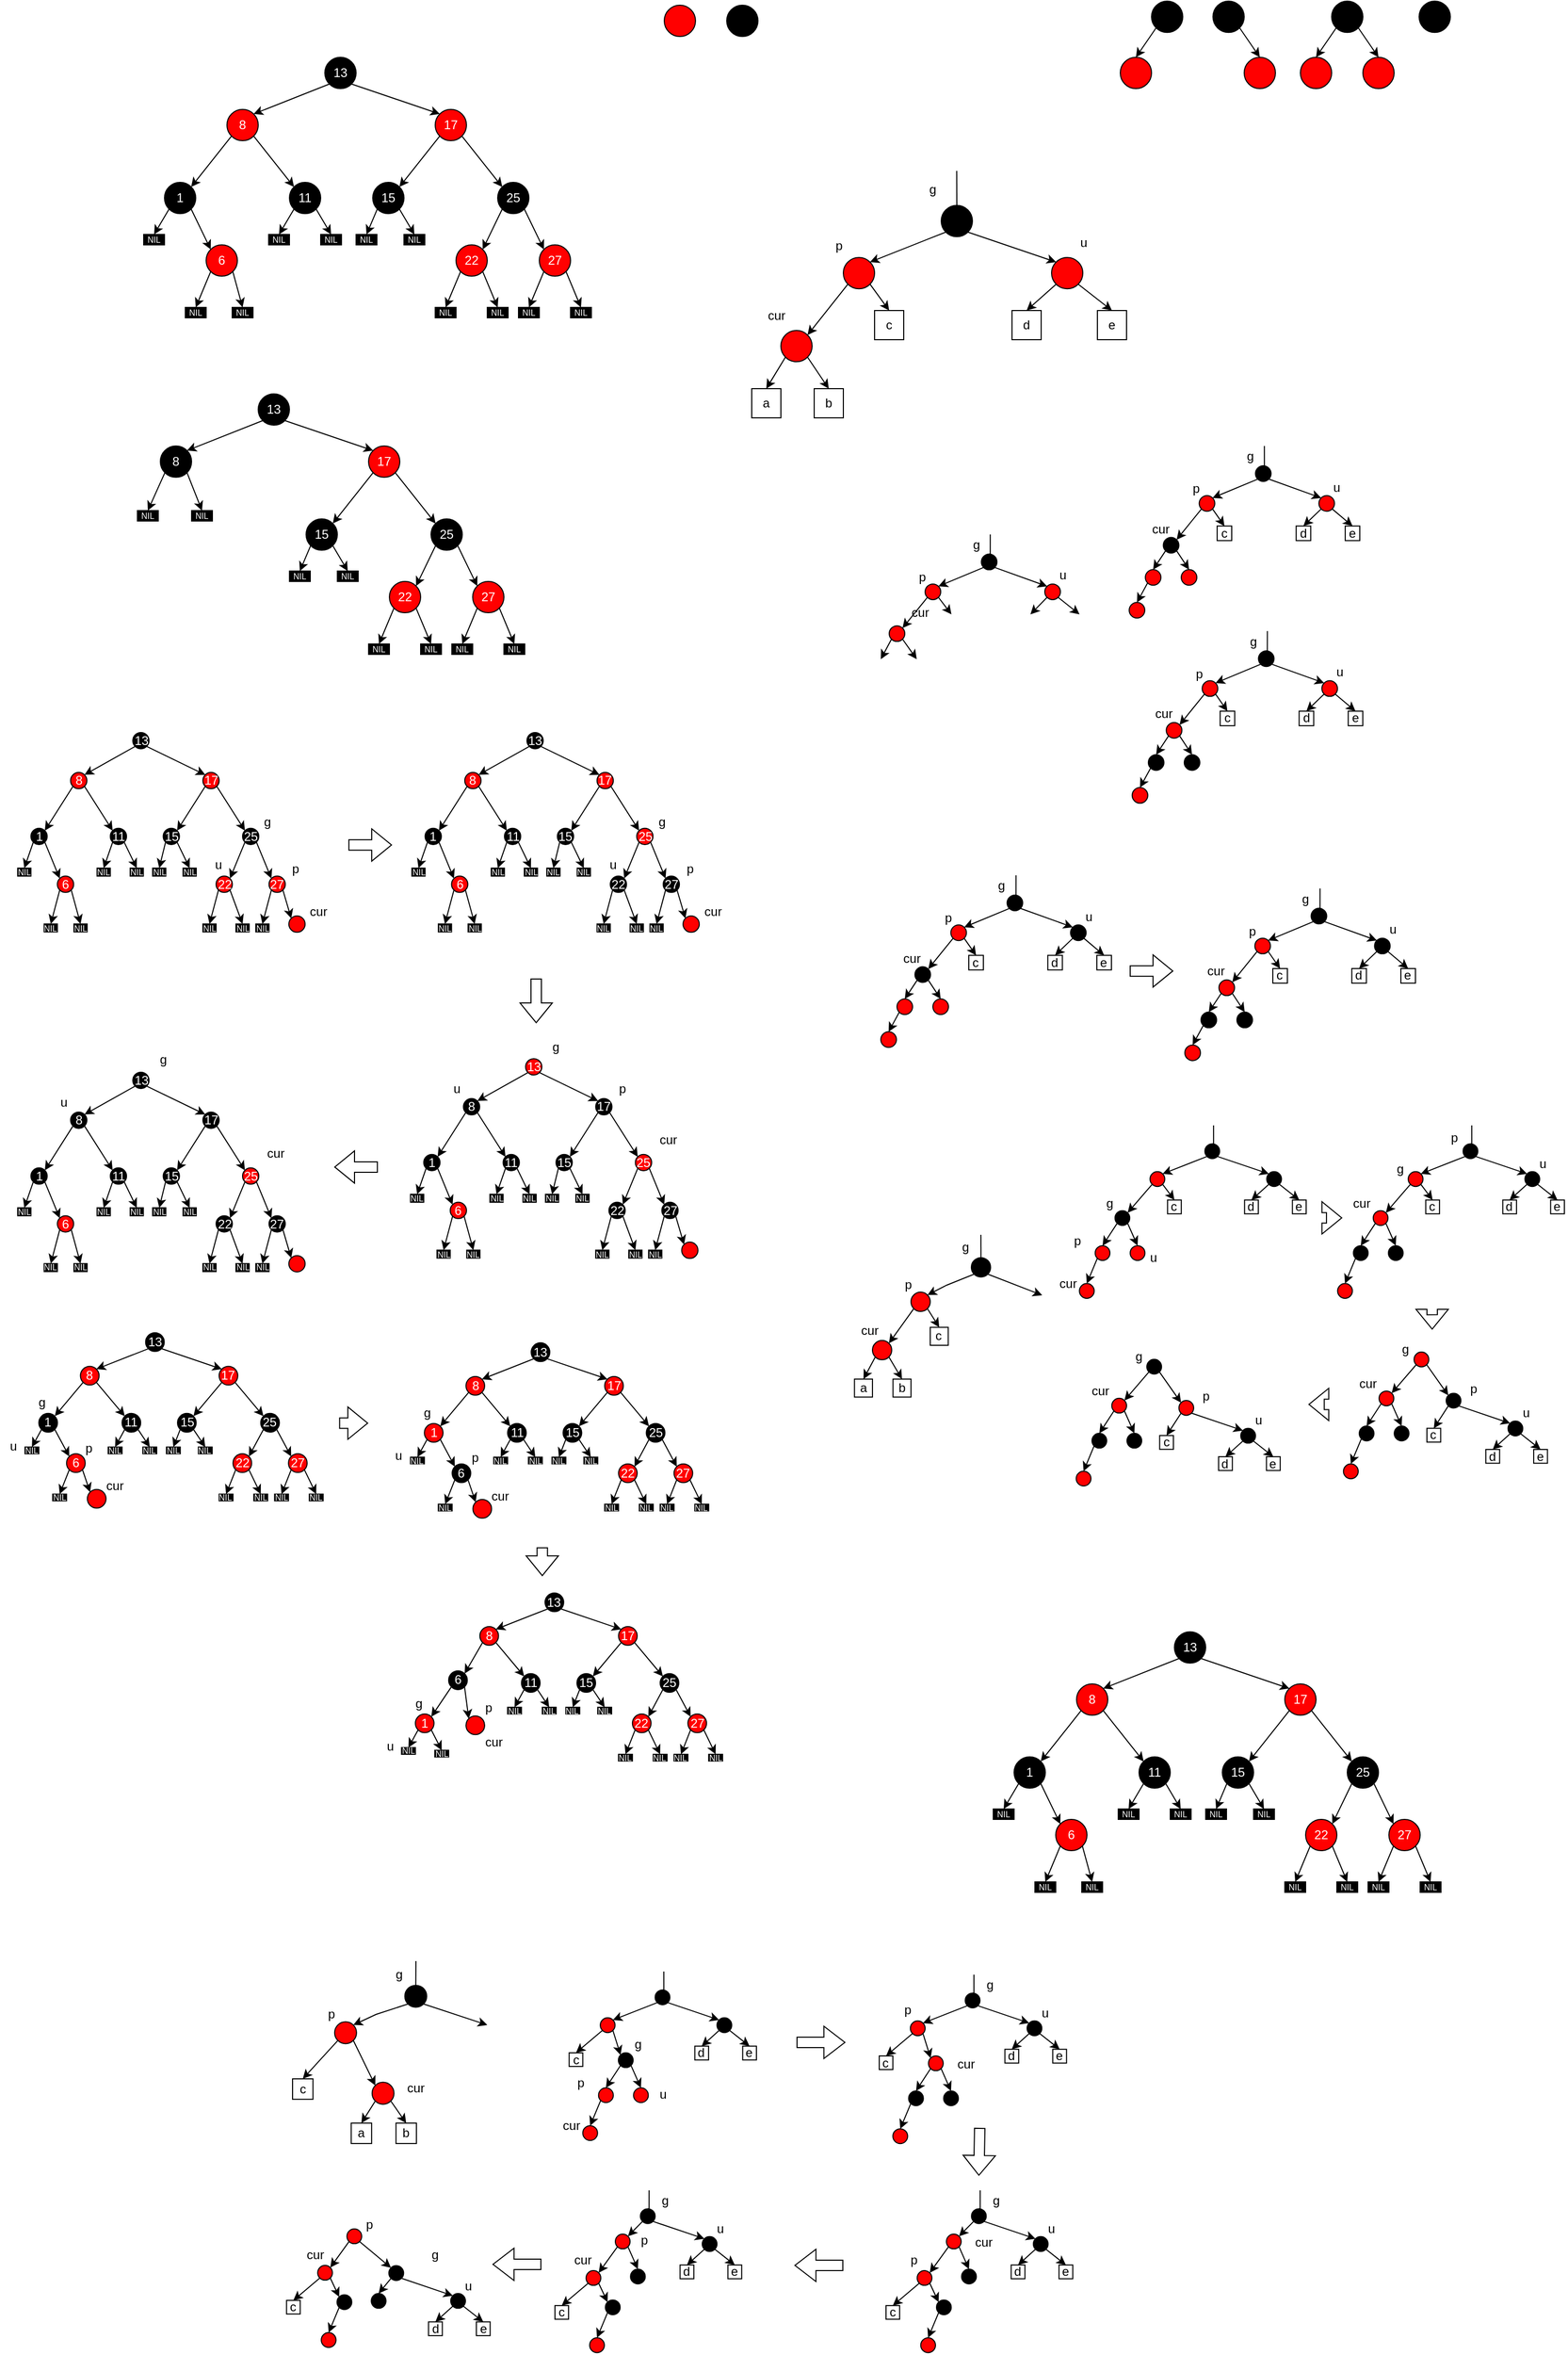 <mxfile version="21.1.2" type="device">
  <diagram name="第 1 页" id="pMQJYH2XkUZNFJ1kocg-">
    <mxGraphModel dx="543" dy="679" grid="0" gridSize="10" guides="1" tooltips="1" connect="1" arrows="1" fold="1" page="1" pageScale="1" pageWidth="1654" pageHeight="2336" math="0" shadow="0">
      <root>
        <mxCell id="0" />
        <mxCell id="1" parent="0" />
        <mxCell id="TgwlvmYJa-WUDF2NF9H5-46" style="rounded=0;orthogonalLoop=1;jettySize=auto;html=1;exitX=0;exitY=1;exitDx=0;exitDy=0;entryX=1;entryY=0;entryDx=0;entryDy=0;" parent="1" source="TgwlvmYJa-WUDF2NF9H5-1" target="TgwlvmYJa-WUDF2NF9H5-4" edge="1">
          <mxGeometry relative="1" as="geometry" />
        </mxCell>
        <mxCell id="TgwlvmYJa-WUDF2NF9H5-47" style="rounded=0;orthogonalLoop=1;jettySize=auto;html=1;exitX=1;exitY=1;exitDx=0;exitDy=0;entryX=0;entryY=0;entryDx=0;entryDy=0;" parent="1" source="TgwlvmYJa-WUDF2NF9H5-1" target="TgwlvmYJa-WUDF2NF9H5-3" edge="1">
          <mxGeometry relative="1" as="geometry" />
        </mxCell>
        <mxCell id="TgwlvmYJa-WUDF2NF9H5-1" value="13" style="ellipse;whiteSpace=wrap;html=1;aspect=fixed;fillColor=#000000;fontColor=#FFFFFF;" parent="1" vertex="1">
          <mxGeometry x="314" y="110" width="30" height="30" as="geometry" />
        </mxCell>
        <mxCell id="TgwlvmYJa-WUDF2NF9H5-50" style="rounded=0;orthogonalLoop=1;jettySize=auto;html=1;exitX=0;exitY=1;exitDx=0;exitDy=0;entryX=1;entryY=0;entryDx=0;entryDy=0;" parent="1" source="TgwlvmYJa-WUDF2NF9H5-3" target="TgwlvmYJa-WUDF2NF9H5-17" edge="1">
          <mxGeometry relative="1" as="geometry" />
        </mxCell>
        <mxCell id="TgwlvmYJa-WUDF2NF9H5-51" style="rounded=0;orthogonalLoop=1;jettySize=auto;html=1;exitX=1;exitY=1;exitDx=0;exitDy=0;entryX=0;entryY=0;entryDx=0;entryDy=0;" parent="1" source="TgwlvmYJa-WUDF2NF9H5-3" target="TgwlvmYJa-WUDF2NF9H5-16" edge="1">
          <mxGeometry relative="1" as="geometry" />
        </mxCell>
        <mxCell id="TgwlvmYJa-WUDF2NF9H5-3" value="17" style="ellipse;whiteSpace=wrap;html=1;aspect=fixed;fillColor=#ff0000;fontColor=#ffffff;" parent="1" vertex="1">
          <mxGeometry x="420" y="160" width="30" height="30" as="geometry" />
        </mxCell>
        <mxCell id="TgwlvmYJa-WUDF2NF9H5-48" style="rounded=0;orthogonalLoop=1;jettySize=auto;html=1;exitX=0;exitY=1;exitDx=0;exitDy=0;entryX=1;entryY=0;entryDx=0;entryDy=0;" parent="1" source="TgwlvmYJa-WUDF2NF9H5-4" target="TgwlvmYJa-WUDF2NF9H5-13" edge="1">
          <mxGeometry relative="1" as="geometry" />
        </mxCell>
        <mxCell id="TgwlvmYJa-WUDF2NF9H5-49" style="rounded=0;orthogonalLoop=1;jettySize=auto;html=1;exitX=1;exitY=1;exitDx=0;exitDy=0;entryX=0;entryY=0;entryDx=0;entryDy=0;" parent="1" source="TgwlvmYJa-WUDF2NF9H5-4" target="TgwlvmYJa-WUDF2NF9H5-12" edge="1">
          <mxGeometry relative="1" as="geometry" />
        </mxCell>
        <mxCell id="TgwlvmYJa-WUDF2NF9H5-4" value="8" style="ellipse;whiteSpace=wrap;html=1;aspect=fixed;fillColor=#ff0000;fontColor=#ffffff;" parent="1" vertex="1">
          <mxGeometry x="220" y="160" width="30" height="30" as="geometry" />
        </mxCell>
        <mxCell id="TgwlvmYJa-WUDF2NF9H5-7" value="" style="ellipse;whiteSpace=wrap;html=1;aspect=fixed;fillColor=#ff0000;fontColor=#ffffff;" parent="1" vertex="1">
          <mxGeometry x="640" y="60" width="30" height="30" as="geometry" />
        </mxCell>
        <mxCell id="TgwlvmYJa-WUDF2NF9H5-8" value="" style="ellipse;whiteSpace=wrap;html=1;aspect=fixed;fillColor=#000000;fontColor=#FFFFFF;" parent="1" vertex="1">
          <mxGeometry x="700" y="60" width="30" height="30" as="geometry" />
        </mxCell>
        <mxCell id="TgwlvmYJa-WUDF2NF9H5-56" style="rounded=0;orthogonalLoop=1;jettySize=auto;html=1;exitX=0;exitY=1;exitDx=0;exitDy=0;entryX=0.5;entryY=0;entryDx=0;entryDy=0;" parent="1" source="TgwlvmYJa-WUDF2NF9H5-12" target="TgwlvmYJa-WUDF2NF9H5-35" edge="1">
          <mxGeometry relative="1" as="geometry" />
        </mxCell>
        <mxCell id="TgwlvmYJa-WUDF2NF9H5-58" style="rounded=0;orthogonalLoop=1;jettySize=auto;html=1;exitX=1;exitY=1;exitDx=0;exitDy=0;entryX=0.5;entryY=0;entryDx=0;entryDy=0;" parent="1" source="TgwlvmYJa-WUDF2NF9H5-12" target="TgwlvmYJa-WUDF2NF9H5-36" edge="1">
          <mxGeometry relative="1" as="geometry" />
        </mxCell>
        <mxCell id="TgwlvmYJa-WUDF2NF9H5-12" value="11" style="ellipse;whiteSpace=wrap;html=1;aspect=fixed;fillColor=#000000;fontColor=#ffffff;" parent="1" vertex="1">
          <mxGeometry x="280" y="230" width="30" height="30" as="geometry" />
        </mxCell>
        <mxCell id="TgwlvmYJa-WUDF2NF9H5-52" style="rounded=0;orthogonalLoop=1;jettySize=auto;html=1;exitX=0;exitY=1;exitDx=0;exitDy=0;entryX=0.5;entryY=0;entryDx=0;entryDy=0;" parent="1" source="TgwlvmYJa-WUDF2NF9H5-13" target="TgwlvmYJa-WUDF2NF9H5-25" edge="1">
          <mxGeometry relative="1" as="geometry" />
        </mxCell>
        <mxCell id="TgwlvmYJa-WUDF2NF9H5-53" style="rounded=0;orthogonalLoop=1;jettySize=auto;html=1;exitX=1;exitY=1;exitDx=0;exitDy=0;entryX=0;entryY=0;entryDx=0;entryDy=0;" parent="1" source="TgwlvmYJa-WUDF2NF9H5-13" target="TgwlvmYJa-WUDF2NF9H5-18" edge="1">
          <mxGeometry relative="1" as="geometry" />
        </mxCell>
        <mxCell id="TgwlvmYJa-WUDF2NF9H5-13" value="1" style="ellipse;whiteSpace=wrap;html=1;aspect=fixed;fillColor=#000000;fontColor=#ffffff;strokeColor=#000000;" parent="1" vertex="1">
          <mxGeometry x="160" y="230" width="30" height="30" as="geometry" />
        </mxCell>
        <mxCell id="TgwlvmYJa-WUDF2NF9H5-61" style="rounded=0;orthogonalLoop=1;jettySize=auto;html=1;exitX=0;exitY=1;exitDx=0;exitDy=0;entryX=1;entryY=0;entryDx=0;entryDy=0;" parent="1" source="TgwlvmYJa-WUDF2NF9H5-16" target="TgwlvmYJa-WUDF2NF9H5-19" edge="1">
          <mxGeometry relative="1" as="geometry" />
        </mxCell>
        <mxCell id="TgwlvmYJa-WUDF2NF9H5-62" style="rounded=0;orthogonalLoop=1;jettySize=auto;html=1;exitX=1;exitY=1;exitDx=0;exitDy=0;entryX=0;entryY=0;entryDx=0;entryDy=0;" parent="1" source="TgwlvmYJa-WUDF2NF9H5-16" target="TgwlvmYJa-WUDF2NF9H5-20" edge="1">
          <mxGeometry relative="1" as="geometry" />
        </mxCell>
        <mxCell id="TgwlvmYJa-WUDF2NF9H5-16" value="25" style="ellipse;whiteSpace=wrap;html=1;aspect=fixed;fillColor=#000000;fontColor=#ffffff;" parent="1" vertex="1">
          <mxGeometry x="480" y="230" width="30" height="30" as="geometry" />
        </mxCell>
        <mxCell id="TgwlvmYJa-WUDF2NF9H5-59" style="rounded=0;orthogonalLoop=1;jettySize=auto;html=1;exitX=0;exitY=1;exitDx=0;exitDy=0;entryX=0.5;entryY=0;entryDx=0;entryDy=0;" parent="1" source="TgwlvmYJa-WUDF2NF9H5-17" target="TgwlvmYJa-WUDF2NF9H5-37" edge="1">
          <mxGeometry relative="1" as="geometry" />
        </mxCell>
        <mxCell id="TgwlvmYJa-WUDF2NF9H5-60" style="rounded=0;orthogonalLoop=1;jettySize=auto;html=1;exitX=1;exitY=1;exitDx=0;exitDy=0;entryX=0.5;entryY=0;entryDx=0;entryDy=0;" parent="1" source="TgwlvmYJa-WUDF2NF9H5-17" target="TgwlvmYJa-WUDF2NF9H5-38" edge="1">
          <mxGeometry relative="1" as="geometry" />
        </mxCell>
        <mxCell id="TgwlvmYJa-WUDF2NF9H5-17" value="15" style="ellipse;whiteSpace=wrap;html=1;aspect=fixed;fillColor=#000000;fontColor=#ffffff;" parent="1" vertex="1">
          <mxGeometry x="360" y="230" width="30" height="30" as="geometry" />
        </mxCell>
        <mxCell id="TgwlvmYJa-WUDF2NF9H5-54" style="rounded=0;orthogonalLoop=1;jettySize=auto;html=1;exitX=0;exitY=1;exitDx=0;exitDy=0;entryX=0.5;entryY=0;entryDx=0;entryDy=0;" parent="1" source="TgwlvmYJa-WUDF2NF9H5-18" target="TgwlvmYJa-WUDF2NF9H5-33" edge="1">
          <mxGeometry relative="1" as="geometry" />
        </mxCell>
        <mxCell id="TgwlvmYJa-WUDF2NF9H5-55" style="rounded=0;orthogonalLoop=1;jettySize=auto;html=1;exitX=1;exitY=1;exitDx=0;exitDy=0;entryX=0.5;entryY=0;entryDx=0;entryDy=0;" parent="1" source="TgwlvmYJa-WUDF2NF9H5-18" target="TgwlvmYJa-WUDF2NF9H5-34" edge="1">
          <mxGeometry relative="1" as="geometry" />
        </mxCell>
        <mxCell id="TgwlvmYJa-WUDF2NF9H5-18" value="6" style="ellipse;whiteSpace=wrap;html=1;aspect=fixed;fillColor=#ff0000;fontColor=#ffffff;" parent="1" vertex="1">
          <mxGeometry x="200" y="290" width="30" height="30" as="geometry" />
        </mxCell>
        <mxCell id="TgwlvmYJa-WUDF2NF9H5-63" style="rounded=0;orthogonalLoop=1;jettySize=auto;html=1;exitX=0;exitY=1;exitDx=0;exitDy=0;entryX=0.5;entryY=0;entryDx=0;entryDy=0;" parent="1" source="TgwlvmYJa-WUDF2NF9H5-19" target="TgwlvmYJa-WUDF2NF9H5-39" edge="1">
          <mxGeometry relative="1" as="geometry" />
        </mxCell>
        <mxCell id="TgwlvmYJa-WUDF2NF9H5-68" style="rounded=0;orthogonalLoop=1;jettySize=auto;html=1;exitX=1;exitY=1;exitDx=0;exitDy=0;entryX=0.5;entryY=0;entryDx=0;entryDy=0;" parent="1" source="TgwlvmYJa-WUDF2NF9H5-19" target="TgwlvmYJa-WUDF2NF9H5-40" edge="1">
          <mxGeometry relative="1" as="geometry" />
        </mxCell>
        <mxCell id="TgwlvmYJa-WUDF2NF9H5-19" value="22" style="ellipse;whiteSpace=wrap;html=1;aspect=fixed;fillColor=#ff0000;fontColor=#ffffff;" parent="1" vertex="1">
          <mxGeometry x="440" y="290" width="30" height="30" as="geometry" />
        </mxCell>
        <mxCell id="TgwlvmYJa-WUDF2NF9H5-65" style="rounded=0;orthogonalLoop=1;jettySize=auto;html=1;exitX=0;exitY=1;exitDx=0;exitDy=0;entryX=0.5;entryY=0;entryDx=0;entryDy=0;" parent="1" source="TgwlvmYJa-WUDF2NF9H5-20" target="TgwlvmYJa-WUDF2NF9H5-41" edge="1">
          <mxGeometry relative="1" as="geometry" />
        </mxCell>
        <mxCell id="TgwlvmYJa-WUDF2NF9H5-67" style="rounded=0;orthogonalLoop=1;jettySize=auto;html=1;exitX=1;exitY=1;exitDx=0;exitDy=0;entryX=0.5;entryY=0;entryDx=0;entryDy=0;" parent="1" source="TgwlvmYJa-WUDF2NF9H5-20" target="TgwlvmYJa-WUDF2NF9H5-42" edge="1">
          <mxGeometry relative="1" as="geometry" />
        </mxCell>
        <mxCell id="TgwlvmYJa-WUDF2NF9H5-20" value="27" style="ellipse;whiteSpace=wrap;html=1;aspect=fixed;fillColor=#ff0000;fontColor=#ffffff;" parent="1" vertex="1">
          <mxGeometry x="520" y="290" width="30" height="30" as="geometry" />
        </mxCell>
        <mxCell id="TgwlvmYJa-WUDF2NF9H5-25" value="NIL" style="rounded=0;whiteSpace=wrap;html=1;fillColor=#000000;fontColor=#ffffff;fontSize=8;" parent="1" vertex="1">
          <mxGeometry x="140" y="280" width="20" height="10" as="geometry" />
        </mxCell>
        <mxCell id="TgwlvmYJa-WUDF2NF9H5-33" value="NIL" style="rounded=0;whiteSpace=wrap;html=1;fillColor=#000000;fontColor=#ffffff;fontSize=8;" parent="1" vertex="1">
          <mxGeometry x="180" y="350" width="20" height="10" as="geometry" />
        </mxCell>
        <mxCell id="TgwlvmYJa-WUDF2NF9H5-34" value="NIL" style="rounded=0;whiteSpace=wrap;html=1;fillColor=#000000;fontColor=#ffffff;fontSize=8;" parent="1" vertex="1">
          <mxGeometry x="225" y="350" width="20" height="10" as="geometry" />
        </mxCell>
        <mxCell id="TgwlvmYJa-WUDF2NF9H5-35" value="NIL" style="rounded=0;whiteSpace=wrap;html=1;fillColor=#000000;fontColor=#ffffff;fontSize=8;" parent="1" vertex="1">
          <mxGeometry x="260" y="280" width="20" height="10" as="geometry" />
        </mxCell>
        <mxCell id="TgwlvmYJa-WUDF2NF9H5-36" value="NIL" style="rounded=0;whiteSpace=wrap;html=1;fillColor=#000000;fontColor=#ffffff;fontSize=8;" parent="1" vertex="1">
          <mxGeometry x="310" y="280" width="20" height="10" as="geometry" />
        </mxCell>
        <mxCell id="TgwlvmYJa-WUDF2NF9H5-37" value="NIL" style="rounded=0;whiteSpace=wrap;html=1;fillColor=#000000;fontColor=#ffffff;fontSize=8;" parent="1" vertex="1">
          <mxGeometry x="344" y="280" width="20" height="10" as="geometry" />
        </mxCell>
        <mxCell id="TgwlvmYJa-WUDF2NF9H5-38" value="NIL" style="rounded=0;whiteSpace=wrap;html=1;fillColor=#000000;fontColor=#ffffff;fontSize=8;" parent="1" vertex="1">
          <mxGeometry x="390" y="280" width="20" height="10" as="geometry" />
        </mxCell>
        <mxCell id="TgwlvmYJa-WUDF2NF9H5-39" value="NIL" style="rounded=0;whiteSpace=wrap;html=1;fillColor=#000000;fontColor=#ffffff;fontSize=8;" parent="1" vertex="1">
          <mxGeometry x="420" y="350" width="20" height="10" as="geometry" />
        </mxCell>
        <mxCell id="TgwlvmYJa-WUDF2NF9H5-40" value="NIL" style="rounded=0;whiteSpace=wrap;html=1;fillColor=#000000;fontColor=#ffffff;fontSize=8;" parent="1" vertex="1">
          <mxGeometry x="470" y="350" width="20" height="10" as="geometry" />
        </mxCell>
        <mxCell id="TgwlvmYJa-WUDF2NF9H5-41" value="NIL" style="rounded=0;whiteSpace=wrap;html=1;fillColor=#000000;fontColor=#ffffff;fontSize=8;" parent="1" vertex="1">
          <mxGeometry x="500" y="350" width="20" height="10" as="geometry" />
        </mxCell>
        <mxCell id="TgwlvmYJa-WUDF2NF9H5-42" value="NIL" style="rounded=0;whiteSpace=wrap;html=1;fillColor=#000000;fontColor=#ffffff;fontSize=8;" parent="1" vertex="1">
          <mxGeometry x="550" y="350" width="20" height="10" as="geometry" />
        </mxCell>
        <mxCell id="TgwlvmYJa-WUDF2NF9H5-499" value="" style="group" parent="1" vertex="1" connectable="0">
          <mxGeometry x="134" y="433" width="372" height="250" as="geometry" />
        </mxCell>
        <mxCell id="TgwlvmYJa-WUDF2NF9H5-168" value="13" style="ellipse;whiteSpace=wrap;html=1;aspect=fixed;fillColor=#000000;fontColor=#FFFFFF;" parent="TgwlvmYJa-WUDF2NF9H5-499" vertex="1">
          <mxGeometry x="116" width="30" height="30" as="geometry" />
        </mxCell>
        <mxCell id="TgwlvmYJa-WUDF2NF9H5-171" value="17" style="ellipse;whiteSpace=wrap;html=1;aspect=fixed;fillColor=#ff0000;fontColor=#ffffff;" parent="TgwlvmYJa-WUDF2NF9H5-499" vertex="1">
          <mxGeometry x="222" y="50" width="30" height="30" as="geometry" />
        </mxCell>
        <mxCell id="TgwlvmYJa-WUDF2NF9H5-167" style="rounded=0;orthogonalLoop=1;jettySize=auto;html=1;exitX=1;exitY=1;exitDx=0;exitDy=0;entryX=0;entryY=0;entryDx=0;entryDy=0;" parent="TgwlvmYJa-WUDF2NF9H5-499" source="TgwlvmYJa-WUDF2NF9H5-168" target="TgwlvmYJa-WUDF2NF9H5-171" edge="1">
          <mxGeometry relative="1" as="geometry" />
        </mxCell>
        <mxCell id="TgwlvmYJa-WUDF2NF9H5-174" value="8" style="ellipse;whiteSpace=wrap;html=1;aspect=fixed;fillColor=#000000;fontColor=#ffffff;" parent="TgwlvmYJa-WUDF2NF9H5-499" vertex="1">
          <mxGeometry x="22" y="50" width="30" height="30" as="geometry" />
        </mxCell>
        <mxCell id="TgwlvmYJa-WUDF2NF9H5-166" style="rounded=0;orthogonalLoop=1;jettySize=auto;html=1;exitX=0;exitY=1;exitDx=0;exitDy=0;entryX=1;entryY=0;entryDx=0;entryDy=0;" parent="TgwlvmYJa-WUDF2NF9H5-499" source="TgwlvmYJa-WUDF2NF9H5-168" target="TgwlvmYJa-WUDF2NF9H5-174" edge="1">
          <mxGeometry relative="1" as="geometry" />
        </mxCell>
        <mxCell id="TgwlvmYJa-WUDF2NF9H5-183" value="25" style="ellipse;whiteSpace=wrap;html=1;aspect=fixed;fillColor=#000000;fontColor=#ffffff;" parent="TgwlvmYJa-WUDF2NF9H5-499" vertex="1">
          <mxGeometry x="282" y="120" width="30" height="30" as="geometry" />
        </mxCell>
        <mxCell id="TgwlvmYJa-WUDF2NF9H5-170" style="rounded=0;orthogonalLoop=1;jettySize=auto;html=1;exitX=1;exitY=1;exitDx=0;exitDy=0;entryX=0;entryY=0;entryDx=0;entryDy=0;" parent="TgwlvmYJa-WUDF2NF9H5-499" source="TgwlvmYJa-WUDF2NF9H5-171" target="TgwlvmYJa-WUDF2NF9H5-183" edge="1">
          <mxGeometry relative="1" as="geometry" />
        </mxCell>
        <mxCell id="TgwlvmYJa-WUDF2NF9H5-186" value="15" style="ellipse;whiteSpace=wrap;html=1;aspect=fixed;fillColor=#000000;fontColor=#ffffff;" parent="TgwlvmYJa-WUDF2NF9H5-499" vertex="1">
          <mxGeometry x="162" y="120" width="30" height="30" as="geometry" />
        </mxCell>
        <mxCell id="TgwlvmYJa-WUDF2NF9H5-169" style="rounded=0;orthogonalLoop=1;jettySize=auto;html=1;exitX=0;exitY=1;exitDx=0;exitDy=0;entryX=1;entryY=0;entryDx=0;entryDy=0;" parent="TgwlvmYJa-WUDF2NF9H5-499" source="TgwlvmYJa-WUDF2NF9H5-171" target="TgwlvmYJa-WUDF2NF9H5-186" edge="1">
          <mxGeometry relative="1" as="geometry" />
        </mxCell>
        <mxCell id="TgwlvmYJa-WUDF2NF9H5-192" value="22" style="ellipse;whiteSpace=wrap;html=1;aspect=fixed;fillColor=#ff0000;fontColor=#ffffff;" parent="TgwlvmYJa-WUDF2NF9H5-499" vertex="1">
          <mxGeometry x="242" y="180" width="30" height="30" as="geometry" />
        </mxCell>
        <mxCell id="TgwlvmYJa-WUDF2NF9H5-181" style="rounded=0;orthogonalLoop=1;jettySize=auto;html=1;exitX=0;exitY=1;exitDx=0;exitDy=0;entryX=1;entryY=0;entryDx=0;entryDy=0;" parent="TgwlvmYJa-WUDF2NF9H5-499" source="TgwlvmYJa-WUDF2NF9H5-183" target="TgwlvmYJa-WUDF2NF9H5-192" edge="1">
          <mxGeometry relative="1" as="geometry" />
        </mxCell>
        <mxCell id="TgwlvmYJa-WUDF2NF9H5-195" value="27" style="ellipse;whiteSpace=wrap;html=1;aspect=fixed;fillColor=#ff0000;fontColor=#ffffff;" parent="TgwlvmYJa-WUDF2NF9H5-499" vertex="1">
          <mxGeometry x="322" y="180" width="30" height="30" as="geometry" />
        </mxCell>
        <mxCell id="TgwlvmYJa-WUDF2NF9H5-182" style="rounded=0;orthogonalLoop=1;jettySize=auto;html=1;exitX=1;exitY=1;exitDx=0;exitDy=0;entryX=0;entryY=0;entryDx=0;entryDy=0;" parent="TgwlvmYJa-WUDF2NF9H5-499" source="TgwlvmYJa-WUDF2NF9H5-183" target="TgwlvmYJa-WUDF2NF9H5-195" edge="1">
          <mxGeometry relative="1" as="geometry" />
        </mxCell>
        <mxCell id="TgwlvmYJa-WUDF2NF9H5-196" value="NIL" style="rounded=0;whiteSpace=wrap;html=1;fillColor=#000000;fontColor=#ffffff;fontSize=8;" parent="TgwlvmYJa-WUDF2NF9H5-499" vertex="1">
          <mxGeometry y="112" width="20" height="10" as="geometry" />
        </mxCell>
        <mxCell id="TgwlvmYJa-WUDF2NF9H5-211" style="rounded=0;orthogonalLoop=1;jettySize=auto;html=1;exitX=0;exitY=1;exitDx=0;exitDy=0;entryX=0.5;entryY=0;entryDx=0;entryDy=0;" parent="TgwlvmYJa-WUDF2NF9H5-499" source="TgwlvmYJa-WUDF2NF9H5-174" target="TgwlvmYJa-WUDF2NF9H5-196" edge="1">
          <mxGeometry relative="1" as="geometry" />
        </mxCell>
        <mxCell id="TgwlvmYJa-WUDF2NF9H5-197" value="NIL" style="rounded=0;whiteSpace=wrap;html=1;fillColor=#000000;fontColor=#ffffff;fontSize=8;" parent="TgwlvmYJa-WUDF2NF9H5-499" vertex="1">
          <mxGeometry x="52" y="112" width="20" height="10" as="geometry" />
        </mxCell>
        <mxCell id="TgwlvmYJa-WUDF2NF9H5-210" style="rounded=0;orthogonalLoop=1;jettySize=auto;html=1;exitX=1;exitY=1;exitDx=0;exitDy=0;entryX=0.5;entryY=0;entryDx=0;entryDy=0;" parent="TgwlvmYJa-WUDF2NF9H5-499" source="TgwlvmYJa-WUDF2NF9H5-174" target="TgwlvmYJa-WUDF2NF9H5-197" edge="1">
          <mxGeometry relative="1" as="geometry" />
        </mxCell>
        <mxCell id="TgwlvmYJa-WUDF2NF9H5-201" value="NIL" style="rounded=0;whiteSpace=wrap;html=1;fillColor=#000000;fontColor=#ffffff;fontSize=8;" parent="TgwlvmYJa-WUDF2NF9H5-499" vertex="1">
          <mxGeometry x="146" y="170" width="20" height="10" as="geometry" />
        </mxCell>
        <mxCell id="TgwlvmYJa-WUDF2NF9H5-184" style="rounded=0;orthogonalLoop=1;jettySize=auto;html=1;exitX=0;exitY=1;exitDx=0;exitDy=0;entryX=0.5;entryY=0;entryDx=0;entryDy=0;" parent="TgwlvmYJa-WUDF2NF9H5-499" source="TgwlvmYJa-WUDF2NF9H5-186" target="TgwlvmYJa-WUDF2NF9H5-201" edge="1">
          <mxGeometry relative="1" as="geometry" />
        </mxCell>
        <mxCell id="TgwlvmYJa-WUDF2NF9H5-202" value="NIL" style="rounded=0;whiteSpace=wrap;html=1;fillColor=#000000;fontColor=#ffffff;fontSize=8;" parent="TgwlvmYJa-WUDF2NF9H5-499" vertex="1">
          <mxGeometry x="192" y="170" width="20" height="10" as="geometry" />
        </mxCell>
        <mxCell id="TgwlvmYJa-WUDF2NF9H5-185" style="rounded=0;orthogonalLoop=1;jettySize=auto;html=1;exitX=1;exitY=1;exitDx=0;exitDy=0;entryX=0.5;entryY=0;entryDx=0;entryDy=0;" parent="TgwlvmYJa-WUDF2NF9H5-499" source="TgwlvmYJa-WUDF2NF9H5-186" target="TgwlvmYJa-WUDF2NF9H5-202" edge="1">
          <mxGeometry relative="1" as="geometry" />
        </mxCell>
        <mxCell id="TgwlvmYJa-WUDF2NF9H5-203" value="NIL" style="rounded=0;whiteSpace=wrap;html=1;fillColor=#000000;fontColor=#ffffff;fontSize=8;" parent="TgwlvmYJa-WUDF2NF9H5-499" vertex="1">
          <mxGeometry x="222" y="240" width="20" height="10" as="geometry" />
        </mxCell>
        <mxCell id="TgwlvmYJa-WUDF2NF9H5-190" style="rounded=0;orthogonalLoop=1;jettySize=auto;html=1;exitX=0;exitY=1;exitDx=0;exitDy=0;entryX=0.5;entryY=0;entryDx=0;entryDy=0;" parent="TgwlvmYJa-WUDF2NF9H5-499" source="TgwlvmYJa-WUDF2NF9H5-192" target="TgwlvmYJa-WUDF2NF9H5-203" edge="1">
          <mxGeometry relative="1" as="geometry" />
        </mxCell>
        <mxCell id="TgwlvmYJa-WUDF2NF9H5-204" value="NIL" style="rounded=0;whiteSpace=wrap;html=1;fillColor=#000000;fontColor=#ffffff;fontSize=8;" parent="TgwlvmYJa-WUDF2NF9H5-499" vertex="1">
          <mxGeometry x="272" y="240" width="20" height="10" as="geometry" />
        </mxCell>
        <mxCell id="TgwlvmYJa-WUDF2NF9H5-191" style="rounded=0;orthogonalLoop=1;jettySize=auto;html=1;exitX=1;exitY=1;exitDx=0;exitDy=0;entryX=0.5;entryY=0;entryDx=0;entryDy=0;" parent="TgwlvmYJa-WUDF2NF9H5-499" source="TgwlvmYJa-WUDF2NF9H5-192" target="TgwlvmYJa-WUDF2NF9H5-204" edge="1">
          <mxGeometry relative="1" as="geometry" />
        </mxCell>
        <mxCell id="TgwlvmYJa-WUDF2NF9H5-205" value="NIL" style="rounded=0;whiteSpace=wrap;html=1;fillColor=#000000;fontColor=#ffffff;fontSize=8;" parent="TgwlvmYJa-WUDF2NF9H5-499" vertex="1">
          <mxGeometry x="302" y="240" width="20" height="10" as="geometry" />
        </mxCell>
        <mxCell id="TgwlvmYJa-WUDF2NF9H5-193" style="rounded=0;orthogonalLoop=1;jettySize=auto;html=1;exitX=0;exitY=1;exitDx=0;exitDy=0;entryX=0.5;entryY=0;entryDx=0;entryDy=0;" parent="TgwlvmYJa-WUDF2NF9H5-499" source="TgwlvmYJa-WUDF2NF9H5-195" target="TgwlvmYJa-WUDF2NF9H5-205" edge="1">
          <mxGeometry relative="1" as="geometry" />
        </mxCell>
        <mxCell id="TgwlvmYJa-WUDF2NF9H5-206" value="NIL" style="rounded=0;whiteSpace=wrap;html=1;fillColor=#000000;fontColor=#ffffff;fontSize=8;" parent="TgwlvmYJa-WUDF2NF9H5-499" vertex="1">
          <mxGeometry x="352" y="240" width="20" height="10" as="geometry" />
        </mxCell>
        <mxCell id="TgwlvmYJa-WUDF2NF9H5-194" style="rounded=0;orthogonalLoop=1;jettySize=auto;html=1;exitX=1;exitY=1;exitDx=0;exitDy=0;entryX=0.5;entryY=0;entryDx=0;entryDy=0;" parent="TgwlvmYJa-WUDF2NF9H5-499" source="TgwlvmYJa-WUDF2NF9H5-195" target="TgwlvmYJa-WUDF2NF9H5-206" edge="1">
          <mxGeometry relative="1" as="geometry" />
        </mxCell>
        <mxCell id="TgwlvmYJa-WUDF2NF9H5-500" value="" style="group" parent="1" vertex="1" connectable="0">
          <mxGeometry x="19" y="758" width="700" height="517.615" as="geometry" />
        </mxCell>
        <mxCell id="TgwlvmYJa-WUDF2NF9H5-352" value="" style="group" parent="TgwlvmYJa-WUDF2NF9H5-500" vertex="1" connectable="0">
          <mxGeometry x="378.584" width="321.416" height="199" as="geometry" />
        </mxCell>
        <mxCell id="TgwlvmYJa-WUDF2NF9H5-353" value="13" style="ellipse;whiteSpace=wrap;html=1;aspect=fixed;fillColor=#000000;fontColor=#FFFFFF;" parent="TgwlvmYJa-WUDF2NF9H5-352" vertex="1">
          <mxGeometry x="110.526" width="15.616" height="15.616" as="geometry" />
        </mxCell>
        <mxCell id="TgwlvmYJa-WUDF2NF9H5-354" value="17" style="ellipse;whiteSpace=wrap;html=1;aspect=fixed;fillColor=#ff0000;fontColor=#ffffff;" parent="TgwlvmYJa-WUDF2NF9H5-352" vertex="1">
          <mxGeometry x="177.858" y="38.269" width="15.616" height="15.616" as="geometry" />
        </mxCell>
        <mxCell id="TgwlvmYJa-WUDF2NF9H5-355" style="rounded=0;orthogonalLoop=1;jettySize=auto;html=1;exitX=1;exitY=1;exitDx=0;exitDy=0;entryX=0;entryY=0;entryDx=0;entryDy=0;" parent="TgwlvmYJa-WUDF2NF9H5-352" source="TgwlvmYJa-WUDF2NF9H5-353" target="TgwlvmYJa-WUDF2NF9H5-354" edge="1">
          <mxGeometry relative="1" as="geometry" />
        </mxCell>
        <mxCell id="TgwlvmYJa-WUDF2NF9H5-356" value="8" style="ellipse;whiteSpace=wrap;html=1;aspect=fixed;fillColor=#ff0000;fontColor=#ffffff;" parent="TgwlvmYJa-WUDF2NF9H5-352" vertex="1">
          <mxGeometry x="50.817" y="38.269" width="15.616" height="15.616" as="geometry" />
        </mxCell>
        <mxCell id="TgwlvmYJa-WUDF2NF9H5-357" style="rounded=0;orthogonalLoop=1;jettySize=auto;html=1;exitX=0;exitY=1;exitDx=0;exitDy=0;entryX=1;entryY=0;entryDx=0;entryDy=0;" parent="TgwlvmYJa-WUDF2NF9H5-352" source="TgwlvmYJa-WUDF2NF9H5-353" target="TgwlvmYJa-WUDF2NF9H5-356" edge="1">
          <mxGeometry relative="1" as="geometry" />
        </mxCell>
        <mxCell id="TgwlvmYJa-WUDF2NF9H5-358" value="11" style="ellipse;whiteSpace=wrap;html=1;aspect=fixed;fillColor=#000000;fontColor=#ffffff;" parent="TgwlvmYJa-WUDF2NF9H5-352" vertex="1">
          <mxGeometry x="88.929" y="91.846" width="15.616" height="15.616" as="geometry" />
        </mxCell>
        <mxCell id="TgwlvmYJa-WUDF2NF9H5-359" style="rounded=0;orthogonalLoop=1;jettySize=auto;html=1;exitX=1;exitY=1;exitDx=0;exitDy=0;entryX=0;entryY=0;entryDx=0;entryDy=0;" parent="TgwlvmYJa-WUDF2NF9H5-352" source="TgwlvmYJa-WUDF2NF9H5-356" target="TgwlvmYJa-WUDF2NF9H5-358" edge="1">
          <mxGeometry relative="1" as="geometry" />
        </mxCell>
        <mxCell id="TgwlvmYJa-WUDF2NF9H5-360" value="1" style="ellipse;whiteSpace=wrap;html=1;aspect=fixed;fillColor=#000000;fontColor=#ffffff;strokeColor=#000000;" parent="TgwlvmYJa-WUDF2NF9H5-352" vertex="1">
          <mxGeometry x="12.704" y="91.846" width="15.616" height="15.616" as="geometry" />
        </mxCell>
        <mxCell id="TgwlvmYJa-WUDF2NF9H5-361" style="rounded=0;orthogonalLoop=1;jettySize=auto;html=1;exitX=0;exitY=1;exitDx=0;exitDy=0;entryX=1;entryY=0;entryDx=0;entryDy=0;" parent="TgwlvmYJa-WUDF2NF9H5-352" source="TgwlvmYJa-WUDF2NF9H5-356" target="TgwlvmYJa-WUDF2NF9H5-360" edge="1">
          <mxGeometry relative="1" as="geometry" />
        </mxCell>
        <mxCell id="TgwlvmYJa-WUDF2NF9H5-362" value="25" style="ellipse;whiteSpace=wrap;html=1;aspect=fixed;fillColor=#ff0000;fontColor=#ffffff;" parent="TgwlvmYJa-WUDF2NF9H5-352" vertex="1">
          <mxGeometry x="215.971" y="91.846" width="15.616" height="15.616" as="geometry" />
        </mxCell>
        <mxCell id="TgwlvmYJa-WUDF2NF9H5-363" style="rounded=0;orthogonalLoop=1;jettySize=auto;html=1;exitX=1;exitY=1;exitDx=0;exitDy=0;entryX=0;entryY=0;entryDx=0;entryDy=0;" parent="TgwlvmYJa-WUDF2NF9H5-352" source="TgwlvmYJa-WUDF2NF9H5-354" target="TgwlvmYJa-WUDF2NF9H5-362" edge="1">
          <mxGeometry relative="1" as="geometry" />
        </mxCell>
        <mxCell id="TgwlvmYJa-WUDF2NF9H5-364" value="15" style="ellipse;whiteSpace=wrap;html=1;aspect=fixed;fillColor=#000000;fontColor=#ffffff;" parent="TgwlvmYJa-WUDF2NF9H5-352" vertex="1">
          <mxGeometry x="139.746" y="91.846" width="15.616" height="15.616" as="geometry" />
        </mxCell>
        <mxCell id="TgwlvmYJa-WUDF2NF9H5-365" style="rounded=0;orthogonalLoop=1;jettySize=auto;html=1;exitX=0;exitY=1;exitDx=0;exitDy=0;entryX=1;entryY=0;entryDx=0;entryDy=0;" parent="TgwlvmYJa-WUDF2NF9H5-352" source="TgwlvmYJa-WUDF2NF9H5-354" target="TgwlvmYJa-WUDF2NF9H5-364" edge="1">
          <mxGeometry relative="1" as="geometry" />
        </mxCell>
        <mxCell id="TgwlvmYJa-WUDF2NF9H5-366" value="6" style="ellipse;whiteSpace=wrap;html=1;aspect=fixed;fillColor=#ff0000;fontColor=#ffffff;" parent="TgwlvmYJa-WUDF2NF9H5-352" vertex="1">
          <mxGeometry x="38.113" y="137.769" width="15.616" height="15.616" as="geometry" />
        </mxCell>
        <mxCell id="TgwlvmYJa-WUDF2NF9H5-367" style="rounded=0;orthogonalLoop=1;jettySize=auto;html=1;exitX=1;exitY=1;exitDx=0;exitDy=0;entryX=0;entryY=0;entryDx=0;entryDy=0;" parent="TgwlvmYJa-WUDF2NF9H5-352" source="TgwlvmYJa-WUDF2NF9H5-360" target="TgwlvmYJa-WUDF2NF9H5-366" edge="1">
          <mxGeometry relative="1" as="geometry" />
        </mxCell>
        <mxCell id="TgwlvmYJa-WUDF2NF9H5-368" value="22" style="ellipse;whiteSpace=wrap;html=1;aspect=fixed;fillColor=#000000;fontColor=#ffffff;" parent="TgwlvmYJa-WUDF2NF9H5-352" vertex="1">
          <mxGeometry x="190.563" y="137.769" width="15.616" height="15.616" as="geometry" />
        </mxCell>
        <mxCell id="TgwlvmYJa-WUDF2NF9H5-369" style="rounded=0;orthogonalLoop=1;jettySize=auto;html=1;exitX=0;exitY=1;exitDx=0;exitDy=0;entryX=1;entryY=0;entryDx=0;entryDy=0;" parent="TgwlvmYJa-WUDF2NF9H5-352" source="TgwlvmYJa-WUDF2NF9H5-362" target="TgwlvmYJa-WUDF2NF9H5-368" edge="1">
          <mxGeometry relative="1" as="geometry" />
        </mxCell>
        <mxCell id="TgwlvmYJa-WUDF2NF9H5-370" value="27" style="ellipse;whiteSpace=wrap;html=1;aspect=fixed;fillColor=#000000;fontColor=#ffffff;" parent="TgwlvmYJa-WUDF2NF9H5-352" vertex="1">
          <mxGeometry x="241.379" y="137.769" width="15.616" height="15.616" as="geometry" />
        </mxCell>
        <mxCell id="TgwlvmYJa-WUDF2NF9H5-371" style="rounded=0;orthogonalLoop=1;jettySize=auto;html=1;exitX=1;exitY=1;exitDx=0;exitDy=0;entryX=0;entryY=0;entryDx=0;entryDy=0;" parent="TgwlvmYJa-WUDF2NF9H5-352" source="TgwlvmYJa-WUDF2NF9H5-362" target="TgwlvmYJa-WUDF2NF9H5-370" edge="1">
          <mxGeometry relative="1" as="geometry" />
        </mxCell>
        <mxCell id="TgwlvmYJa-WUDF2NF9H5-372" value="NIL" style="rounded=0;whiteSpace=wrap;html=1;fillColor=#000000;fontColor=#ffffff;fontSize=8;" parent="TgwlvmYJa-WUDF2NF9H5-352" vertex="1">
          <mxGeometry y="130.115" width="12.704" height="7.654" as="geometry" />
        </mxCell>
        <mxCell id="TgwlvmYJa-WUDF2NF9H5-373" style="rounded=0;orthogonalLoop=1;jettySize=auto;html=1;exitX=0;exitY=1;exitDx=0;exitDy=0;entryX=0.5;entryY=0;entryDx=0;entryDy=0;" parent="TgwlvmYJa-WUDF2NF9H5-352" source="TgwlvmYJa-WUDF2NF9H5-360" target="TgwlvmYJa-WUDF2NF9H5-372" edge="1">
          <mxGeometry relative="1" as="geometry" />
        </mxCell>
        <mxCell id="TgwlvmYJa-WUDF2NF9H5-374" value="NIL" style="rounded=0;whiteSpace=wrap;html=1;fillColor=#000000;fontColor=#ffffff;fontSize=8;" parent="TgwlvmYJa-WUDF2NF9H5-352" vertex="1">
          <mxGeometry x="25.408" y="183.692" width="12.704" height="7.654" as="geometry" />
        </mxCell>
        <mxCell id="TgwlvmYJa-WUDF2NF9H5-375" style="rounded=0;orthogonalLoop=1;jettySize=auto;html=1;exitX=0;exitY=1;exitDx=0;exitDy=0;entryX=0.5;entryY=0;entryDx=0;entryDy=0;" parent="TgwlvmYJa-WUDF2NF9H5-352" source="TgwlvmYJa-WUDF2NF9H5-366" target="TgwlvmYJa-WUDF2NF9H5-374" edge="1">
          <mxGeometry relative="1" as="geometry" />
        </mxCell>
        <mxCell id="TgwlvmYJa-WUDF2NF9H5-376" value="NIL" style="rounded=0;whiteSpace=wrap;html=1;fillColor=#000000;fontColor=#ffffff;fontSize=8;" parent="TgwlvmYJa-WUDF2NF9H5-352" vertex="1">
          <mxGeometry x="53.993" y="183.692" width="12.704" height="7.654" as="geometry" />
        </mxCell>
        <mxCell id="TgwlvmYJa-WUDF2NF9H5-377" style="rounded=0;orthogonalLoop=1;jettySize=auto;html=1;exitX=1;exitY=1;exitDx=0;exitDy=0;entryX=0.5;entryY=0;entryDx=0;entryDy=0;" parent="TgwlvmYJa-WUDF2NF9H5-352" source="TgwlvmYJa-WUDF2NF9H5-366" target="TgwlvmYJa-WUDF2NF9H5-376" edge="1">
          <mxGeometry relative="1" as="geometry" />
        </mxCell>
        <mxCell id="TgwlvmYJa-WUDF2NF9H5-378" value="NIL" style="rounded=0;whiteSpace=wrap;html=1;fillColor=#000000;fontColor=#ffffff;fontSize=8;" parent="TgwlvmYJa-WUDF2NF9H5-352" vertex="1">
          <mxGeometry x="76.225" y="130.115" width="12.704" height="7.654" as="geometry" />
        </mxCell>
        <mxCell id="TgwlvmYJa-WUDF2NF9H5-379" style="rounded=0;orthogonalLoop=1;jettySize=auto;html=1;exitX=0;exitY=1;exitDx=0;exitDy=0;entryX=0.5;entryY=0;entryDx=0;entryDy=0;" parent="TgwlvmYJa-WUDF2NF9H5-352" source="TgwlvmYJa-WUDF2NF9H5-358" target="TgwlvmYJa-WUDF2NF9H5-378" edge="1">
          <mxGeometry relative="1" as="geometry" />
        </mxCell>
        <mxCell id="TgwlvmYJa-WUDF2NF9H5-380" value="NIL" style="rounded=0;whiteSpace=wrap;html=1;fillColor=#000000;fontColor=#ffffff;fontSize=8;" parent="TgwlvmYJa-WUDF2NF9H5-352" vertex="1">
          <mxGeometry x="107.985" y="130.115" width="12.704" height="7.654" as="geometry" />
        </mxCell>
        <mxCell id="TgwlvmYJa-WUDF2NF9H5-381" style="rounded=0;orthogonalLoop=1;jettySize=auto;html=1;exitX=1;exitY=1;exitDx=0;exitDy=0;entryX=0.5;entryY=0;entryDx=0;entryDy=0;" parent="TgwlvmYJa-WUDF2NF9H5-352" source="TgwlvmYJa-WUDF2NF9H5-358" target="TgwlvmYJa-WUDF2NF9H5-380" edge="1">
          <mxGeometry relative="1" as="geometry" />
        </mxCell>
        <mxCell id="TgwlvmYJa-WUDF2NF9H5-382" value="NIL" style="rounded=0;whiteSpace=wrap;html=1;fillColor=#000000;fontColor=#ffffff;fontSize=8;" parent="TgwlvmYJa-WUDF2NF9H5-352" vertex="1">
          <mxGeometry x="129.583" y="130.115" width="12.704" height="7.654" as="geometry" />
        </mxCell>
        <mxCell id="TgwlvmYJa-WUDF2NF9H5-383" style="rounded=0;orthogonalLoop=1;jettySize=auto;html=1;exitX=0;exitY=1;exitDx=0;exitDy=0;entryX=0.5;entryY=0;entryDx=0;entryDy=0;" parent="TgwlvmYJa-WUDF2NF9H5-352" source="TgwlvmYJa-WUDF2NF9H5-364" target="TgwlvmYJa-WUDF2NF9H5-382" edge="1">
          <mxGeometry relative="1" as="geometry" />
        </mxCell>
        <mxCell id="TgwlvmYJa-WUDF2NF9H5-384" value="NIL" style="rounded=0;whiteSpace=wrap;html=1;fillColor=#000000;fontColor=#ffffff;fontSize=8;" parent="TgwlvmYJa-WUDF2NF9H5-352" vertex="1">
          <mxGeometry x="158.802" y="130.115" width="12.704" height="7.654" as="geometry" />
        </mxCell>
        <mxCell id="TgwlvmYJa-WUDF2NF9H5-385" style="rounded=0;orthogonalLoop=1;jettySize=auto;html=1;exitX=1;exitY=1;exitDx=0;exitDy=0;entryX=0.5;entryY=0;entryDx=0;entryDy=0;" parent="TgwlvmYJa-WUDF2NF9H5-352" source="TgwlvmYJa-WUDF2NF9H5-364" target="TgwlvmYJa-WUDF2NF9H5-384" edge="1">
          <mxGeometry relative="1" as="geometry" />
        </mxCell>
        <mxCell id="TgwlvmYJa-WUDF2NF9H5-386" value="NIL" style="rounded=0;whiteSpace=wrap;html=1;fillColor=#000000;fontColor=#ffffff;fontSize=8;" parent="TgwlvmYJa-WUDF2NF9H5-352" vertex="1">
          <mxGeometry x="177.858" y="183.692" width="12.704" height="7.654" as="geometry" />
        </mxCell>
        <mxCell id="TgwlvmYJa-WUDF2NF9H5-387" style="rounded=0;orthogonalLoop=1;jettySize=auto;html=1;exitX=0;exitY=1;exitDx=0;exitDy=0;entryX=0.5;entryY=0;entryDx=0;entryDy=0;" parent="TgwlvmYJa-WUDF2NF9H5-352" source="TgwlvmYJa-WUDF2NF9H5-368" target="TgwlvmYJa-WUDF2NF9H5-386" edge="1">
          <mxGeometry relative="1" as="geometry" />
        </mxCell>
        <mxCell id="TgwlvmYJa-WUDF2NF9H5-388" value="NIL" style="rounded=0;whiteSpace=wrap;html=1;fillColor=#000000;fontColor=#ffffff;fontSize=8;" parent="TgwlvmYJa-WUDF2NF9H5-352" vertex="1">
          <mxGeometry x="209.619" y="183.692" width="12.704" height="7.654" as="geometry" />
        </mxCell>
        <mxCell id="TgwlvmYJa-WUDF2NF9H5-389" style="rounded=0;orthogonalLoop=1;jettySize=auto;html=1;exitX=1;exitY=1;exitDx=0;exitDy=0;entryX=0.5;entryY=0;entryDx=0;entryDy=0;" parent="TgwlvmYJa-WUDF2NF9H5-352" source="TgwlvmYJa-WUDF2NF9H5-368" target="TgwlvmYJa-WUDF2NF9H5-388" edge="1">
          <mxGeometry relative="1" as="geometry" />
        </mxCell>
        <mxCell id="TgwlvmYJa-WUDF2NF9H5-390" value="NIL" style="rounded=0;whiteSpace=wrap;html=1;fillColor=#000000;fontColor=#ffffff;fontSize=8;" parent="TgwlvmYJa-WUDF2NF9H5-352" vertex="1">
          <mxGeometry x="228.675" y="183.692" width="12.704" height="7.654" as="geometry" />
        </mxCell>
        <mxCell id="TgwlvmYJa-WUDF2NF9H5-391" style="rounded=0;orthogonalLoop=1;jettySize=auto;html=1;exitX=0;exitY=1;exitDx=0;exitDy=0;entryX=0.5;entryY=0;entryDx=0;entryDy=0;" parent="TgwlvmYJa-WUDF2NF9H5-352" source="TgwlvmYJa-WUDF2NF9H5-370" target="TgwlvmYJa-WUDF2NF9H5-390" edge="1">
          <mxGeometry relative="1" as="geometry" />
        </mxCell>
        <mxCell id="TgwlvmYJa-WUDF2NF9H5-392" value="" style="ellipse;whiteSpace=wrap;html=1;aspect=fixed;fillColor=#ff0000;fontColor=#ffffff;" parent="TgwlvmYJa-WUDF2NF9H5-352" vertex="1">
          <mxGeometry x="260.436" y="176.038" width="15.616" height="15.616" as="geometry" />
        </mxCell>
        <mxCell id="TgwlvmYJa-WUDF2NF9H5-393" style="rounded=0;orthogonalLoop=1;jettySize=auto;html=1;exitX=1;exitY=1;exitDx=0;exitDy=0;entryX=0;entryY=0;entryDx=0;entryDy=0;" parent="TgwlvmYJa-WUDF2NF9H5-352" source="TgwlvmYJa-WUDF2NF9H5-370" target="TgwlvmYJa-WUDF2NF9H5-392" edge="1">
          <mxGeometry relative="1" as="geometry" />
        </mxCell>
        <mxCell id="TgwlvmYJa-WUDF2NF9H5-394" value="g" style="text;html=1;strokeColor=none;fillColor=none;align=center;verticalAlign=middle;whiteSpace=wrap;rounded=0;" parent="TgwlvmYJa-WUDF2NF9H5-352" vertex="1">
          <mxGeometry x="221.053" y="74.242" width="38.113" height="22.962" as="geometry" />
        </mxCell>
        <mxCell id="TgwlvmYJa-WUDF2NF9H5-395" value="p" style="text;html=1;strokeColor=none;fillColor=none;align=center;verticalAlign=middle;whiteSpace=wrap;rounded=0;" parent="TgwlvmYJa-WUDF2NF9H5-352" vertex="1">
          <mxGeometry x="248.367" y="119.4" width="38.113" height="22.962" as="geometry" />
        </mxCell>
        <mxCell id="TgwlvmYJa-WUDF2NF9H5-396" value="cur" style="text;html=1;strokeColor=none;fillColor=none;align=center;verticalAlign=middle;whiteSpace=wrap;rounded=0;" parent="TgwlvmYJa-WUDF2NF9H5-352" vertex="1">
          <mxGeometry x="269.964" y="160.731" width="38.113" height="22.962" as="geometry" />
        </mxCell>
        <mxCell id="TgwlvmYJa-WUDF2NF9H5-397" value="u" style="text;html=1;strokeColor=none;fillColor=none;align=center;verticalAlign=middle;whiteSpace=wrap;rounded=0;" parent="TgwlvmYJa-WUDF2NF9H5-352" vertex="1">
          <mxGeometry x="174.047" y="115.573" width="38.113" height="22.962" as="geometry" />
        </mxCell>
        <mxCell id="TgwlvmYJa-WUDF2NF9H5-402" value="" style="group" parent="TgwlvmYJa-WUDF2NF9H5-500" vertex="1" connectable="0">
          <mxGeometry width="359.528" height="199" as="geometry" />
        </mxCell>
        <mxCell id="TgwlvmYJa-WUDF2NF9H5-303" value="" style="group" parent="TgwlvmYJa-WUDF2NF9H5-402" vertex="1" connectable="0">
          <mxGeometry width="321.416" height="199" as="geometry" />
        </mxCell>
        <mxCell id="TgwlvmYJa-WUDF2NF9H5-262" value="13" style="ellipse;whiteSpace=wrap;html=1;aspect=fixed;fillColor=#000000;fontColor=#FFFFFF;" parent="TgwlvmYJa-WUDF2NF9H5-303" vertex="1">
          <mxGeometry x="110.526" width="15.616" height="15.616" as="geometry" />
        </mxCell>
        <mxCell id="TgwlvmYJa-WUDF2NF9H5-265" value="17" style="ellipse;whiteSpace=wrap;html=1;aspect=fixed;fillColor=#ff0000;fontColor=#ffffff;" parent="TgwlvmYJa-WUDF2NF9H5-303" vertex="1">
          <mxGeometry x="177.858" y="38.269" width="15.616" height="15.616" as="geometry" />
        </mxCell>
        <mxCell id="TgwlvmYJa-WUDF2NF9H5-261" style="rounded=0;orthogonalLoop=1;jettySize=auto;html=1;exitX=1;exitY=1;exitDx=0;exitDy=0;entryX=0;entryY=0;entryDx=0;entryDy=0;" parent="TgwlvmYJa-WUDF2NF9H5-303" source="TgwlvmYJa-WUDF2NF9H5-262" target="TgwlvmYJa-WUDF2NF9H5-265" edge="1">
          <mxGeometry relative="1" as="geometry" />
        </mxCell>
        <mxCell id="TgwlvmYJa-WUDF2NF9H5-268" value="8" style="ellipse;whiteSpace=wrap;html=1;aspect=fixed;fillColor=#ff0000;fontColor=#ffffff;" parent="TgwlvmYJa-WUDF2NF9H5-303" vertex="1">
          <mxGeometry x="50.817" y="38.269" width="15.616" height="15.616" as="geometry" />
        </mxCell>
        <mxCell id="TgwlvmYJa-WUDF2NF9H5-260" style="rounded=0;orthogonalLoop=1;jettySize=auto;html=1;exitX=0;exitY=1;exitDx=0;exitDy=0;entryX=1;entryY=0;entryDx=0;entryDy=0;" parent="TgwlvmYJa-WUDF2NF9H5-303" source="TgwlvmYJa-WUDF2NF9H5-262" target="TgwlvmYJa-WUDF2NF9H5-268" edge="1">
          <mxGeometry relative="1" as="geometry" />
        </mxCell>
        <mxCell id="TgwlvmYJa-WUDF2NF9H5-271" value="11" style="ellipse;whiteSpace=wrap;html=1;aspect=fixed;fillColor=#000000;fontColor=#ffffff;" parent="TgwlvmYJa-WUDF2NF9H5-303" vertex="1">
          <mxGeometry x="88.929" y="91.846" width="15.616" height="15.616" as="geometry" />
        </mxCell>
        <mxCell id="TgwlvmYJa-WUDF2NF9H5-267" style="rounded=0;orthogonalLoop=1;jettySize=auto;html=1;exitX=1;exitY=1;exitDx=0;exitDy=0;entryX=0;entryY=0;entryDx=0;entryDy=0;" parent="TgwlvmYJa-WUDF2NF9H5-303" source="TgwlvmYJa-WUDF2NF9H5-268" target="TgwlvmYJa-WUDF2NF9H5-271" edge="1">
          <mxGeometry relative="1" as="geometry" />
        </mxCell>
        <mxCell id="TgwlvmYJa-WUDF2NF9H5-274" value="1" style="ellipse;whiteSpace=wrap;html=1;aspect=fixed;fillColor=#000000;fontColor=#ffffff;strokeColor=#000000;" parent="TgwlvmYJa-WUDF2NF9H5-303" vertex="1">
          <mxGeometry x="12.704" y="91.846" width="15.616" height="15.616" as="geometry" />
        </mxCell>
        <mxCell id="TgwlvmYJa-WUDF2NF9H5-266" style="rounded=0;orthogonalLoop=1;jettySize=auto;html=1;exitX=0;exitY=1;exitDx=0;exitDy=0;entryX=1;entryY=0;entryDx=0;entryDy=0;" parent="TgwlvmYJa-WUDF2NF9H5-303" source="TgwlvmYJa-WUDF2NF9H5-268" target="TgwlvmYJa-WUDF2NF9H5-274" edge="1">
          <mxGeometry relative="1" as="geometry" />
        </mxCell>
        <mxCell id="TgwlvmYJa-WUDF2NF9H5-277" value="25" style="ellipse;whiteSpace=wrap;html=1;aspect=fixed;fillColor=#000000;fontColor=#ffffff;" parent="TgwlvmYJa-WUDF2NF9H5-303" vertex="1">
          <mxGeometry x="215.971" y="91.846" width="15.616" height="15.616" as="geometry" />
        </mxCell>
        <mxCell id="TgwlvmYJa-WUDF2NF9H5-264" style="rounded=0;orthogonalLoop=1;jettySize=auto;html=1;exitX=1;exitY=1;exitDx=0;exitDy=0;entryX=0;entryY=0;entryDx=0;entryDy=0;" parent="TgwlvmYJa-WUDF2NF9H5-303" source="TgwlvmYJa-WUDF2NF9H5-265" target="TgwlvmYJa-WUDF2NF9H5-277" edge="1">
          <mxGeometry relative="1" as="geometry" />
        </mxCell>
        <mxCell id="TgwlvmYJa-WUDF2NF9H5-280" value="15" style="ellipse;whiteSpace=wrap;html=1;aspect=fixed;fillColor=#000000;fontColor=#ffffff;" parent="TgwlvmYJa-WUDF2NF9H5-303" vertex="1">
          <mxGeometry x="139.746" y="91.846" width="15.616" height="15.616" as="geometry" />
        </mxCell>
        <mxCell id="TgwlvmYJa-WUDF2NF9H5-263" style="rounded=0;orthogonalLoop=1;jettySize=auto;html=1;exitX=0;exitY=1;exitDx=0;exitDy=0;entryX=1;entryY=0;entryDx=0;entryDy=0;" parent="TgwlvmYJa-WUDF2NF9H5-303" source="TgwlvmYJa-WUDF2NF9H5-265" target="TgwlvmYJa-WUDF2NF9H5-280" edge="1">
          <mxGeometry relative="1" as="geometry" />
        </mxCell>
        <mxCell id="TgwlvmYJa-WUDF2NF9H5-283" value="6" style="ellipse;whiteSpace=wrap;html=1;aspect=fixed;fillColor=#ff0000;fontColor=#ffffff;" parent="TgwlvmYJa-WUDF2NF9H5-303" vertex="1">
          <mxGeometry x="38.113" y="137.769" width="15.616" height="15.616" as="geometry" />
        </mxCell>
        <mxCell id="TgwlvmYJa-WUDF2NF9H5-273" style="rounded=0;orthogonalLoop=1;jettySize=auto;html=1;exitX=1;exitY=1;exitDx=0;exitDy=0;entryX=0;entryY=0;entryDx=0;entryDy=0;" parent="TgwlvmYJa-WUDF2NF9H5-303" source="TgwlvmYJa-WUDF2NF9H5-274" target="TgwlvmYJa-WUDF2NF9H5-283" edge="1">
          <mxGeometry relative="1" as="geometry" />
        </mxCell>
        <mxCell id="TgwlvmYJa-WUDF2NF9H5-286" value="22" style="ellipse;whiteSpace=wrap;html=1;aspect=fixed;fillColor=#ff0000;fontColor=#ffffff;" parent="TgwlvmYJa-WUDF2NF9H5-303" vertex="1">
          <mxGeometry x="190.563" y="137.769" width="15.616" height="15.616" as="geometry" />
        </mxCell>
        <mxCell id="TgwlvmYJa-WUDF2NF9H5-275" style="rounded=0;orthogonalLoop=1;jettySize=auto;html=1;exitX=0;exitY=1;exitDx=0;exitDy=0;entryX=1;entryY=0;entryDx=0;entryDy=0;" parent="TgwlvmYJa-WUDF2NF9H5-303" source="TgwlvmYJa-WUDF2NF9H5-277" target="TgwlvmYJa-WUDF2NF9H5-286" edge="1">
          <mxGeometry relative="1" as="geometry" />
        </mxCell>
        <mxCell id="TgwlvmYJa-WUDF2NF9H5-289" value="27" style="ellipse;whiteSpace=wrap;html=1;aspect=fixed;fillColor=#ff0000;fontColor=#ffffff;" parent="TgwlvmYJa-WUDF2NF9H5-303" vertex="1">
          <mxGeometry x="241.379" y="137.769" width="15.616" height="15.616" as="geometry" />
        </mxCell>
        <mxCell id="TgwlvmYJa-WUDF2NF9H5-276" style="rounded=0;orthogonalLoop=1;jettySize=auto;html=1;exitX=1;exitY=1;exitDx=0;exitDy=0;entryX=0;entryY=0;entryDx=0;entryDy=0;" parent="TgwlvmYJa-WUDF2NF9H5-303" source="TgwlvmYJa-WUDF2NF9H5-277" target="TgwlvmYJa-WUDF2NF9H5-289" edge="1">
          <mxGeometry relative="1" as="geometry" />
        </mxCell>
        <mxCell id="TgwlvmYJa-WUDF2NF9H5-290" value="NIL" style="rounded=0;whiteSpace=wrap;html=1;fillColor=#000000;fontColor=#ffffff;fontSize=8;" parent="TgwlvmYJa-WUDF2NF9H5-303" vertex="1">
          <mxGeometry y="130.115" width="12.704" height="7.654" as="geometry" />
        </mxCell>
        <mxCell id="TgwlvmYJa-WUDF2NF9H5-272" style="rounded=0;orthogonalLoop=1;jettySize=auto;html=1;exitX=0;exitY=1;exitDx=0;exitDy=0;entryX=0.5;entryY=0;entryDx=0;entryDy=0;" parent="TgwlvmYJa-WUDF2NF9H5-303" source="TgwlvmYJa-WUDF2NF9H5-274" target="TgwlvmYJa-WUDF2NF9H5-290" edge="1">
          <mxGeometry relative="1" as="geometry" />
        </mxCell>
        <mxCell id="TgwlvmYJa-WUDF2NF9H5-291" value="NIL" style="rounded=0;whiteSpace=wrap;html=1;fillColor=#000000;fontColor=#ffffff;fontSize=8;" parent="TgwlvmYJa-WUDF2NF9H5-303" vertex="1">
          <mxGeometry x="25.408" y="183.692" width="12.704" height="7.654" as="geometry" />
        </mxCell>
        <mxCell id="TgwlvmYJa-WUDF2NF9H5-281" style="rounded=0;orthogonalLoop=1;jettySize=auto;html=1;exitX=0;exitY=1;exitDx=0;exitDy=0;entryX=0.5;entryY=0;entryDx=0;entryDy=0;" parent="TgwlvmYJa-WUDF2NF9H5-303" source="TgwlvmYJa-WUDF2NF9H5-283" target="TgwlvmYJa-WUDF2NF9H5-291" edge="1">
          <mxGeometry relative="1" as="geometry" />
        </mxCell>
        <mxCell id="TgwlvmYJa-WUDF2NF9H5-292" value="NIL" style="rounded=0;whiteSpace=wrap;html=1;fillColor=#000000;fontColor=#ffffff;fontSize=8;" parent="TgwlvmYJa-WUDF2NF9H5-303" vertex="1">
          <mxGeometry x="53.993" y="183.692" width="12.704" height="7.654" as="geometry" />
        </mxCell>
        <mxCell id="TgwlvmYJa-WUDF2NF9H5-282" style="rounded=0;orthogonalLoop=1;jettySize=auto;html=1;exitX=1;exitY=1;exitDx=0;exitDy=0;entryX=0.5;entryY=0;entryDx=0;entryDy=0;" parent="TgwlvmYJa-WUDF2NF9H5-303" source="TgwlvmYJa-WUDF2NF9H5-283" target="TgwlvmYJa-WUDF2NF9H5-292" edge="1">
          <mxGeometry relative="1" as="geometry" />
        </mxCell>
        <mxCell id="TgwlvmYJa-WUDF2NF9H5-293" value="NIL" style="rounded=0;whiteSpace=wrap;html=1;fillColor=#000000;fontColor=#ffffff;fontSize=8;" parent="TgwlvmYJa-WUDF2NF9H5-303" vertex="1">
          <mxGeometry x="76.225" y="130.115" width="12.704" height="7.654" as="geometry" />
        </mxCell>
        <mxCell id="TgwlvmYJa-WUDF2NF9H5-269" style="rounded=0;orthogonalLoop=1;jettySize=auto;html=1;exitX=0;exitY=1;exitDx=0;exitDy=0;entryX=0.5;entryY=0;entryDx=0;entryDy=0;" parent="TgwlvmYJa-WUDF2NF9H5-303" source="TgwlvmYJa-WUDF2NF9H5-271" target="TgwlvmYJa-WUDF2NF9H5-293" edge="1">
          <mxGeometry relative="1" as="geometry" />
        </mxCell>
        <mxCell id="TgwlvmYJa-WUDF2NF9H5-294" value="NIL" style="rounded=0;whiteSpace=wrap;html=1;fillColor=#000000;fontColor=#ffffff;fontSize=8;" parent="TgwlvmYJa-WUDF2NF9H5-303" vertex="1">
          <mxGeometry x="107.985" y="130.115" width="12.704" height="7.654" as="geometry" />
        </mxCell>
        <mxCell id="TgwlvmYJa-WUDF2NF9H5-270" style="rounded=0;orthogonalLoop=1;jettySize=auto;html=1;exitX=1;exitY=1;exitDx=0;exitDy=0;entryX=0.5;entryY=0;entryDx=0;entryDy=0;" parent="TgwlvmYJa-WUDF2NF9H5-303" source="TgwlvmYJa-WUDF2NF9H5-271" target="TgwlvmYJa-WUDF2NF9H5-294" edge="1">
          <mxGeometry relative="1" as="geometry" />
        </mxCell>
        <mxCell id="TgwlvmYJa-WUDF2NF9H5-295" value="NIL" style="rounded=0;whiteSpace=wrap;html=1;fillColor=#000000;fontColor=#ffffff;fontSize=8;" parent="TgwlvmYJa-WUDF2NF9H5-303" vertex="1">
          <mxGeometry x="129.583" y="130.115" width="12.704" height="7.654" as="geometry" />
        </mxCell>
        <mxCell id="TgwlvmYJa-WUDF2NF9H5-278" style="rounded=0;orthogonalLoop=1;jettySize=auto;html=1;exitX=0;exitY=1;exitDx=0;exitDy=0;entryX=0.5;entryY=0;entryDx=0;entryDy=0;" parent="TgwlvmYJa-WUDF2NF9H5-303" source="TgwlvmYJa-WUDF2NF9H5-280" target="TgwlvmYJa-WUDF2NF9H5-295" edge="1">
          <mxGeometry relative="1" as="geometry" />
        </mxCell>
        <mxCell id="TgwlvmYJa-WUDF2NF9H5-296" value="NIL" style="rounded=0;whiteSpace=wrap;html=1;fillColor=#000000;fontColor=#ffffff;fontSize=8;" parent="TgwlvmYJa-WUDF2NF9H5-303" vertex="1">
          <mxGeometry x="158.802" y="130.115" width="12.704" height="7.654" as="geometry" />
        </mxCell>
        <mxCell id="TgwlvmYJa-WUDF2NF9H5-279" style="rounded=0;orthogonalLoop=1;jettySize=auto;html=1;exitX=1;exitY=1;exitDx=0;exitDy=0;entryX=0.5;entryY=0;entryDx=0;entryDy=0;" parent="TgwlvmYJa-WUDF2NF9H5-303" source="TgwlvmYJa-WUDF2NF9H5-280" target="TgwlvmYJa-WUDF2NF9H5-296" edge="1">
          <mxGeometry relative="1" as="geometry" />
        </mxCell>
        <mxCell id="TgwlvmYJa-WUDF2NF9H5-297" value="NIL" style="rounded=0;whiteSpace=wrap;html=1;fillColor=#000000;fontColor=#ffffff;fontSize=8;" parent="TgwlvmYJa-WUDF2NF9H5-303" vertex="1">
          <mxGeometry x="177.858" y="183.692" width="12.704" height="7.654" as="geometry" />
        </mxCell>
        <mxCell id="TgwlvmYJa-WUDF2NF9H5-284" style="rounded=0;orthogonalLoop=1;jettySize=auto;html=1;exitX=0;exitY=1;exitDx=0;exitDy=0;entryX=0.5;entryY=0;entryDx=0;entryDy=0;" parent="TgwlvmYJa-WUDF2NF9H5-303" source="TgwlvmYJa-WUDF2NF9H5-286" target="TgwlvmYJa-WUDF2NF9H5-297" edge="1">
          <mxGeometry relative="1" as="geometry" />
        </mxCell>
        <mxCell id="TgwlvmYJa-WUDF2NF9H5-298" value="NIL" style="rounded=0;whiteSpace=wrap;html=1;fillColor=#000000;fontColor=#ffffff;fontSize=8;" parent="TgwlvmYJa-WUDF2NF9H5-303" vertex="1">
          <mxGeometry x="209.619" y="183.692" width="12.704" height="7.654" as="geometry" />
        </mxCell>
        <mxCell id="TgwlvmYJa-WUDF2NF9H5-285" style="rounded=0;orthogonalLoop=1;jettySize=auto;html=1;exitX=1;exitY=1;exitDx=0;exitDy=0;entryX=0.5;entryY=0;entryDx=0;entryDy=0;" parent="TgwlvmYJa-WUDF2NF9H5-303" source="TgwlvmYJa-WUDF2NF9H5-286" target="TgwlvmYJa-WUDF2NF9H5-298" edge="1">
          <mxGeometry relative="1" as="geometry" />
        </mxCell>
        <mxCell id="TgwlvmYJa-WUDF2NF9H5-299" value="NIL" style="rounded=0;whiteSpace=wrap;html=1;fillColor=#000000;fontColor=#ffffff;fontSize=8;" parent="TgwlvmYJa-WUDF2NF9H5-303" vertex="1">
          <mxGeometry x="228.675" y="183.692" width="12.704" height="7.654" as="geometry" />
        </mxCell>
        <mxCell id="TgwlvmYJa-WUDF2NF9H5-287" style="rounded=0;orthogonalLoop=1;jettySize=auto;html=1;exitX=0;exitY=1;exitDx=0;exitDy=0;entryX=0.5;entryY=0;entryDx=0;entryDy=0;" parent="TgwlvmYJa-WUDF2NF9H5-303" source="TgwlvmYJa-WUDF2NF9H5-289" target="TgwlvmYJa-WUDF2NF9H5-299" edge="1">
          <mxGeometry relative="1" as="geometry" />
        </mxCell>
        <mxCell id="TgwlvmYJa-WUDF2NF9H5-301" value="" style="ellipse;whiteSpace=wrap;html=1;aspect=fixed;fillColor=#ff0000;fontColor=#ffffff;" parent="TgwlvmYJa-WUDF2NF9H5-303" vertex="1">
          <mxGeometry x="260.436" y="176.038" width="15.616" height="15.616" as="geometry" />
        </mxCell>
        <mxCell id="TgwlvmYJa-WUDF2NF9H5-302" style="rounded=0;orthogonalLoop=1;jettySize=auto;html=1;exitX=1;exitY=1;exitDx=0;exitDy=0;entryX=0;entryY=0;entryDx=0;entryDy=0;" parent="TgwlvmYJa-WUDF2NF9H5-303" source="TgwlvmYJa-WUDF2NF9H5-289" target="TgwlvmYJa-WUDF2NF9H5-301" edge="1">
          <mxGeometry relative="1" as="geometry" />
        </mxCell>
        <mxCell id="TgwlvmYJa-WUDF2NF9H5-347" value="g" style="text;html=1;strokeColor=none;fillColor=none;align=center;verticalAlign=middle;whiteSpace=wrap;rounded=0;" parent="TgwlvmYJa-WUDF2NF9H5-303" vertex="1">
          <mxGeometry x="221.053" y="74.242" width="38.113" height="22.962" as="geometry" />
        </mxCell>
        <mxCell id="TgwlvmYJa-WUDF2NF9H5-348" value="p" style="text;html=1;strokeColor=none;fillColor=none;align=center;verticalAlign=middle;whiteSpace=wrap;rounded=0;" parent="TgwlvmYJa-WUDF2NF9H5-303" vertex="1">
          <mxGeometry x="248.367" y="119.4" width="38.113" height="22.962" as="geometry" />
        </mxCell>
        <mxCell id="TgwlvmYJa-WUDF2NF9H5-349" value="cur" style="text;html=1;strokeColor=none;fillColor=none;align=center;verticalAlign=middle;whiteSpace=wrap;rounded=0;" parent="TgwlvmYJa-WUDF2NF9H5-303" vertex="1">
          <mxGeometry x="269.964" y="160.731" width="38.113" height="22.962" as="geometry" />
        </mxCell>
        <mxCell id="TgwlvmYJa-WUDF2NF9H5-351" value="u" style="text;html=1;strokeColor=none;fillColor=none;align=center;verticalAlign=middle;whiteSpace=wrap;rounded=0;" parent="TgwlvmYJa-WUDF2NF9H5-303" vertex="1">
          <mxGeometry x="174.047" y="115.573" width="38.113" height="22.962" as="geometry" />
        </mxCell>
        <mxCell id="TgwlvmYJa-WUDF2NF9H5-400" value="" style="shape=flexArrow;endArrow=classic;html=1;rounded=0;" parent="TgwlvmYJa-WUDF2NF9H5-402" edge="1">
          <mxGeometry width="50" height="50" relative="1" as="geometry">
            <mxPoint x="317.604" y="107.919" as="sourcePoint" />
            <mxPoint x="359.528" y="107.919" as="targetPoint" />
          </mxGeometry>
        </mxCell>
        <mxCell id="TgwlvmYJa-WUDF2NF9H5-405" value="" style="group" parent="TgwlvmYJa-WUDF2NF9H5-500" vertex="1" connectable="0">
          <mxGeometry x="377.294" y="313" width="321.416" height="199" as="geometry" />
        </mxCell>
        <mxCell id="TgwlvmYJa-WUDF2NF9H5-406" value="13" style="ellipse;whiteSpace=wrap;html=1;aspect=fixed;fillColor=#ff0000;fontColor=#FFFFFF;" parent="TgwlvmYJa-WUDF2NF9H5-405" vertex="1">
          <mxGeometry x="110.526" width="15.616" height="15.616" as="geometry" />
        </mxCell>
        <mxCell id="TgwlvmYJa-WUDF2NF9H5-407" value="17" style="ellipse;whiteSpace=wrap;html=1;aspect=fixed;fillColor=#000000;fontColor=#ffffff;" parent="TgwlvmYJa-WUDF2NF9H5-405" vertex="1">
          <mxGeometry x="177.858" y="38.269" width="15.616" height="15.616" as="geometry" />
        </mxCell>
        <mxCell id="TgwlvmYJa-WUDF2NF9H5-408" style="rounded=0;orthogonalLoop=1;jettySize=auto;html=1;exitX=1;exitY=1;exitDx=0;exitDy=0;entryX=0;entryY=0;entryDx=0;entryDy=0;" parent="TgwlvmYJa-WUDF2NF9H5-405" source="TgwlvmYJa-WUDF2NF9H5-406" target="TgwlvmYJa-WUDF2NF9H5-407" edge="1">
          <mxGeometry relative="1" as="geometry" />
        </mxCell>
        <mxCell id="TgwlvmYJa-WUDF2NF9H5-409" value="8" style="ellipse;whiteSpace=wrap;html=1;aspect=fixed;fillColor=#000000;fontColor=#ffffff;" parent="TgwlvmYJa-WUDF2NF9H5-405" vertex="1">
          <mxGeometry x="50.817" y="38.269" width="15.616" height="15.616" as="geometry" />
        </mxCell>
        <mxCell id="TgwlvmYJa-WUDF2NF9H5-410" style="rounded=0;orthogonalLoop=1;jettySize=auto;html=1;exitX=0;exitY=1;exitDx=0;exitDy=0;entryX=1;entryY=0;entryDx=0;entryDy=0;" parent="TgwlvmYJa-WUDF2NF9H5-405" source="TgwlvmYJa-WUDF2NF9H5-406" target="TgwlvmYJa-WUDF2NF9H5-409" edge="1">
          <mxGeometry relative="1" as="geometry" />
        </mxCell>
        <mxCell id="TgwlvmYJa-WUDF2NF9H5-411" value="11" style="ellipse;whiteSpace=wrap;html=1;aspect=fixed;fillColor=#000000;fontColor=#ffffff;" parent="TgwlvmYJa-WUDF2NF9H5-405" vertex="1">
          <mxGeometry x="88.929" y="91.846" width="15.616" height="15.616" as="geometry" />
        </mxCell>
        <mxCell id="TgwlvmYJa-WUDF2NF9H5-412" style="rounded=0;orthogonalLoop=1;jettySize=auto;html=1;exitX=1;exitY=1;exitDx=0;exitDy=0;entryX=0;entryY=0;entryDx=0;entryDy=0;" parent="TgwlvmYJa-WUDF2NF9H5-405" source="TgwlvmYJa-WUDF2NF9H5-409" target="TgwlvmYJa-WUDF2NF9H5-411" edge="1">
          <mxGeometry relative="1" as="geometry" />
        </mxCell>
        <mxCell id="TgwlvmYJa-WUDF2NF9H5-413" value="1" style="ellipse;whiteSpace=wrap;html=1;aspect=fixed;fillColor=#000000;fontColor=#ffffff;strokeColor=#000000;" parent="TgwlvmYJa-WUDF2NF9H5-405" vertex="1">
          <mxGeometry x="12.704" y="91.846" width="15.616" height="15.616" as="geometry" />
        </mxCell>
        <mxCell id="TgwlvmYJa-WUDF2NF9H5-414" style="rounded=0;orthogonalLoop=1;jettySize=auto;html=1;exitX=0;exitY=1;exitDx=0;exitDy=0;entryX=1;entryY=0;entryDx=0;entryDy=0;" parent="TgwlvmYJa-WUDF2NF9H5-405" source="TgwlvmYJa-WUDF2NF9H5-409" target="TgwlvmYJa-WUDF2NF9H5-413" edge="1">
          <mxGeometry relative="1" as="geometry" />
        </mxCell>
        <mxCell id="TgwlvmYJa-WUDF2NF9H5-415" value="25" style="ellipse;whiteSpace=wrap;html=1;aspect=fixed;fillColor=#ff0000;fontColor=#ffffff;" parent="TgwlvmYJa-WUDF2NF9H5-405" vertex="1">
          <mxGeometry x="215.971" y="91.846" width="15.616" height="15.616" as="geometry" />
        </mxCell>
        <mxCell id="TgwlvmYJa-WUDF2NF9H5-416" style="rounded=0;orthogonalLoop=1;jettySize=auto;html=1;exitX=1;exitY=1;exitDx=0;exitDy=0;entryX=0;entryY=0;entryDx=0;entryDy=0;" parent="TgwlvmYJa-WUDF2NF9H5-405" source="TgwlvmYJa-WUDF2NF9H5-407" target="TgwlvmYJa-WUDF2NF9H5-415" edge="1">
          <mxGeometry relative="1" as="geometry" />
        </mxCell>
        <mxCell id="TgwlvmYJa-WUDF2NF9H5-417" value="15" style="ellipse;whiteSpace=wrap;html=1;aspect=fixed;fillColor=#000000;fontColor=#ffffff;" parent="TgwlvmYJa-WUDF2NF9H5-405" vertex="1">
          <mxGeometry x="139.746" y="91.846" width="15.616" height="15.616" as="geometry" />
        </mxCell>
        <mxCell id="TgwlvmYJa-WUDF2NF9H5-418" style="rounded=0;orthogonalLoop=1;jettySize=auto;html=1;exitX=0;exitY=1;exitDx=0;exitDy=0;entryX=1;entryY=0;entryDx=0;entryDy=0;" parent="TgwlvmYJa-WUDF2NF9H5-405" source="TgwlvmYJa-WUDF2NF9H5-407" target="TgwlvmYJa-WUDF2NF9H5-417" edge="1">
          <mxGeometry relative="1" as="geometry" />
        </mxCell>
        <mxCell id="TgwlvmYJa-WUDF2NF9H5-419" value="6" style="ellipse;whiteSpace=wrap;html=1;aspect=fixed;fillColor=#ff0000;fontColor=#ffffff;" parent="TgwlvmYJa-WUDF2NF9H5-405" vertex="1">
          <mxGeometry x="38.113" y="137.769" width="15.616" height="15.616" as="geometry" />
        </mxCell>
        <mxCell id="TgwlvmYJa-WUDF2NF9H5-420" style="rounded=0;orthogonalLoop=1;jettySize=auto;html=1;exitX=1;exitY=1;exitDx=0;exitDy=0;entryX=0;entryY=0;entryDx=0;entryDy=0;" parent="TgwlvmYJa-WUDF2NF9H5-405" source="TgwlvmYJa-WUDF2NF9H5-413" target="TgwlvmYJa-WUDF2NF9H5-419" edge="1">
          <mxGeometry relative="1" as="geometry" />
        </mxCell>
        <mxCell id="TgwlvmYJa-WUDF2NF9H5-421" value="22" style="ellipse;whiteSpace=wrap;html=1;aspect=fixed;fillColor=#000000;fontColor=#ffffff;" parent="TgwlvmYJa-WUDF2NF9H5-405" vertex="1">
          <mxGeometry x="190.563" y="137.769" width="15.616" height="15.616" as="geometry" />
        </mxCell>
        <mxCell id="TgwlvmYJa-WUDF2NF9H5-422" style="rounded=0;orthogonalLoop=1;jettySize=auto;html=1;exitX=0;exitY=1;exitDx=0;exitDy=0;entryX=1;entryY=0;entryDx=0;entryDy=0;" parent="TgwlvmYJa-WUDF2NF9H5-405" source="TgwlvmYJa-WUDF2NF9H5-415" target="TgwlvmYJa-WUDF2NF9H5-421" edge="1">
          <mxGeometry relative="1" as="geometry" />
        </mxCell>
        <mxCell id="TgwlvmYJa-WUDF2NF9H5-423" value="27" style="ellipse;whiteSpace=wrap;html=1;aspect=fixed;fillColor=#000000;fontColor=#ffffff;" parent="TgwlvmYJa-WUDF2NF9H5-405" vertex="1">
          <mxGeometry x="241.379" y="137.769" width="15.616" height="15.616" as="geometry" />
        </mxCell>
        <mxCell id="TgwlvmYJa-WUDF2NF9H5-424" style="rounded=0;orthogonalLoop=1;jettySize=auto;html=1;exitX=1;exitY=1;exitDx=0;exitDy=0;entryX=0;entryY=0;entryDx=0;entryDy=0;" parent="TgwlvmYJa-WUDF2NF9H5-405" source="TgwlvmYJa-WUDF2NF9H5-415" target="TgwlvmYJa-WUDF2NF9H5-423" edge="1">
          <mxGeometry relative="1" as="geometry" />
        </mxCell>
        <mxCell id="TgwlvmYJa-WUDF2NF9H5-425" value="NIL" style="rounded=0;whiteSpace=wrap;html=1;fillColor=#000000;fontColor=#ffffff;fontSize=8;" parent="TgwlvmYJa-WUDF2NF9H5-405" vertex="1">
          <mxGeometry y="130.115" width="12.704" height="7.654" as="geometry" />
        </mxCell>
        <mxCell id="TgwlvmYJa-WUDF2NF9H5-426" style="rounded=0;orthogonalLoop=1;jettySize=auto;html=1;exitX=0;exitY=1;exitDx=0;exitDy=0;entryX=0.5;entryY=0;entryDx=0;entryDy=0;" parent="TgwlvmYJa-WUDF2NF9H5-405" source="TgwlvmYJa-WUDF2NF9H5-413" target="TgwlvmYJa-WUDF2NF9H5-425" edge="1">
          <mxGeometry relative="1" as="geometry" />
        </mxCell>
        <mxCell id="TgwlvmYJa-WUDF2NF9H5-427" value="NIL" style="rounded=0;whiteSpace=wrap;html=1;fillColor=#000000;fontColor=#ffffff;fontSize=8;" parent="TgwlvmYJa-WUDF2NF9H5-405" vertex="1">
          <mxGeometry x="25.408" y="183.692" width="12.704" height="7.654" as="geometry" />
        </mxCell>
        <mxCell id="TgwlvmYJa-WUDF2NF9H5-428" style="rounded=0;orthogonalLoop=1;jettySize=auto;html=1;exitX=0;exitY=1;exitDx=0;exitDy=0;entryX=0.5;entryY=0;entryDx=0;entryDy=0;" parent="TgwlvmYJa-WUDF2NF9H5-405" source="TgwlvmYJa-WUDF2NF9H5-419" target="TgwlvmYJa-WUDF2NF9H5-427" edge="1">
          <mxGeometry relative="1" as="geometry" />
        </mxCell>
        <mxCell id="TgwlvmYJa-WUDF2NF9H5-429" value="NIL" style="rounded=0;whiteSpace=wrap;html=1;fillColor=#000000;fontColor=#ffffff;fontSize=8;" parent="TgwlvmYJa-WUDF2NF9H5-405" vertex="1">
          <mxGeometry x="53.993" y="183.692" width="12.704" height="7.654" as="geometry" />
        </mxCell>
        <mxCell id="TgwlvmYJa-WUDF2NF9H5-430" style="rounded=0;orthogonalLoop=1;jettySize=auto;html=1;exitX=1;exitY=1;exitDx=0;exitDy=0;entryX=0.5;entryY=0;entryDx=0;entryDy=0;" parent="TgwlvmYJa-WUDF2NF9H5-405" source="TgwlvmYJa-WUDF2NF9H5-419" target="TgwlvmYJa-WUDF2NF9H5-429" edge="1">
          <mxGeometry relative="1" as="geometry" />
        </mxCell>
        <mxCell id="TgwlvmYJa-WUDF2NF9H5-431" value="NIL" style="rounded=0;whiteSpace=wrap;html=1;fillColor=#000000;fontColor=#ffffff;fontSize=8;" parent="TgwlvmYJa-WUDF2NF9H5-405" vertex="1">
          <mxGeometry x="76.225" y="130.115" width="12.704" height="7.654" as="geometry" />
        </mxCell>
        <mxCell id="TgwlvmYJa-WUDF2NF9H5-432" style="rounded=0;orthogonalLoop=1;jettySize=auto;html=1;exitX=0;exitY=1;exitDx=0;exitDy=0;entryX=0.5;entryY=0;entryDx=0;entryDy=0;" parent="TgwlvmYJa-WUDF2NF9H5-405" source="TgwlvmYJa-WUDF2NF9H5-411" target="TgwlvmYJa-WUDF2NF9H5-431" edge="1">
          <mxGeometry relative="1" as="geometry" />
        </mxCell>
        <mxCell id="TgwlvmYJa-WUDF2NF9H5-433" value="NIL" style="rounded=0;whiteSpace=wrap;html=1;fillColor=#000000;fontColor=#ffffff;fontSize=8;" parent="TgwlvmYJa-WUDF2NF9H5-405" vertex="1">
          <mxGeometry x="107.985" y="130.115" width="12.704" height="7.654" as="geometry" />
        </mxCell>
        <mxCell id="TgwlvmYJa-WUDF2NF9H5-434" style="rounded=0;orthogonalLoop=1;jettySize=auto;html=1;exitX=1;exitY=1;exitDx=0;exitDy=0;entryX=0.5;entryY=0;entryDx=0;entryDy=0;" parent="TgwlvmYJa-WUDF2NF9H5-405" source="TgwlvmYJa-WUDF2NF9H5-411" target="TgwlvmYJa-WUDF2NF9H5-433" edge="1">
          <mxGeometry relative="1" as="geometry" />
        </mxCell>
        <mxCell id="TgwlvmYJa-WUDF2NF9H5-435" value="NIL" style="rounded=0;whiteSpace=wrap;html=1;fillColor=#000000;fontColor=#ffffff;fontSize=8;" parent="TgwlvmYJa-WUDF2NF9H5-405" vertex="1">
          <mxGeometry x="129.583" y="130.115" width="12.704" height="7.654" as="geometry" />
        </mxCell>
        <mxCell id="TgwlvmYJa-WUDF2NF9H5-436" style="rounded=0;orthogonalLoop=1;jettySize=auto;html=1;exitX=0;exitY=1;exitDx=0;exitDy=0;entryX=0.5;entryY=0;entryDx=0;entryDy=0;" parent="TgwlvmYJa-WUDF2NF9H5-405" source="TgwlvmYJa-WUDF2NF9H5-417" target="TgwlvmYJa-WUDF2NF9H5-435" edge="1">
          <mxGeometry relative="1" as="geometry" />
        </mxCell>
        <mxCell id="TgwlvmYJa-WUDF2NF9H5-437" value="NIL" style="rounded=0;whiteSpace=wrap;html=1;fillColor=#000000;fontColor=#ffffff;fontSize=8;" parent="TgwlvmYJa-WUDF2NF9H5-405" vertex="1">
          <mxGeometry x="158.802" y="130.115" width="12.704" height="7.654" as="geometry" />
        </mxCell>
        <mxCell id="TgwlvmYJa-WUDF2NF9H5-438" style="rounded=0;orthogonalLoop=1;jettySize=auto;html=1;exitX=1;exitY=1;exitDx=0;exitDy=0;entryX=0.5;entryY=0;entryDx=0;entryDy=0;" parent="TgwlvmYJa-WUDF2NF9H5-405" source="TgwlvmYJa-WUDF2NF9H5-417" target="TgwlvmYJa-WUDF2NF9H5-437" edge="1">
          <mxGeometry relative="1" as="geometry" />
        </mxCell>
        <mxCell id="TgwlvmYJa-WUDF2NF9H5-439" value="NIL" style="rounded=0;whiteSpace=wrap;html=1;fillColor=#000000;fontColor=#ffffff;fontSize=8;" parent="TgwlvmYJa-WUDF2NF9H5-405" vertex="1">
          <mxGeometry x="177.858" y="183.692" width="12.704" height="7.654" as="geometry" />
        </mxCell>
        <mxCell id="TgwlvmYJa-WUDF2NF9H5-440" style="rounded=0;orthogonalLoop=1;jettySize=auto;html=1;exitX=0;exitY=1;exitDx=0;exitDy=0;entryX=0.5;entryY=0;entryDx=0;entryDy=0;" parent="TgwlvmYJa-WUDF2NF9H5-405" source="TgwlvmYJa-WUDF2NF9H5-421" target="TgwlvmYJa-WUDF2NF9H5-439" edge="1">
          <mxGeometry relative="1" as="geometry" />
        </mxCell>
        <mxCell id="TgwlvmYJa-WUDF2NF9H5-441" value="NIL" style="rounded=0;whiteSpace=wrap;html=1;fillColor=#000000;fontColor=#ffffff;fontSize=8;" parent="TgwlvmYJa-WUDF2NF9H5-405" vertex="1">
          <mxGeometry x="209.619" y="183.692" width="12.704" height="7.654" as="geometry" />
        </mxCell>
        <mxCell id="TgwlvmYJa-WUDF2NF9H5-442" style="rounded=0;orthogonalLoop=1;jettySize=auto;html=1;exitX=1;exitY=1;exitDx=0;exitDy=0;entryX=0.5;entryY=0;entryDx=0;entryDy=0;" parent="TgwlvmYJa-WUDF2NF9H5-405" source="TgwlvmYJa-WUDF2NF9H5-421" target="TgwlvmYJa-WUDF2NF9H5-441" edge="1">
          <mxGeometry relative="1" as="geometry" />
        </mxCell>
        <mxCell id="TgwlvmYJa-WUDF2NF9H5-443" value="NIL" style="rounded=0;whiteSpace=wrap;html=1;fillColor=#000000;fontColor=#ffffff;fontSize=8;" parent="TgwlvmYJa-WUDF2NF9H5-405" vertex="1">
          <mxGeometry x="228.675" y="183.692" width="12.704" height="7.654" as="geometry" />
        </mxCell>
        <mxCell id="TgwlvmYJa-WUDF2NF9H5-444" style="rounded=0;orthogonalLoop=1;jettySize=auto;html=1;exitX=0;exitY=1;exitDx=0;exitDy=0;entryX=0.5;entryY=0;entryDx=0;entryDy=0;" parent="TgwlvmYJa-WUDF2NF9H5-405" source="TgwlvmYJa-WUDF2NF9H5-423" target="TgwlvmYJa-WUDF2NF9H5-443" edge="1">
          <mxGeometry relative="1" as="geometry" />
        </mxCell>
        <mxCell id="TgwlvmYJa-WUDF2NF9H5-445" value="" style="ellipse;whiteSpace=wrap;html=1;aspect=fixed;fillColor=#ff0000;fontColor=#ffffff;" parent="TgwlvmYJa-WUDF2NF9H5-405" vertex="1">
          <mxGeometry x="260.436" y="176.038" width="15.616" height="15.616" as="geometry" />
        </mxCell>
        <mxCell id="TgwlvmYJa-WUDF2NF9H5-446" style="rounded=0;orthogonalLoop=1;jettySize=auto;html=1;exitX=1;exitY=1;exitDx=0;exitDy=0;entryX=0;entryY=0;entryDx=0;entryDy=0;" parent="TgwlvmYJa-WUDF2NF9H5-405" source="TgwlvmYJa-WUDF2NF9H5-423" target="TgwlvmYJa-WUDF2NF9H5-445" edge="1">
          <mxGeometry relative="1" as="geometry" />
        </mxCell>
        <mxCell id="TgwlvmYJa-WUDF2NF9H5-448" value="p" style="text;html=1;strokeColor=none;fillColor=none;align=center;verticalAlign=middle;whiteSpace=wrap;rounded=0;" parent="TgwlvmYJa-WUDF2NF9H5-405" vertex="1">
          <mxGeometry x="184.207" y="18" width="38.113" height="22.962" as="geometry" />
        </mxCell>
        <mxCell id="TgwlvmYJa-WUDF2NF9H5-449" value="cur" style="text;html=1;strokeColor=none;fillColor=none;align=center;verticalAlign=middle;whiteSpace=wrap;rounded=0;" parent="TgwlvmYJa-WUDF2NF9H5-405" vertex="1">
          <mxGeometry x="228.674" y="67.001" width="38.113" height="22.962" as="geometry" />
        </mxCell>
        <mxCell id="TgwlvmYJa-WUDF2NF9H5-450" value="u" style="text;html=1;strokeColor=none;fillColor=none;align=center;verticalAlign=middle;whiteSpace=wrap;rounded=0;" parent="TgwlvmYJa-WUDF2NF9H5-405" vertex="1">
          <mxGeometry x="25.407" y="18.003" width="38.113" height="22.962" as="geometry" />
        </mxCell>
        <mxCell id="TgwlvmYJa-WUDF2NF9H5-447" value="g" style="text;html=1;strokeColor=none;fillColor=none;align=center;verticalAlign=middle;whiteSpace=wrap;rounded=0;" parent="TgwlvmYJa-WUDF2NF9H5-500" vertex="1">
          <mxGeometry x="497.987" y="290.042" width="38.113" height="22.962" as="geometry" />
        </mxCell>
        <mxCell id="TgwlvmYJa-WUDF2NF9H5-452" value="" style="shape=flexArrow;endArrow=classic;html=1;rounded=0;" parent="TgwlvmYJa-WUDF2NF9H5-500" edge="1">
          <mxGeometry width="50" height="50" relative="1" as="geometry">
            <mxPoint x="497.99" y="236" as="sourcePoint" />
            <mxPoint x="498" y="279" as="targetPoint" />
          </mxGeometry>
        </mxCell>
        <mxCell id="TgwlvmYJa-WUDF2NF9H5-453" value="13" style="ellipse;whiteSpace=wrap;html=1;aspect=fixed;fillColor=#000000;fontColor=#FFFFFF;" parent="TgwlvmYJa-WUDF2NF9H5-500" vertex="1">
          <mxGeometry x="110.531" y="325.96" width="15.616" height="15.616" as="geometry" />
        </mxCell>
        <mxCell id="TgwlvmYJa-WUDF2NF9H5-454" value="17" style="ellipse;whiteSpace=wrap;html=1;aspect=fixed;fillColor=#000000;fontColor=#ffffff;" parent="TgwlvmYJa-WUDF2NF9H5-500" vertex="1">
          <mxGeometry x="177.863" y="364.229" width="15.616" height="15.616" as="geometry" />
        </mxCell>
        <mxCell id="TgwlvmYJa-WUDF2NF9H5-455" style="rounded=0;orthogonalLoop=1;jettySize=auto;html=1;exitX=1;exitY=1;exitDx=0;exitDy=0;entryX=0;entryY=0;entryDx=0;entryDy=0;" parent="TgwlvmYJa-WUDF2NF9H5-500" source="TgwlvmYJa-WUDF2NF9H5-453" target="TgwlvmYJa-WUDF2NF9H5-454" edge="1">
          <mxGeometry relative="1" as="geometry" />
        </mxCell>
        <mxCell id="TgwlvmYJa-WUDF2NF9H5-456" value="8" style="ellipse;whiteSpace=wrap;html=1;aspect=fixed;fillColor=#000000;fontColor=#ffffff;" parent="TgwlvmYJa-WUDF2NF9H5-500" vertex="1">
          <mxGeometry x="50.821" y="364.229" width="15.616" height="15.616" as="geometry" />
        </mxCell>
        <mxCell id="TgwlvmYJa-WUDF2NF9H5-457" style="rounded=0;orthogonalLoop=1;jettySize=auto;html=1;exitX=0;exitY=1;exitDx=0;exitDy=0;entryX=1;entryY=0;entryDx=0;entryDy=0;" parent="TgwlvmYJa-WUDF2NF9H5-500" source="TgwlvmYJa-WUDF2NF9H5-453" target="TgwlvmYJa-WUDF2NF9H5-456" edge="1">
          <mxGeometry relative="1" as="geometry" />
        </mxCell>
        <mxCell id="TgwlvmYJa-WUDF2NF9H5-458" value="11" style="ellipse;whiteSpace=wrap;html=1;aspect=fixed;fillColor=#000000;fontColor=#ffffff;" parent="TgwlvmYJa-WUDF2NF9H5-500" vertex="1">
          <mxGeometry x="88.934" y="417.806" width="15.616" height="15.616" as="geometry" />
        </mxCell>
        <mxCell id="TgwlvmYJa-WUDF2NF9H5-459" style="rounded=0;orthogonalLoop=1;jettySize=auto;html=1;exitX=1;exitY=1;exitDx=0;exitDy=0;entryX=0;entryY=0;entryDx=0;entryDy=0;" parent="TgwlvmYJa-WUDF2NF9H5-500" source="TgwlvmYJa-WUDF2NF9H5-456" target="TgwlvmYJa-WUDF2NF9H5-458" edge="1">
          <mxGeometry relative="1" as="geometry" />
        </mxCell>
        <mxCell id="TgwlvmYJa-WUDF2NF9H5-460" value="1" style="ellipse;whiteSpace=wrap;html=1;aspect=fixed;fillColor=#000000;fontColor=#ffffff;strokeColor=#000000;" parent="TgwlvmYJa-WUDF2NF9H5-500" vertex="1">
          <mxGeometry x="12.709" y="417.806" width="15.616" height="15.616" as="geometry" />
        </mxCell>
        <mxCell id="TgwlvmYJa-WUDF2NF9H5-461" style="rounded=0;orthogonalLoop=1;jettySize=auto;html=1;exitX=0;exitY=1;exitDx=0;exitDy=0;entryX=1;entryY=0;entryDx=0;entryDy=0;" parent="TgwlvmYJa-WUDF2NF9H5-500" source="TgwlvmYJa-WUDF2NF9H5-456" target="TgwlvmYJa-WUDF2NF9H5-460" edge="1">
          <mxGeometry relative="1" as="geometry" />
        </mxCell>
        <mxCell id="TgwlvmYJa-WUDF2NF9H5-462" value="25" style="ellipse;whiteSpace=wrap;html=1;aspect=fixed;fillColor=#ff0000;fontColor=#ffffff;" parent="TgwlvmYJa-WUDF2NF9H5-500" vertex="1">
          <mxGeometry x="215.975" y="417.806" width="15.616" height="15.616" as="geometry" />
        </mxCell>
        <mxCell id="TgwlvmYJa-WUDF2NF9H5-463" style="rounded=0;orthogonalLoop=1;jettySize=auto;html=1;exitX=1;exitY=1;exitDx=0;exitDy=0;entryX=0;entryY=0;entryDx=0;entryDy=0;" parent="TgwlvmYJa-WUDF2NF9H5-500" source="TgwlvmYJa-WUDF2NF9H5-454" target="TgwlvmYJa-WUDF2NF9H5-462" edge="1">
          <mxGeometry relative="1" as="geometry" />
        </mxCell>
        <mxCell id="TgwlvmYJa-WUDF2NF9H5-464" value="15" style="ellipse;whiteSpace=wrap;html=1;aspect=fixed;fillColor=#000000;fontColor=#ffffff;" parent="TgwlvmYJa-WUDF2NF9H5-500" vertex="1">
          <mxGeometry x="139.75" y="417.806" width="15.616" height="15.616" as="geometry" />
        </mxCell>
        <mxCell id="TgwlvmYJa-WUDF2NF9H5-465" style="rounded=0;orthogonalLoop=1;jettySize=auto;html=1;exitX=0;exitY=1;exitDx=0;exitDy=0;entryX=1;entryY=0;entryDx=0;entryDy=0;" parent="TgwlvmYJa-WUDF2NF9H5-500" source="TgwlvmYJa-WUDF2NF9H5-454" target="TgwlvmYJa-WUDF2NF9H5-464" edge="1">
          <mxGeometry relative="1" as="geometry" />
        </mxCell>
        <mxCell id="TgwlvmYJa-WUDF2NF9H5-466" value="6" style="ellipse;whiteSpace=wrap;html=1;aspect=fixed;fillColor=#ff0000;fontColor=#ffffff;" parent="TgwlvmYJa-WUDF2NF9H5-500" vertex="1">
          <mxGeometry x="38.117" y="463.729" width="15.616" height="15.616" as="geometry" />
        </mxCell>
        <mxCell id="TgwlvmYJa-WUDF2NF9H5-467" style="rounded=0;orthogonalLoop=1;jettySize=auto;html=1;exitX=1;exitY=1;exitDx=0;exitDy=0;entryX=0;entryY=0;entryDx=0;entryDy=0;" parent="TgwlvmYJa-WUDF2NF9H5-500" source="TgwlvmYJa-WUDF2NF9H5-460" target="TgwlvmYJa-WUDF2NF9H5-466" edge="1">
          <mxGeometry relative="1" as="geometry" />
        </mxCell>
        <mxCell id="TgwlvmYJa-WUDF2NF9H5-468" value="22" style="ellipse;whiteSpace=wrap;html=1;aspect=fixed;fillColor=#000000;fontColor=#ffffff;" parent="TgwlvmYJa-WUDF2NF9H5-500" vertex="1">
          <mxGeometry x="190.567" y="463.729" width="15.616" height="15.616" as="geometry" />
        </mxCell>
        <mxCell id="TgwlvmYJa-WUDF2NF9H5-469" style="rounded=0;orthogonalLoop=1;jettySize=auto;html=1;exitX=0;exitY=1;exitDx=0;exitDy=0;entryX=1;entryY=0;entryDx=0;entryDy=0;" parent="TgwlvmYJa-WUDF2NF9H5-500" source="TgwlvmYJa-WUDF2NF9H5-462" target="TgwlvmYJa-WUDF2NF9H5-468" edge="1">
          <mxGeometry relative="1" as="geometry" />
        </mxCell>
        <mxCell id="TgwlvmYJa-WUDF2NF9H5-470" value="27" style="ellipse;whiteSpace=wrap;html=1;aspect=fixed;fillColor=#000000;fontColor=#ffffff;" parent="TgwlvmYJa-WUDF2NF9H5-500" vertex="1">
          <mxGeometry x="241.384" y="463.729" width="15.616" height="15.616" as="geometry" />
        </mxCell>
        <mxCell id="TgwlvmYJa-WUDF2NF9H5-471" style="rounded=0;orthogonalLoop=1;jettySize=auto;html=1;exitX=1;exitY=1;exitDx=0;exitDy=0;entryX=0;entryY=0;entryDx=0;entryDy=0;" parent="TgwlvmYJa-WUDF2NF9H5-500" source="TgwlvmYJa-WUDF2NF9H5-462" target="TgwlvmYJa-WUDF2NF9H5-470" edge="1">
          <mxGeometry relative="1" as="geometry" />
        </mxCell>
        <mxCell id="TgwlvmYJa-WUDF2NF9H5-472" value="NIL" style="rounded=0;whiteSpace=wrap;html=1;fillColor=#000000;fontColor=#ffffff;fontSize=8;" parent="TgwlvmYJa-WUDF2NF9H5-500" vertex="1">
          <mxGeometry x="0.004" y="456.075" width="12.704" height="7.654" as="geometry" />
        </mxCell>
        <mxCell id="TgwlvmYJa-WUDF2NF9H5-473" style="rounded=0;orthogonalLoop=1;jettySize=auto;html=1;exitX=0;exitY=1;exitDx=0;exitDy=0;entryX=0.5;entryY=0;entryDx=0;entryDy=0;" parent="TgwlvmYJa-WUDF2NF9H5-500" source="TgwlvmYJa-WUDF2NF9H5-460" target="TgwlvmYJa-WUDF2NF9H5-472" edge="1">
          <mxGeometry relative="1" as="geometry" />
        </mxCell>
        <mxCell id="TgwlvmYJa-WUDF2NF9H5-474" value="NIL" style="rounded=0;whiteSpace=wrap;html=1;fillColor=#000000;fontColor=#ffffff;fontSize=8;" parent="TgwlvmYJa-WUDF2NF9H5-500" vertex="1">
          <mxGeometry x="25.413" y="509.652" width="12.704" height="7.654" as="geometry" />
        </mxCell>
        <mxCell id="TgwlvmYJa-WUDF2NF9H5-475" style="rounded=0;orthogonalLoop=1;jettySize=auto;html=1;exitX=0;exitY=1;exitDx=0;exitDy=0;entryX=0.5;entryY=0;entryDx=0;entryDy=0;" parent="TgwlvmYJa-WUDF2NF9H5-500" source="TgwlvmYJa-WUDF2NF9H5-466" target="TgwlvmYJa-WUDF2NF9H5-474" edge="1">
          <mxGeometry relative="1" as="geometry" />
        </mxCell>
        <mxCell id="TgwlvmYJa-WUDF2NF9H5-476" value="NIL" style="rounded=0;whiteSpace=wrap;html=1;fillColor=#000000;fontColor=#ffffff;fontSize=8;" parent="TgwlvmYJa-WUDF2NF9H5-500" vertex="1">
          <mxGeometry x="53.997" y="509.652" width="12.704" height="7.654" as="geometry" />
        </mxCell>
        <mxCell id="TgwlvmYJa-WUDF2NF9H5-477" style="rounded=0;orthogonalLoop=1;jettySize=auto;html=1;exitX=1;exitY=1;exitDx=0;exitDy=0;entryX=0.5;entryY=0;entryDx=0;entryDy=0;" parent="TgwlvmYJa-WUDF2NF9H5-500" source="TgwlvmYJa-WUDF2NF9H5-466" target="TgwlvmYJa-WUDF2NF9H5-476" edge="1">
          <mxGeometry relative="1" as="geometry" />
        </mxCell>
        <mxCell id="TgwlvmYJa-WUDF2NF9H5-478" value="NIL" style="rounded=0;whiteSpace=wrap;html=1;fillColor=#000000;fontColor=#ffffff;fontSize=8;" parent="TgwlvmYJa-WUDF2NF9H5-500" vertex="1">
          <mxGeometry x="76.229" y="456.075" width="12.704" height="7.654" as="geometry" />
        </mxCell>
        <mxCell id="TgwlvmYJa-WUDF2NF9H5-479" style="rounded=0;orthogonalLoop=1;jettySize=auto;html=1;exitX=0;exitY=1;exitDx=0;exitDy=0;entryX=0.5;entryY=0;entryDx=0;entryDy=0;" parent="TgwlvmYJa-WUDF2NF9H5-500" source="TgwlvmYJa-WUDF2NF9H5-458" target="TgwlvmYJa-WUDF2NF9H5-478" edge="1">
          <mxGeometry relative="1" as="geometry" />
        </mxCell>
        <mxCell id="TgwlvmYJa-WUDF2NF9H5-480" value="NIL" style="rounded=0;whiteSpace=wrap;html=1;fillColor=#000000;fontColor=#ffffff;fontSize=8;" parent="TgwlvmYJa-WUDF2NF9H5-500" vertex="1">
          <mxGeometry x="107.99" y="456.075" width="12.704" height="7.654" as="geometry" />
        </mxCell>
        <mxCell id="TgwlvmYJa-WUDF2NF9H5-481" style="rounded=0;orthogonalLoop=1;jettySize=auto;html=1;exitX=1;exitY=1;exitDx=0;exitDy=0;entryX=0.5;entryY=0;entryDx=0;entryDy=0;" parent="TgwlvmYJa-WUDF2NF9H5-500" source="TgwlvmYJa-WUDF2NF9H5-458" target="TgwlvmYJa-WUDF2NF9H5-480" edge="1">
          <mxGeometry relative="1" as="geometry" />
        </mxCell>
        <mxCell id="TgwlvmYJa-WUDF2NF9H5-482" value="NIL" style="rounded=0;whiteSpace=wrap;html=1;fillColor=#000000;fontColor=#ffffff;fontSize=8;" parent="TgwlvmYJa-WUDF2NF9H5-500" vertex="1">
          <mxGeometry x="129.587" y="456.075" width="12.704" height="7.654" as="geometry" />
        </mxCell>
        <mxCell id="TgwlvmYJa-WUDF2NF9H5-483" style="rounded=0;orthogonalLoop=1;jettySize=auto;html=1;exitX=0;exitY=1;exitDx=0;exitDy=0;entryX=0.5;entryY=0;entryDx=0;entryDy=0;" parent="TgwlvmYJa-WUDF2NF9H5-500" source="TgwlvmYJa-WUDF2NF9H5-464" target="TgwlvmYJa-WUDF2NF9H5-482" edge="1">
          <mxGeometry relative="1" as="geometry" />
        </mxCell>
        <mxCell id="TgwlvmYJa-WUDF2NF9H5-484" value="NIL" style="rounded=0;whiteSpace=wrap;html=1;fillColor=#000000;fontColor=#ffffff;fontSize=8;" parent="TgwlvmYJa-WUDF2NF9H5-500" vertex="1">
          <mxGeometry x="158.807" y="456.075" width="12.704" height="7.654" as="geometry" />
        </mxCell>
        <mxCell id="TgwlvmYJa-WUDF2NF9H5-485" style="rounded=0;orthogonalLoop=1;jettySize=auto;html=1;exitX=1;exitY=1;exitDx=0;exitDy=0;entryX=0.5;entryY=0;entryDx=0;entryDy=0;" parent="TgwlvmYJa-WUDF2NF9H5-500" source="TgwlvmYJa-WUDF2NF9H5-464" target="TgwlvmYJa-WUDF2NF9H5-484" edge="1">
          <mxGeometry relative="1" as="geometry" />
        </mxCell>
        <mxCell id="TgwlvmYJa-WUDF2NF9H5-486" value="NIL" style="rounded=0;whiteSpace=wrap;html=1;fillColor=#000000;fontColor=#ffffff;fontSize=8;" parent="TgwlvmYJa-WUDF2NF9H5-500" vertex="1">
          <mxGeometry x="177.863" y="509.652" width="12.704" height="7.654" as="geometry" />
        </mxCell>
        <mxCell id="TgwlvmYJa-WUDF2NF9H5-487" style="rounded=0;orthogonalLoop=1;jettySize=auto;html=1;exitX=0;exitY=1;exitDx=0;exitDy=0;entryX=0.5;entryY=0;entryDx=0;entryDy=0;" parent="TgwlvmYJa-WUDF2NF9H5-500" source="TgwlvmYJa-WUDF2NF9H5-468" target="TgwlvmYJa-WUDF2NF9H5-486" edge="1">
          <mxGeometry relative="1" as="geometry" />
        </mxCell>
        <mxCell id="TgwlvmYJa-WUDF2NF9H5-488" value="NIL" style="rounded=0;whiteSpace=wrap;html=1;fillColor=#000000;fontColor=#ffffff;fontSize=8;" parent="TgwlvmYJa-WUDF2NF9H5-500" vertex="1">
          <mxGeometry x="209.623" y="509.652" width="12.704" height="7.654" as="geometry" />
        </mxCell>
        <mxCell id="TgwlvmYJa-WUDF2NF9H5-489" style="rounded=0;orthogonalLoop=1;jettySize=auto;html=1;exitX=1;exitY=1;exitDx=0;exitDy=0;entryX=0.5;entryY=0;entryDx=0;entryDy=0;" parent="TgwlvmYJa-WUDF2NF9H5-500" source="TgwlvmYJa-WUDF2NF9H5-468" target="TgwlvmYJa-WUDF2NF9H5-488" edge="1">
          <mxGeometry relative="1" as="geometry" />
        </mxCell>
        <mxCell id="TgwlvmYJa-WUDF2NF9H5-490" value="NIL" style="rounded=0;whiteSpace=wrap;html=1;fillColor=#000000;fontColor=#ffffff;fontSize=8;" parent="TgwlvmYJa-WUDF2NF9H5-500" vertex="1">
          <mxGeometry x="228.68" y="509.652" width="12.704" height="7.654" as="geometry" />
        </mxCell>
        <mxCell id="TgwlvmYJa-WUDF2NF9H5-491" style="rounded=0;orthogonalLoop=1;jettySize=auto;html=1;exitX=0;exitY=1;exitDx=0;exitDy=0;entryX=0.5;entryY=0;entryDx=0;entryDy=0;" parent="TgwlvmYJa-WUDF2NF9H5-500" source="TgwlvmYJa-WUDF2NF9H5-470" target="TgwlvmYJa-WUDF2NF9H5-490" edge="1">
          <mxGeometry relative="1" as="geometry" />
        </mxCell>
        <mxCell id="TgwlvmYJa-WUDF2NF9H5-492" value="" style="ellipse;whiteSpace=wrap;html=1;aspect=fixed;fillColor=#ff0000;fontColor=#ffffff;" parent="TgwlvmYJa-WUDF2NF9H5-500" vertex="1">
          <mxGeometry x="260.44" y="501.998" width="15.616" height="15.616" as="geometry" />
        </mxCell>
        <mxCell id="TgwlvmYJa-WUDF2NF9H5-493" style="rounded=0;orthogonalLoop=1;jettySize=auto;html=1;exitX=1;exitY=1;exitDx=0;exitDy=0;entryX=0;entryY=0;entryDx=0;entryDy=0;" parent="TgwlvmYJa-WUDF2NF9H5-500" source="TgwlvmYJa-WUDF2NF9H5-470" target="TgwlvmYJa-WUDF2NF9H5-492" edge="1">
          <mxGeometry relative="1" as="geometry" />
        </mxCell>
        <mxCell id="TgwlvmYJa-WUDF2NF9H5-495" value="cur" style="text;html=1;strokeColor=none;fillColor=none;align=center;verticalAlign=middle;whiteSpace=wrap;rounded=0;" parent="TgwlvmYJa-WUDF2NF9H5-500" vertex="1">
          <mxGeometry x="228.678" y="392.961" width="38.113" height="22.962" as="geometry" />
        </mxCell>
        <mxCell id="TgwlvmYJa-WUDF2NF9H5-496" value="u" style="text;html=1;strokeColor=none;fillColor=none;align=center;verticalAlign=middle;whiteSpace=wrap;rounded=0;" parent="TgwlvmYJa-WUDF2NF9H5-500" vertex="1">
          <mxGeometry x="25.41" y="343.96" width="38.59" height="22.96" as="geometry" />
        </mxCell>
        <mxCell id="TgwlvmYJa-WUDF2NF9H5-497" value="g" style="text;html=1;strokeColor=none;fillColor=none;align=center;verticalAlign=middle;whiteSpace=wrap;rounded=0;" parent="TgwlvmYJa-WUDF2NF9H5-500" vertex="1">
          <mxGeometry x="120.697" y="303.002" width="38.113" height="22.962" as="geometry" />
        </mxCell>
        <mxCell id="TgwlvmYJa-WUDF2NF9H5-498" value="" style="shape=flexArrow;endArrow=classic;html=1;rounded=0;" parent="TgwlvmYJa-WUDF2NF9H5-500" edge="1">
          <mxGeometry width="50" height="50" relative="1" as="geometry">
            <mxPoint x="345.928" y="416.939" as="sourcePoint" />
            <mxPoint x="304.004" y="416.939" as="targetPoint" />
          </mxGeometry>
        </mxCell>
        <mxCell id="TgwlvmYJa-WUDF2NF9H5-650" value="" style="group" parent="1" vertex="1" connectable="0">
          <mxGeometry x="2" y="1334" width="694" height="411" as="geometry" />
        </mxCell>
        <mxCell id="TgwlvmYJa-WUDF2NF9H5-503" value="13" style="ellipse;whiteSpace=wrap;html=1;aspect=fixed;fillColor=#000000;fontColor=#FFFFFF;" parent="TgwlvmYJa-WUDF2NF9H5-650" vertex="1">
          <mxGeometry x="139.866" width="17.905" height="17.905" as="geometry" />
        </mxCell>
        <mxCell id="TgwlvmYJa-WUDF2NF9H5-506" value="17" style="ellipse;whiteSpace=wrap;html=1;aspect=fixed;fillColor=#ff0000;fontColor=#ffffff;" parent="TgwlvmYJa-WUDF2NF9H5-650" vertex="1">
          <mxGeometry x="210.464" y="32.261" width="17.905" height="17.905" as="geometry" />
        </mxCell>
        <mxCell id="TgwlvmYJa-WUDF2NF9H5-502" style="rounded=0;orthogonalLoop=1;jettySize=auto;html=1;exitX=1;exitY=1;exitDx=0;exitDy=0;entryX=0;entryY=0;entryDx=0;entryDy=0;" parent="TgwlvmYJa-WUDF2NF9H5-650" source="TgwlvmYJa-WUDF2NF9H5-503" target="TgwlvmYJa-WUDF2NF9H5-506" edge="1">
          <mxGeometry relative="1" as="geometry" />
        </mxCell>
        <mxCell id="TgwlvmYJa-WUDF2NF9H5-509" value="8" style="ellipse;whiteSpace=wrap;html=1;aspect=fixed;fillColor=#ff0000;fontColor=#ffffff;" parent="TgwlvmYJa-WUDF2NF9H5-650" vertex="1">
          <mxGeometry x="77.259" y="32.261" width="17.905" height="17.905" as="geometry" />
        </mxCell>
        <mxCell id="TgwlvmYJa-WUDF2NF9H5-501" style="rounded=0;orthogonalLoop=1;jettySize=auto;html=1;exitX=0;exitY=1;exitDx=0;exitDy=0;entryX=1;entryY=0;entryDx=0;entryDy=0;" parent="TgwlvmYJa-WUDF2NF9H5-650" source="TgwlvmYJa-WUDF2NF9H5-503" target="TgwlvmYJa-WUDF2NF9H5-509" edge="1">
          <mxGeometry relative="1" as="geometry" />
        </mxCell>
        <mxCell id="TgwlvmYJa-WUDF2NF9H5-512" value="11" style="ellipse;whiteSpace=wrap;html=1;aspect=fixed;fillColor=#000000;fontColor=#ffffff;" parent="TgwlvmYJa-WUDF2NF9H5-650" vertex="1">
          <mxGeometry x="117.221" y="77.425" width="17.905" height="17.905" as="geometry" />
        </mxCell>
        <mxCell id="TgwlvmYJa-WUDF2NF9H5-508" style="rounded=0;orthogonalLoop=1;jettySize=auto;html=1;exitX=1;exitY=1;exitDx=0;exitDy=0;entryX=0;entryY=0;entryDx=0;entryDy=0;" parent="TgwlvmYJa-WUDF2NF9H5-650" source="TgwlvmYJa-WUDF2NF9H5-509" target="TgwlvmYJa-WUDF2NF9H5-512" edge="1">
          <mxGeometry relative="1" as="geometry" />
        </mxCell>
        <mxCell id="TgwlvmYJa-WUDF2NF9H5-515" value="1" style="ellipse;whiteSpace=wrap;html=1;aspect=fixed;fillColor=#000000;fontColor=#ffffff;strokeColor=#000000;" parent="TgwlvmYJa-WUDF2NF9H5-650" vertex="1">
          <mxGeometry x="37.298" y="77.425" width="17.905" height="17.905" as="geometry" />
        </mxCell>
        <mxCell id="TgwlvmYJa-WUDF2NF9H5-507" style="rounded=0;orthogonalLoop=1;jettySize=auto;html=1;exitX=0;exitY=1;exitDx=0;exitDy=0;entryX=1;entryY=0;entryDx=0;entryDy=0;" parent="TgwlvmYJa-WUDF2NF9H5-650" source="TgwlvmYJa-WUDF2NF9H5-509" target="TgwlvmYJa-WUDF2NF9H5-515" edge="1">
          <mxGeometry relative="1" as="geometry" />
        </mxCell>
        <mxCell id="TgwlvmYJa-WUDF2NF9H5-518" value="25" style="ellipse;whiteSpace=wrap;html=1;aspect=fixed;fillColor=#000000;fontColor=#ffffff;" parent="TgwlvmYJa-WUDF2NF9H5-650" vertex="1">
          <mxGeometry x="250.426" y="77.425" width="17.905" height="17.905" as="geometry" />
        </mxCell>
        <mxCell id="TgwlvmYJa-WUDF2NF9H5-505" style="rounded=0;orthogonalLoop=1;jettySize=auto;html=1;exitX=1;exitY=1;exitDx=0;exitDy=0;entryX=0;entryY=0;entryDx=0;entryDy=0;" parent="TgwlvmYJa-WUDF2NF9H5-650" source="TgwlvmYJa-WUDF2NF9H5-506" target="TgwlvmYJa-WUDF2NF9H5-518" edge="1">
          <mxGeometry relative="1" as="geometry" />
        </mxCell>
        <mxCell id="TgwlvmYJa-WUDF2NF9H5-521" value="15" style="ellipse;whiteSpace=wrap;html=1;aspect=fixed;fillColor=#000000;fontColor=#ffffff;" parent="TgwlvmYJa-WUDF2NF9H5-650" vertex="1">
          <mxGeometry x="170.503" y="77.425" width="17.905" height="17.905" as="geometry" />
        </mxCell>
        <mxCell id="TgwlvmYJa-WUDF2NF9H5-504" style="rounded=0;orthogonalLoop=1;jettySize=auto;html=1;exitX=0;exitY=1;exitDx=0;exitDy=0;entryX=1;entryY=0;entryDx=0;entryDy=0;" parent="TgwlvmYJa-WUDF2NF9H5-650" source="TgwlvmYJa-WUDF2NF9H5-506" target="TgwlvmYJa-WUDF2NF9H5-521" edge="1">
          <mxGeometry relative="1" as="geometry" />
        </mxCell>
        <mxCell id="TgwlvmYJa-WUDF2NF9H5-524" value="6" style="ellipse;whiteSpace=wrap;html=1;aspect=fixed;fillColor=#ff0000;fontColor=#ffffff;" parent="TgwlvmYJa-WUDF2NF9H5-650" vertex="1">
          <mxGeometry x="63.939" y="116.138" width="17.905" height="17.905" as="geometry" />
        </mxCell>
        <mxCell id="TgwlvmYJa-WUDF2NF9H5-514" style="rounded=0;orthogonalLoop=1;jettySize=auto;html=1;exitX=1;exitY=1;exitDx=0;exitDy=0;entryX=0;entryY=0;entryDx=0;entryDy=0;" parent="TgwlvmYJa-WUDF2NF9H5-650" source="TgwlvmYJa-WUDF2NF9H5-515" target="TgwlvmYJa-WUDF2NF9H5-524" edge="1">
          <mxGeometry relative="1" as="geometry" />
        </mxCell>
        <mxCell id="TgwlvmYJa-WUDF2NF9H5-527" value="22" style="ellipse;whiteSpace=wrap;html=1;aspect=fixed;fillColor=#ff0000;fontColor=#ffffff;" parent="TgwlvmYJa-WUDF2NF9H5-650" vertex="1">
          <mxGeometry x="223.785" y="116.138" width="17.905" height="17.905" as="geometry" />
        </mxCell>
        <mxCell id="TgwlvmYJa-WUDF2NF9H5-516" style="rounded=0;orthogonalLoop=1;jettySize=auto;html=1;exitX=0;exitY=1;exitDx=0;exitDy=0;entryX=1;entryY=0;entryDx=0;entryDy=0;" parent="TgwlvmYJa-WUDF2NF9H5-650" source="TgwlvmYJa-WUDF2NF9H5-518" target="TgwlvmYJa-WUDF2NF9H5-527" edge="1">
          <mxGeometry relative="1" as="geometry" />
        </mxCell>
        <mxCell id="TgwlvmYJa-WUDF2NF9H5-530" value="27" style="ellipse;whiteSpace=wrap;html=1;aspect=fixed;fillColor=#ff0000;fontColor=#ffffff;" parent="TgwlvmYJa-WUDF2NF9H5-650" vertex="1">
          <mxGeometry x="277.067" y="116.138" width="17.905" height="17.905" as="geometry" />
        </mxCell>
        <mxCell id="TgwlvmYJa-WUDF2NF9H5-517" style="rounded=0;orthogonalLoop=1;jettySize=auto;html=1;exitX=1;exitY=1;exitDx=0;exitDy=0;entryX=0;entryY=0;entryDx=0;entryDy=0;" parent="TgwlvmYJa-WUDF2NF9H5-650" source="TgwlvmYJa-WUDF2NF9H5-518" target="TgwlvmYJa-WUDF2NF9H5-530" edge="1">
          <mxGeometry relative="1" as="geometry" />
        </mxCell>
        <mxCell id="TgwlvmYJa-WUDF2NF9H5-531" value="NIL" style="rounded=0;whiteSpace=wrap;html=1;fillColor=#000000;fontColor=#ffffff;fontSize=8;" parent="TgwlvmYJa-WUDF2NF9H5-650" vertex="1">
          <mxGeometry x="23.977" y="109.686" width="13.321" height="6.452" as="geometry" />
        </mxCell>
        <mxCell id="TgwlvmYJa-WUDF2NF9H5-513" style="rounded=0;orthogonalLoop=1;jettySize=auto;html=1;exitX=0;exitY=1;exitDx=0;exitDy=0;entryX=0.5;entryY=0;entryDx=0;entryDy=0;" parent="TgwlvmYJa-WUDF2NF9H5-650" source="TgwlvmYJa-WUDF2NF9H5-515" target="TgwlvmYJa-WUDF2NF9H5-531" edge="1">
          <mxGeometry relative="1" as="geometry" />
        </mxCell>
        <mxCell id="TgwlvmYJa-WUDF2NF9H5-532" value="NIL" style="rounded=0;whiteSpace=wrap;html=1;fillColor=#000000;fontColor=#ffffff;fontSize=8;" parent="TgwlvmYJa-WUDF2NF9H5-650" vertex="1">
          <mxGeometry x="50.618" y="154.851" width="13.321" height="6.452" as="geometry" />
        </mxCell>
        <mxCell id="TgwlvmYJa-WUDF2NF9H5-522" style="rounded=0;orthogonalLoop=1;jettySize=auto;html=1;exitX=0;exitY=1;exitDx=0;exitDy=0;entryX=0.5;entryY=0;entryDx=0;entryDy=0;" parent="TgwlvmYJa-WUDF2NF9H5-650" source="TgwlvmYJa-WUDF2NF9H5-524" target="TgwlvmYJa-WUDF2NF9H5-532" edge="1">
          <mxGeometry relative="1" as="geometry" />
        </mxCell>
        <mxCell id="TgwlvmYJa-WUDF2NF9H5-534" value="NIL" style="rounded=0;whiteSpace=wrap;html=1;fillColor=#000000;fontColor=#ffffff;fontSize=8;" parent="TgwlvmYJa-WUDF2NF9H5-650" vertex="1">
          <mxGeometry x="103.9" y="109.686" width="13.321" height="6.452" as="geometry" />
        </mxCell>
        <mxCell id="TgwlvmYJa-WUDF2NF9H5-510" style="rounded=0;orthogonalLoop=1;jettySize=auto;html=1;exitX=0;exitY=1;exitDx=0;exitDy=0;entryX=0.5;entryY=0;entryDx=0;entryDy=0;" parent="TgwlvmYJa-WUDF2NF9H5-650" source="TgwlvmYJa-WUDF2NF9H5-512" target="TgwlvmYJa-WUDF2NF9H5-534" edge="1">
          <mxGeometry relative="1" as="geometry" />
        </mxCell>
        <mxCell id="TgwlvmYJa-WUDF2NF9H5-535" value="NIL" style="rounded=0;whiteSpace=wrap;html=1;fillColor=#000000;fontColor=#ffffff;fontSize=8;" parent="TgwlvmYJa-WUDF2NF9H5-650" vertex="1">
          <mxGeometry x="137.202" y="109.686" width="13.321" height="6.452" as="geometry" />
        </mxCell>
        <mxCell id="TgwlvmYJa-WUDF2NF9H5-511" style="rounded=0;orthogonalLoop=1;jettySize=auto;html=1;exitX=1;exitY=1;exitDx=0;exitDy=0;entryX=0.5;entryY=0;entryDx=0;entryDy=0;" parent="TgwlvmYJa-WUDF2NF9H5-650" source="TgwlvmYJa-WUDF2NF9H5-512" target="TgwlvmYJa-WUDF2NF9H5-535" edge="1">
          <mxGeometry relative="1" as="geometry" />
        </mxCell>
        <mxCell id="TgwlvmYJa-WUDF2NF9H5-536" value="NIL" style="rounded=0;whiteSpace=wrap;html=1;fillColor=#000000;fontColor=#ffffff;fontSize=8;" parent="TgwlvmYJa-WUDF2NF9H5-650" vertex="1">
          <mxGeometry x="159.846" y="109.686" width="13.321" height="6.452" as="geometry" />
        </mxCell>
        <mxCell id="TgwlvmYJa-WUDF2NF9H5-519" style="rounded=0;orthogonalLoop=1;jettySize=auto;html=1;exitX=0;exitY=1;exitDx=0;exitDy=0;entryX=0.5;entryY=0;entryDx=0;entryDy=0;" parent="TgwlvmYJa-WUDF2NF9H5-650" source="TgwlvmYJa-WUDF2NF9H5-521" target="TgwlvmYJa-WUDF2NF9H5-536" edge="1">
          <mxGeometry relative="1" as="geometry" />
        </mxCell>
        <mxCell id="TgwlvmYJa-WUDF2NF9H5-537" value="NIL" style="rounded=0;whiteSpace=wrap;html=1;fillColor=#000000;fontColor=#ffffff;fontSize=8;" parent="TgwlvmYJa-WUDF2NF9H5-650" vertex="1">
          <mxGeometry x="190.484" y="109.686" width="13.321" height="6.452" as="geometry" />
        </mxCell>
        <mxCell id="TgwlvmYJa-WUDF2NF9H5-520" style="rounded=0;orthogonalLoop=1;jettySize=auto;html=1;exitX=1;exitY=1;exitDx=0;exitDy=0;entryX=0.5;entryY=0;entryDx=0;entryDy=0;" parent="TgwlvmYJa-WUDF2NF9H5-650" source="TgwlvmYJa-WUDF2NF9H5-521" target="TgwlvmYJa-WUDF2NF9H5-537" edge="1">
          <mxGeometry relative="1" as="geometry" />
        </mxCell>
        <mxCell id="TgwlvmYJa-WUDF2NF9H5-538" value="NIL" style="rounded=0;whiteSpace=wrap;html=1;fillColor=#000000;fontColor=#ffffff;fontSize=8;" parent="TgwlvmYJa-WUDF2NF9H5-650" vertex="1">
          <mxGeometry x="210.464" y="154.851" width="13.321" height="6.452" as="geometry" />
        </mxCell>
        <mxCell id="TgwlvmYJa-WUDF2NF9H5-525" style="rounded=0;orthogonalLoop=1;jettySize=auto;html=1;exitX=0;exitY=1;exitDx=0;exitDy=0;entryX=0.5;entryY=0;entryDx=0;entryDy=0;" parent="TgwlvmYJa-WUDF2NF9H5-650" source="TgwlvmYJa-WUDF2NF9H5-527" target="TgwlvmYJa-WUDF2NF9H5-538" edge="1">
          <mxGeometry relative="1" as="geometry" />
        </mxCell>
        <mxCell id="TgwlvmYJa-WUDF2NF9H5-539" value="NIL" style="rounded=0;whiteSpace=wrap;html=1;fillColor=#000000;fontColor=#ffffff;fontSize=8;" parent="TgwlvmYJa-WUDF2NF9H5-650" vertex="1">
          <mxGeometry x="243.766" y="154.851" width="13.321" height="6.452" as="geometry" />
        </mxCell>
        <mxCell id="TgwlvmYJa-WUDF2NF9H5-526" style="rounded=0;orthogonalLoop=1;jettySize=auto;html=1;exitX=1;exitY=1;exitDx=0;exitDy=0;entryX=0.5;entryY=0;entryDx=0;entryDy=0;" parent="TgwlvmYJa-WUDF2NF9H5-650" source="TgwlvmYJa-WUDF2NF9H5-527" target="TgwlvmYJa-WUDF2NF9H5-539" edge="1">
          <mxGeometry relative="1" as="geometry" />
        </mxCell>
        <mxCell id="TgwlvmYJa-WUDF2NF9H5-540" value="NIL" style="rounded=0;whiteSpace=wrap;html=1;fillColor=#000000;fontColor=#ffffff;fontSize=8;" parent="TgwlvmYJa-WUDF2NF9H5-650" vertex="1">
          <mxGeometry x="263.747" y="154.851" width="13.321" height="6.452" as="geometry" />
        </mxCell>
        <mxCell id="TgwlvmYJa-WUDF2NF9H5-528" style="rounded=0;orthogonalLoop=1;jettySize=auto;html=1;exitX=0;exitY=1;exitDx=0;exitDy=0;entryX=0.5;entryY=0;entryDx=0;entryDy=0;" parent="TgwlvmYJa-WUDF2NF9H5-650" source="TgwlvmYJa-WUDF2NF9H5-530" target="TgwlvmYJa-WUDF2NF9H5-540" edge="1">
          <mxGeometry relative="1" as="geometry" />
        </mxCell>
        <mxCell id="TgwlvmYJa-WUDF2NF9H5-541" value="NIL" style="rounded=0;whiteSpace=wrap;html=1;fillColor=#000000;fontColor=#ffffff;fontSize=8;" parent="TgwlvmYJa-WUDF2NF9H5-650" vertex="1">
          <mxGeometry x="297.048" y="154.851" width="13.321" height="6.452" as="geometry" />
        </mxCell>
        <mxCell id="TgwlvmYJa-WUDF2NF9H5-529" style="rounded=0;orthogonalLoop=1;jettySize=auto;html=1;exitX=1;exitY=1;exitDx=0;exitDy=0;entryX=0.5;entryY=0;entryDx=0;entryDy=0;" parent="TgwlvmYJa-WUDF2NF9H5-650" source="TgwlvmYJa-WUDF2NF9H5-530" target="TgwlvmYJa-WUDF2NF9H5-541" edge="1">
          <mxGeometry relative="1" as="geometry" />
        </mxCell>
        <mxCell id="TgwlvmYJa-WUDF2NF9H5-542" value="" style="ellipse;whiteSpace=wrap;html=1;aspect=fixed;fillColor=#ff0000;fontColor=#ffffff;" parent="TgwlvmYJa-WUDF2NF9H5-650" vertex="1">
          <mxGeometry x="83.919" y="150.334" width="17.905" height="17.905" as="geometry" />
        </mxCell>
        <mxCell id="TgwlvmYJa-WUDF2NF9H5-543" style="rounded=0;orthogonalLoop=1;jettySize=auto;html=1;exitX=1;exitY=1;exitDx=0;exitDy=0;entryX=0;entryY=0;entryDx=0;entryDy=0;" parent="TgwlvmYJa-WUDF2NF9H5-650" source="TgwlvmYJa-WUDF2NF9H5-524" target="TgwlvmYJa-WUDF2NF9H5-542" edge="1">
          <mxGeometry relative="1" as="geometry" />
        </mxCell>
        <mxCell id="TgwlvmYJa-WUDF2NF9H5-544" value="cur" style="text;html=1;strokeColor=none;fillColor=none;align=center;verticalAlign=middle;whiteSpace=wrap;rounded=0;" parent="TgwlvmYJa-WUDF2NF9H5-650" vertex="1">
          <mxGeometry x="97.871" y="140.037" width="25.384" height="14.815" as="geometry" />
        </mxCell>
        <mxCell id="TgwlvmYJa-WUDF2NF9H5-494" value="p" style="text;html=1;strokeColor=none;fillColor=none;align=center;verticalAlign=middle;whiteSpace=wrap;rounded=0;" parent="TgwlvmYJa-WUDF2NF9H5-650" vertex="1">
          <mxGeometry x="73.33" y="103.234" width="25.384" height="14.815" as="geometry" />
        </mxCell>
        <mxCell id="TgwlvmYJa-WUDF2NF9H5-545" value="g" style="text;html=1;strokeColor=none;fillColor=none;align=center;verticalAlign=middle;whiteSpace=wrap;rounded=0;" parent="TgwlvmYJa-WUDF2NF9H5-650" vertex="1">
          <mxGeometry x="27.938" y="60.006" width="25.384" height="14.815" as="geometry" />
        </mxCell>
        <mxCell id="TgwlvmYJa-WUDF2NF9H5-546" value="u" style="text;html=1;strokeColor=none;fillColor=none;align=center;verticalAlign=middle;whiteSpace=wrap;rounded=0;" parent="TgwlvmYJa-WUDF2NF9H5-650" vertex="1">
          <mxGeometry y="101.324" width="25.702" height="14.814" as="geometry" />
        </mxCell>
        <mxCell id="TgwlvmYJa-WUDF2NF9H5-548" value="" style="shape=flexArrow;endArrow=classic;html=1;rounded=0;" parent="TgwlvmYJa-WUDF2NF9H5-650" edge="1">
          <mxGeometry width="50" height="50" relative="1" as="geometry">
            <mxPoint x="325.69" y="86.722" as="sourcePoint" />
            <mxPoint x="353.612" y="86.722" as="targetPoint" />
          </mxGeometry>
        </mxCell>
        <mxCell id="TgwlvmYJa-WUDF2NF9H5-551" value="13" style="ellipse;whiteSpace=wrap;html=1;aspect=fixed;fillColor=#000000;fontColor=#FFFFFF;" parent="TgwlvmYJa-WUDF2NF9H5-650" vertex="1">
          <mxGeometry x="510.177" y="9.678" width="17.905" height="17.905" as="geometry" />
        </mxCell>
        <mxCell id="TgwlvmYJa-WUDF2NF9H5-554" value="17" style="ellipse;whiteSpace=wrap;html=1;aspect=fixed;fillColor=#ff0000;fontColor=#ffffff;" parent="TgwlvmYJa-WUDF2NF9H5-650" vertex="1">
          <mxGeometry x="580.775" y="41.939" width="17.905" height="17.905" as="geometry" />
        </mxCell>
        <mxCell id="TgwlvmYJa-WUDF2NF9H5-550" style="rounded=0;orthogonalLoop=1;jettySize=auto;html=1;exitX=1;exitY=1;exitDx=0;exitDy=0;entryX=0;entryY=0;entryDx=0;entryDy=0;" parent="TgwlvmYJa-WUDF2NF9H5-650" source="TgwlvmYJa-WUDF2NF9H5-551" target="TgwlvmYJa-WUDF2NF9H5-554" edge="1">
          <mxGeometry relative="1" as="geometry" />
        </mxCell>
        <mxCell id="TgwlvmYJa-WUDF2NF9H5-557" value="8" style="ellipse;whiteSpace=wrap;html=1;aspect=fixed;fillColor=#ff0000;fontColor=#ffffff;" parent="TgwlvmYJa-WUDF2NF9H5-650" vertex="1">
          <mxGeometry x="447.57" y="41.939" width="17.905" height="17.905" as="geometry" />
        </mxCell>
        <mxCell id="TgwlvmYJa-WUDF2NF9H5-549" style="rounded=0;orthogonalLoop=1;jettySize=auto;html=1;exitX=0;exitY=1;exitDx=0;exitDy=0;entryX=1;entryY=0;entryDx=0;entryDy=0;" parent="TgwlvmYJa-WUDF2NF9H5-650" source="TgwlvmYJa-WUDF2NF9H5-551" target="TgwlvmYJa-WUDF2NF9H5-557" edge="1">
          <mxGeometry relative="1" as="geometry" />
        </mxCell>
        <mxCell id="TgwlvmYJa-WUDF2NF9H5-560" value="11" style="ellipse;whiteSpace=wrap;html=1;aspect=fixed;fillColor=#000000;fontColor=#ffffff;" parent="TgwlvmYJa-WUDF2NF9H5-650" vertex="1">
          <mxGeometry x="487.532" y="87.104" width="17.905" height="17.905" as="geometry" />
        </mxCell>
        <mxCell id="TgwlvmYJa-WUDF2NF9H5-556" style="rounded=0;orthogonalLoop=1;jettySize=auto;html=1;exitX=1;exitY=1;exitDx=0;exitDy=0;entryX=0;entryY=0;entryDx=0;entryDy=0;" parent="TgwlvmYJa-WUDF2NF9H5-650" source="TgwlvmYJa-WUDF2NF9H5-557" target="TgwlvmYJa-WUDF2NF9H5-560" edge="1">
          <mxGeometry relative="1" as="geometry" />
        </mxCell>
        <mxCell id="TgwlvmYJa-WUDF2NF9H5-563" value="1" style="ellipse;whiteSpace=wrap;html=1;aspect=fixed;fillColor=#ff0000;fontColor=#ffffff;strokeColor=#000000;" parent="TgwlvmYJa-WUDF2NF9H5-650" vertex="1">
          <mxGeometry x="407.608" y="87.104" width="17.905" height="17.905" as="geometry" />
        </mxCell>
        <mxCell id="TgwlvmYJa-WUDF2NF9H5-555" style="rounded=0;orthogonalLoop=1;jettySize=auto;html=1;exitX=0;exitY=1;exitDx=0;exitDy=0;entryX=1;entryY=0;entryDx=0;entryDy=0;" parent="TgwlvmYJa-WUDF2NF9H5-650" source="TgwlvmYJa-WUDF2NF9H5-557" target="TgwlvmYJa-WUDF2NF9H5-563" edge="1">
          <mxGeometry relative="1" as="geometry" />
        </mxCell>
        <mxCell id="TgwlvmYJa-WUDF2NF9H5-566" value="25" style="ellipse;whiteSpace=wrap;html=1;aspect=fixed;fillColor=#000000;fontColor=#ffffff;" parent="TgwlvmYJa-WUDF2NF9H5-650" vertex="1">
          <mxGeometry x="620.737" y="87.104" width="17.905" height="17.905" as="geometry" />
        </mxCell>
        <mxCell id="TgwlvmYJa-WUDF2NF9H5-553" style="rounded=0;orthogonalLoop=1;jettySize=auto;html=1;exitX=1;exitY=1;exitDx=0;exitDy=0;entryX=0;entryY=0;entryDx=0;entryDy=0;" parent="TgwlvmYJa-WUDF2NF9H5-650" source="TgwlvmYJa-WUDF2NF9H5-554" target="TgwlvmYJa-WUDF2NF9H5-566" edge="1">
          <mxGeometry relative="1" as="geometry" />
        </mxCell>
        <mxCell id="TgwlvmYJa-WUDF2NF9H5-569" value="15" style="ellipse;whiteSpace=wrap;html=1;aspect=fixed;fillColor=#000000;fontColor=#ffffff;" parent="TgwlvmYJa-WUDF2NF9H5-650" vertex="1">
          <mxGeometry x="540.814" y="87.104" width="17.905" height="17.905" as="geometry" />
        </mxCell>
        <mxCell id="TgwlvmYJa-WUDF2NF9H5-552" style="rounded=0;orthogonalLoop=1;jettySize=auto;html=1;exitX=0;exitY=1;exitDx=0;exitDy=0;entryX=1;entryY=0;entryDx=0;entryDy=0;" parent="TgwlvmYJa-WUDF2NF9H5-650" source="TgwlvmYJa-WUDF2NF9H5-554" target="TgwlvmYJa-WUDF2NF9H5-569" edge="1">
          <mxGeometry relative="1" as="geometry" />
        </mxCell>
        <mxCell id="TgwlvmYJa-WUDF2NF9H5-572" value="6" style="ellipse;whiteSpace=wrap;html=1;aspect=fixed;fillColor=#000000;fontColor=#ffffff;" parent="TgwlvmYJa-WUDF2NF9H5-650" vertex="1">
          <mxGeometry x="434.25" y="125.816" width="17.905" height="17.905" as="geometry" />
        </mxCell>
        <mxCell id="TgwlvmYJa-WUDF2NF9H5-562" style="rounded=0;orthogonalLoop=1;jettySize=auto;html=1;exitX=1;exitY=1;exitDx=0;exitDy=0;entryX=0;entryY=0;entryDx=0;entryDy=0;" parent="TgwlvmYJa-WUDF2NF9H5-650" source="TgwlvmYJa-WUDF2NF9H5-563" target="TgwlvmYJa-WUDF2NF9H5-572" edge="1">
          <mxGeometry relative="1" as="geometry" />
        </mxCell>
        <mxCell id="TgwlvmYJa-WUDF2NF9H5-575" value="22" style="ellipse;whiteSpace=wrap;html=1;aspect=fixed;fillColor=#ff0000;fontColor=#ffffff;" parent="TgwlvmYJa-WUDF2NF9H5-650" vertex="1">
          <mxGeometry x="594.096" y="125.816" width="17.905" height="17.905" as="geometry" />
        </mxCell>
        <mxCell id="TgwlvmYJa-WUDF2NF9H5-564" style="rounded=0;orthogonalLoop=1;jettySize=auto;html=1;exitX=0;exitY=1;exitDx=0;exitDy=0;entryX=1;entryY=0;entryDx=0;entryDy=0;" parent="TgwlvmYJa-WUDF2NF9H5-650" source="TgwlvmYJa-WUDF2NF9H5-566" target="TgwlvmYJa-WUDF2NF9H5-575" edge="1">
          <mxGeometry relative="1" as="geometry" />
        </mxCell>
        <mxCell id="TgwlvmYJa-WUDF2NF9H5-578" value="27" style="ellipse;whiteSpace=wrap;html=1;aspect=fixed;fillColor=#ff0000;fontColor=#ffffff;" parent="TgwlvmYJa-WUDF2NF9H5-650" vertex="1">
          <mxGeometry x="647.378" y="125.816" width="17.905" height="17.905" as="geometry" />
        </mxCell>
        <mxCell id="TgwlvmYJa-WUDF2NF9H5-565" style="rounded=0;orthogonalLoop=1;jettySize=auto;html=1;exitX=1;exitY=1;exitDx=0;exitDy=0;entryX=0;entryY=0;entryDx=0;entryDy=0;" parent="TgwlvmYJa-WUDF2NF9H5-650" source="TgwlvmYJa-WUDF2NF9H5-566" target="TgwlvmYJa-WUDF2NF9H5-578" edge="1">
          <mxGeometry relative="1" as="geometry" />
        </mxCell>
        <mxCell id="TgwlvmYJa-WUDF2NF9H5-579" value="NIL" style="rounded=0;whiteSpace=wrap;html=1;fillColor=#000000;fontColor=#ffffff;fontSize=8;" parent="TgwlvmYJa-WUDF2NF9H5-650" vertex="1">
          <mxGeometry x="394.288" y="119.364" width="13.321" height="6.452" as="geometry" />
        </mxCell>
        <mxCell id="TgwlvmYJa-WUDF2NF9H5-561" style="rounded=0;orthogonalLoop=1;jettySize=auto;html=1;exitX=0;exitY=1;exitDx=0;exitDy=0;entryX=0.5;entryY=0;entryDx=0;entryDy=0;" parent="TgwlvmYJa-WUDF2NF9H5-650" source="TgwlvmYJa-WUDF2NF9H5-563" target="TgwlvmYJa-WUDF2NF9H5-579" edge="1">
          <mxGeometry relative="1" as="geometry" />
        </mxCell>
        <mxCell id="TgwlvmYJa-WUDF2NF9H5-580" value="NIL" style="rounded=0;whiteSpace=wrap;html=1;fillColor=#000000;fontColor=#ffffff;fontSize=8;" parent="TgwlvmYJa-WUDF2NF9H5-650" vertex="1">
          <mxGeometry x="420.929" y="164.529" width="13.321" height="6.452" as="geometry" />
        </mxCell>
        <mxCell id="TgwlvmYJa-WUDF2NF9H5-570" style="rounded=0;orthogonalLoop=1;jettySize=auto;html=1;exitX=0;exitY=1;exitDx=0;exitDy=0;entryX=0.5;entryY=0;entryDx=0;entryDy=0;" parent="TgwlvmYJa-WUDF2NF9H5-650" source="TgwlvmYJa-WUDF2NF9H5-572" target="TgwlvmYJa-WUDF2NF9H5-580" edge="1">
          <mxGeometry relative="1" as="geometry" />
        </mxCell>
        <mxCell id="TgwlvmYJa-WUDF2NF9H5-581" value="NIL" style="rounded=0;whiteSpace=wrap;html=1;fillColor=#000000;fontColor=#ffffff;fontSize=8;" parent="TgwlvmYJa-WUDF2NF9H5-650" vertex="1">
          <mxGeometry x="474.211" y="119.364" width="13.321" height="6.452" as="geometry" />
        </mxCell>
        <mxCell id="TgwlvmYJa-WUDF2NF9H5-558" style="rounded=0;orthogonalLoop=1;jettySize=auto;html=1;exitX=0;exitY=1;exitDx=0;exitDy=0;entryX=0.5;entryY=0;entryDx=0;entryDy=0;" parent="TgwlvmYJa-WUDF2NF9H5-650" source="TgwlvmYJa-WUDF2NF9H5-560" target="TgwlvmYJa-WUDF2NF9H5-581" edge="1">
          <mxGeometry relative="1" as="geometry" />
        </mxCell>
        <mxCell id="TgwlvmYJa-WUDF2NF9H5-582" value="NIL" style="rounded=0;whiteSpace=wrap;html=1;fillColor=#000000;fontColor=#ffffff;fontSize=8;" parent="TgwlvmYJa-WUDF2NF9H5-650" vertex="1">
          <mxGeometry x="507.512" y="119.364" width="13.321" height="6.452" as="geometry" />
        </mxCell>
        <mxCell id="TgwlvmYJa-WUDF2NF9H5-559" style="rounded=0;orthogonalLoop=1;jettySize=auto;html=1;exitX=1;exitY=1;exitDx=0;exitDy=0;entryX=0.5;entryY=0;entryDx=0;entryDy=0;" parent="TgwlvmYJa-WUDF2NF9H5-650" source="TgwlvmYJa-WUDF2NF9H5-560" target="TgwlvmYJa-WUDF2NF9H5-582" edge="1">
          <mxGeometry relative="1" as="geometry" />
        </mxCell>
        <mxCell id="TgwlvmYJa-WUDF2NF9H5-583" value="NIL" style="rounded=0;whiteSpace=wrap;html=1;fillColor=#000000;fontColor=#ffffff;fontSize=8;" parent="TgwlvmYJa-WUDF2NF9H5-650" vertex="1">
          <mxGeometry x="530.157" y="119.364" width="13.321" height="6.452" as="geometry" />
        </mxCell>
        <mxCell id="TgwlvmYJa-WUDF2NF9H5-567" style="rounded=0;orthogonalLoop=1;jettySize=auto;html=1;exitX=0;exitY=1;exitDx=0;exitDy=0;entryX=0.5;entryY=0;entryDx=0;entryDy=0;" parent="TgwlvmYJa-WUDF2NF9H5-650" source="TgwlvmYJa-WUDF2NF9H5-569" target="TgwlvmYJa-WUDF2NF9H5-583" edge="1">
          <mxGeometry relative="1" as="geometry" />
        </mxCell>
        <mxCell id="TgwlvmYJa-WUDF2NF9H5-584" value="NIL" style="rounded=0;whiteSpace=wrap;html=1;fillColor=#000000;fontColor=#ffffff;fontSize=8;" parent="TgwlvmYJa-WUDF2NF9H5-650" vertex="1">
          <mxGeometry x="560.795" y="119.364" width="13.321" height="6.452" as="geometry" />
        </mxCell>
        <mxCell id="TgwlvmYJa-WUDF2NF9H5-568" style="rounded=0;orthogonalLoop=1;jettySize=auto;html=1;exitX=1;exitY=1;exitDx=0;exitDy=0;entryX=0.5;entryY=0;entryDx=0;entryDy=0;" parent="TgwlvmYJa-WUDF2NF9H5-650" source="TgwlvmYJa-WUDF2NF9H5-569" target="TgwlvmYJa-WUDF2NF9H5-584" edge="1">
          <mxGeometry relative="1" as="geometry" />
        </mxCell>
        <mxCell id="TgwlvmYJa-WUDF2NF9H5-585" value="NIL" style="rounded=0;whiteSpace=wrap;html=1;fillColor=#000000;fontColor=#ffffff;fontSize=8;" parent="TgwlvmYJa-WUDF2NF9H5-650" vertex="1">
          <mxGeometry x="580.775" y="164.529" width="13.321" height="6.452" as="geometry" />
        </mxCell>
        <mxCell id="TgwlvmYJa-WUDF2NF9H5-573" style="rounded=0;orthogonalLoop=1;jettySize=auto;html=1;exitX=0;exitY=1;exitDx=0;exitDy=0;entryX=0.5;entryY=0;entryDx=0;entryDy=0;" parent="TgwlvmYJa-WUDF2NF9H5-650" source="TgwlvmYJa-WUDF2NF9H5-575" target="TgwlvmYJa-WUDF2NF9H5-585" edge="1">
          <mxGeometry relative="1" as="geometry" />
        </mxCell>
        <mxCell id="TgwlvmYJa-WUDF2NF9H5-586" value="NIL" style="rounded=0;whiteSpace=wrap;html=1;fillColor=#000000;fontColor=#ffffff;fontSize=8;" parent="TgwlvmYJa-WUDF2NF9H5-650" vertex="1">
          <mxGeometry x="614.077" y="164.529" width="13.321" height="6.452" as="geometry" />
        </mxCell>
        <mxCell id="TgwlvmYJa-WUDF2NF9H5-574" style="rounded=0;orthogonalLoop=1;jettySize=auto;html=1;exitX=1;exitY=1;exitDx=0;exitDy=0;entryX=0.5;entryY=0;entryDx=0;entryDy=0;" parent="TgwlvmYJa-WUDF2NF9H5-650" source="TgwlvmYJa-WUDF2NF9H5-575" target="TgwlvmYJa-WUDF2NF9H5-586" edge="1">
          <mxGeometry relative="1" as="geometry" />
        </mxCell>
        <mxCell id="TgwlvmYJa-WUDF2NF9H5-587" value="NIL" style="rounded=0;whiteSpace=wrap;html=1;fillColor=#000000;fontColor=#ffffff;fontSize=8;" parent="TgwlvmYJa-WUDF2NF9H5-650" vertex="1">
          <mxGeometry x="634.058" y="164.529" width="13.321" height="6.452" as="geometry" />
        </mxCell>
        <mxCell id="TgwlvmYJa-WUDF2NF9H5-576" style="rounded=0;orthogonalLoop=1;jettySize=auto;html=1;exitX=0;exitY=1;exitDx=0;exitDy=0;entryX=0.5;entryY=0;entryDx=0;entryDy=0;" parent="TgwlvmYJa-WUDF2NF9H5-650" source="TgwlvmYJa-WUDF2NF9H5-578" target="TgwlvmYJa-WUDF2NF9H5-587" edge="1">
          <mxGeometry relative="1" as="geometry" />
        </mxCell>
        <mxCell id="TgwlvmYJa-WUDF2NF9H5-588" value="NIL" style="rounded=0;whiteSpace=wrap;html=1;fillColor=#000000;fontColor=#ffffff;fontSize=8;" parent="TgwlvmYJa-WUDF2NF9H5-650" vertex="1">
          <mxGeometry x="667.359" y="164.529" width="13.321" height="6.452" as="geometry" />
        </mxCell>
        <mxCell id="TgwlvmYJa-WUDF2NF9H5-577" style="rounded=0;orthogonalLoop=1;jettySize=auto;html=1;exitX=1;exitY=1;exitDx=0;exitDy=0;entryX=0.5;entryY=0;entryDx=0;entryDy=0;" parent="TgwlvmYJa-WUDF2NF9H5-650" source="TgwlvmYJa-WUDF2NF9H5-578" target="TgwlvmYJa-WUDF2NF9H5-588" edge="1">
          <mxGeometry relative="1" as="geometry" />
        </mxCell>
        <mxCell id="TgwlvmYJa-WUDF2NF9H5-589" value="" style="ellipse;whiteSpace=wrap;html=1;aspect=fixed;fillColor=#ff0000;fontColor=#ffffff;" parent="TgwlvmYJa-WUDF2NF9H5-650" vertex="1">
          <mxGeometry x="454.23" y="160.013" width="17.905" height="17.905" as="geometry" />
        </mxCell>
        <mxCell id="TgwlvmYJa-WUDF2NF9H5-571" style="rounded=0;orthogonalLoop=1;jettySize=auto;html=1;exitX=1;exitY=1;exitDx=0;exitDy=0;entryX=0;entryY=0;entryDx=0;entryDy=0;" parent="TgwlvmYJa-WUDF2NF9H5-650" source="TgwlvmYJa-WUDF2NF9H5-572" target="TgwlvmYJa-WUDF2NF9H5-589" edge="1">
          <mxGeometry relative="1" as="geometry" />
        </mxCell>
        <mxCell id="TgwlvmYJa-WUDF2NF9H5-590" value="cur" style="text;html=1;strokeColor=none;fillColor=none;align=center;verticalAlign=middle;whiteSpace=wrap;rounded=0;" parent="TgwlvmYJa-WUDF2NF9H5-650" vertex="1">
          <mxGeometry x="468.182" y="149.715" width="25.384" height="14.815" as="geometry" />
        </mxCell>
        <mxCell id="TgwlvmYJa-WUDF2NF9H5-591" value="p" style="text;html=1;strokeColor=none;fillColor=none;align=center;verticalAlign=middle;whiteSpace=wrap;rounded=0;" parent="TgwlvmYJa-WUDF2NF9H5-650" vertex="1">
          <mxGeometry x="443.641" y="112.912" width="25.384" height="14.815" as="geometry" />
        </mxCell>
        <mxCell id="TgwlvmYJa-WUDF2NF9H5-592" value="g" style="text;html=1;strokeColor=none;fillColor=none;align=center;verticalAlign=middle;whiteSpace=wrap;rounded=0;" parent="TgwlvmYJa-WUDF2NF9H5-650" vertex="1">
          <mxGeometry x="398.249" y="69.684" width="25.384" height="14.815" as="geometry" />
        </mxCell>
        <mxCell id="TgwlvmYJa-WUDF2NF9H5-593" value="u" style="text;html=1;strokeColor=none;fillColor=none;align=center;verticalAlign=middle;whiteSpace=wrap;rounded=0;" parent="TgwlvmYJa-WUDF2NF9H5-650" vertex="1">
          <mxGeometry x="370.311" y="111.002" width="25.702" height="14.814" as="geometry" />
        </mxCell>
        <mxCell id="TgwlvmYJa-WUDF2NF9H5-594" value="" style="shape=flexArrow;endArrow=classic;html=1;rounded=0;" parent="TgwlvmYJa-WUDF2NF9H5-650" edge="1">
          <mxGeometry width="50" height="50" relative="1" as="geometry">
            <mxPoint x="520.833" y="205.823" as="sourcePoint" />
            <mxPoint x="520.84" y="233.567" as="targetPoint" />
          </mxGeometry>
        </mxCell>
        <mxCell id="TgwlvmYJa-WUDF2NF9H5-597" value="13" style="ellipse;whiteSpace=wrap;html=1;aspect=fixed;fillColor=#000000;fontColor=#FFFFFF;" parent="TgwlvmYJa-WUDF2NF9H5-650" vertex="1">
          <mxGeometry x="523.497" y="249.697" width="17.905" height="17.905" as="geometry" />
        </mxCell>
        <mxCell id="TgwlvmYJa-WUDF2NF9H5-600" value="17" style="ellipse;whiteSpace=wrap;html=1;aspect=fixed;fillColor=#ff0000;fontColor=#ffffff;" parent="TgwlvmYJa-WUDF2NF9H5-650" vertex="1">
          <mxGeometry x="594.096" y="281.958" width="17.905" height="17.905" as="geometry" />
        </mxCell>
        <mxCell id="TgwlvmYJa-WUDF2NF9H5-596" style="rounded=0;orthogonalLoop=1;jettySize=auto;html=1;exitX=1;exitY=1;exitDx=0;exitDy=0;entryX=0;entryY=0;entryDx=0;entryDy=0;" parent="TgwlvmYJa-WUDF2NF9H5-650" source="TgwlvmYJa-WUDF2NF9H5-597" target="TgwlvmYJa-WUDF2NF9H5-600" edge="1">
          <mxGeometry relative="1" as="geometry" />
        </mxCell>
        <mxCell id="TgwlvmYJa-WUDF2NF9H5-603" value="8" style="ellipse;whiteSpace=wrap;html=1;aspect=fixed;fillColor=#ff0000;fontColor=#ffffff;" parent="TgwlvmYJa-WUDF2NF9H5-650" vertex="1">
          <mxGeometry x="460.891" y="281.958" width="17.905" height="17.905" as="geometry" />
        </mxCell>
        <mxCell id="TgwlvmYJa-WUDF2NF9H5-595" style="rounded=0;orthogonalLoop=1;jettySize=auto;html=1;exitX=0;exitY=1;exitDx=0;exitDy=0;entryX=1;entryY=0;entryDx=0;entryDy=0;" parent="TgwlvmYJa-WUDF2NF9H5-650" source="TgwlvmYJa-WUDF2NF9H5-597" target="TgwlvmYJa-WUDF2NF9H5-603" edge="1">
          <mxGeometry relative="1" as="geometry" />
        </mxCell>
        <mxCell id="TgwlvmYJa-WUDF2NF9H5-606" value="11" style="ellipse;whiteSpace=wrap;html=1;aspect=fixed;fillColor=#000000;fontColor=#ffffff;" parent="TgwlvmYJa-WUDF2NF9H5-650" vertex="1">
          <mxGeometry x="500.852" y="327.122" width="17.905" height="17.905" as="geometry" />
        </mxCell>
        <mxCell id="TgwlvmYJa-WUDF2NF9H5-602" style="rounded=0;orthogonalLoop=1;jettySize=auto;html=1;exitX=1;exitY=1;exitDx=0;exitDy=0;entryX=0;entryY=0;entryDx=0;entryDy=0;" parent="TgwlvmYJa-WUDF2NF9H5-650" source="TgwlvmYJa-WUDF2NF9H5-603" target="TgwlvmYJa-WUDF2NF9H5-606" edge="1">
          <mxGeometry relative="1" as="geometry" />
        </mxCell>
        <mxCell id="TgwlvmYJa-WUDF2NF9H5-609" value="1" style="ellipse;whiteSpace=wrap;html=1;aspect=fixed;fillColor=#ff0000;fontColor=#ffffff;strokeColor=#000000;" parent="TgwlvmYJa-WUDF2NF9H5-650" vertex="1">
          <mxGeometry x="398.95" y="365.835" width="17.905" height="17.905" as="geometry" />
        </mxCell>
        <mxCell id="TgwlvmYJa-WUDF2NF9H5-612" value="25" style="ellipse;whiteSpace=wrap;html=1;aspect=fixed;fillColor=#000000;fontColor=#ffffff;" parent="TgwlvmYJa-WUDF2NF9H5-650" vertex="1">
          <mxGeometry x="634.058" y="327.122" width="17.905" height="17.905" as="geometry" />
        </mxCell>
        <mxCell id="TgwlvmYJa-WUDF2NF9H5-599" style="rounded=0;orthogonalLoop=1;jettySize=auto;html=1;exitX=1;exitY=1;exitDx=0;exitDy=0;entryX=0;entryY=0;entryDx=0;entryDy=0;" parent="TgwlvmYJa-WUDF2NF9H5-650" source="TgwlvmYJa-WUDF2NF9H5-600" target="TgwlvmYJa-WUDF2NF9H5-612" edge="1">
          <mxGeometry relative="1" as="geometry" />
        </mxCell>
        <mxCell id="TgwlvmYJa-WUDF2NF9H5-615" value="15" style="ellipse;whiteSpace=wrap;html=1;aspect=fixed;fillColor=#000000;fontColor=#ffffff;" parent="TgwlvmYJa-WUDF2NF9H5-650" vertex="1">
          <mxGeometry x="554.134" y="327.122" width="17.905" height="17.905" as="geometry" />
        </mxCell>
        <mxCell id="TgwlvmYJa-WUDF2NF9H5-598" style="rounded=0;orthogonalLoop=1;jettySize=auto;html=1;exitX=0;exitY=1;exitDx=0;exitDy=0;entryX=1;entryY=0;entryDx=0;entryDy=0;" parent="TgwlvmYJa-WUDF2NF9H5-650" source="TgwlvmYJa-WUDF2NF9H5-600" target="TgwlvmYJa-WUDF2NF9H5-615" edge="1">
          <mxGeometry relative="1" as="geometry" />
        </mxCell>
        <mxCell id="TgwlvmYJa-WUDF2NF9H5-646" style="rounded=0;orthogonalLoop=1;jettySize=auto;html=1;exitX=0;exitY=1;exitDx=0;exitDy=0;entryX=1;entryY=0;entryDx=0;entryDy=0;" parent="TgwlvmYJa-WUDF2NF9H5-650" source="TgwlvmYJa-WUDF2NF9H5-618" target="TgwlvmYJa-WUDF2NF9H5-609" edge="1">
          <mxGeometry relative="1" as="geometry" />
        </mxCell>
        <mxCell id="TgwlvmYJa-WUDF2NF9H5-618" value="6" style="ellipse;whiteSpace=wrap;html=1;aspect=fixed;fillColor=#000000;fontColor=#ffffff;" parent="TgwlvmYJa-WUDF2NF9H5-650" vertex="1">
          <mxGeometry x="430.919" y="324.542" width="17.905" height="17.905" as="geometry" />
        </mxCell>
        <mxCell id="TgwlvmYJa-WUDF2NF9H5-647" style="rounded=0;orthogonalLoop=1;jettySize=auto;html=1;exitX=0;exitY=1;exitDx=0;exitDy=0;entryX=1;entryY=0;entryDx=0;entryDy=0;" parent="TgwlvmYJa-WUDF2NF9H5-650" source="TgwlvmYJa-WUDF2NF9H5-603" target="TgwlvmYJa-WUDF2NF9H5-618" edge="1">
          <mxGeometry relative="1" as="geometry" />
        </mxCell>
        <mxCell id="TgwlvmYJa-WUDF2NF9H5-621" value="22" style="ellipse;whiteSpace=wrap;html=1;aspect=fixed;fillColor=#ff0000;fontColor=#ffffff;" parent="TgwlvmYJa-WUDF2NF9H5-650" vertex="1">
          <mxGeometry x="607.417" y="365.835" width="17.905" height="17.905" as="geometry" />
        </mxCell>
        <mxCell id="TgwlvmYJa-WUDF2NF9H5-610" style="rounded=0;orthogonalLoop=1;jettySize=auto;html=1;exitX=0;exitY=1;exitDx=0;exitDy=0;entryX=1;entryY=0;entryDx=0;entryDy=0;" parent="TgwlvmYJa-WUDF2NF9H5-650" source="TgwlvmYJa-WUDF2NF9H5-612" target="TgwlvmYJa-WUDF2NF9H5-621" edge="1">
          <mxGeometry relative="1" as="geometry" />
        </mxCell>
        <mxCell id="TgwlvmYJa-WUDF2NF9H5-624" value="27" style="ellipse;whiteSpace=wrap;html=1;aspect=fixed;fillColor=#ff0000;fontColor=#ffffff;" parent="TgwlvmYJa-WUDF2NF9H5-650" vertex="1">
          <mxGeometry x="660.699" y="365.835" width="17.905" height="17.905" as="geometry" />
        </mxCell>
        <mxCell id="TgwlvmYJa-WUDF2NF9H5-611" style="rounded=0;orthogonalLoop=1;jettySize=auto;html=1;exitX=1;exitY=1;exitDx=0;exitDy=0;entryX=0;entryY=0;entryDx=0;entryDy=0;" parent="TgwlvmYJa-WUDF2NF9H5-650" source="TgwlvmYJa-WUDF2NF9H5-612" target="TgwlvmYJa-WUDF2NF9H5-624" edge="1">
          <mxGeometry relative="1" as="geometry" />
        </mxCell>
        <mxCell id="TgwlvmYJa-WUDF2NF9H5-625" value="NIL" style="rounded=0;whiteSpace=wrap;html=1;fillColor=#000000;fontColor=#ffffff;fontSize=8;" parent="TgwlvmYJa-WUDF2NF9H5-650" vertex="1">
          <mxGeometry x="385.63" y="398.096" width="13.321" height="6.452" as="geometry" />
        </mxCell>
        <mxCell id="TgwlvmYJa-WUDF2NF9H5-607" style="rounded=0;orthogonalLoop=1;jettySize=auto;html=1;exitX=0;exitY=1;exitDx=0;exitDy=0;entryX=0.5;entryY=0;entryDx=0;entryDy=0;" parent="TgwlvmYJa-WUDF2NF9H5-650" source="TgwlvmYJa-WUDF2NF9H5-609" target="TgwlvmYJa-WUDF2NF9H5-625" edge="1">
          <mxGeometry relative="1" as="geometry" />
        </mxCell>
        <mxCell id="TgwlvmYJa-WUDF2NF9H5-627" value="NIL" style="rounded=0;whiteSpace=wrap;html=1;fillColor=#000000;fontColor=#ffffff;fontSize=8;" parent="TgwlvmYJa-WUDF2NF9H5-650" vertex="1">
          <mxGeometry x="487.532" y="359.383" width="13.321" height="6.452" as="geometry" />
        </mxCell>
        <mxCell id="TgwlvmYJa-WUDF2NF9H5-604" style="rounded=0;orthogonalLoop=1;jettySize=auto;html=1;exitX=0;exitY=1;exitDx=0;exitDy=0;entryX=0.5;entryY=0;entryDx=0;entryDy=0;" parent="TgwlvmYJa-WUDF2NF9H5-650" source="TgwlvmYJa-WUDF2NF9H5-606" target="TgwlvmYJa-WUDF2NF9H5-627" edge="1">
          <mxGeometry relative="1" as="geometry" />
        </mxCell>
        <mxCell id="TgwlvmYJa-WUDF2NF9H5-628" value="NIL" style="rounded=0;whiteSpace=wrap;html=1;fillColor=#000000;fontColor=#ffffff;fontSize=8;" parent="TgwlvmYJa-WUDF2NF9H5-650" vertex="1">
          <mxGeometry x="520.833" y="359.383" width="13.321" height="6.452" as="geometry" />
        </mxCell>
        <mxCell id="TgwlvmYJa-WUDF2NF9H5-605" style="rounded=0;orthogonalLoop=1;jettySize=auto;html=1;exitX=1;exitY=1;exitDx=0;exitDy=0;entryX=0.5;entryY=0;entryDx=0;entryDy=0;" parent="TgwlvmYJa-WUDF2NF9H5-650" source="TgwlvmYJa-WUDF2NF9H5-606" target="TgwlvmYJa-WUDF2NF9H5-628" edge="1">
          <mxGeometry relative="1" as="geometry" />
        </mxCell>
        <mxCell id="TgwlvmYJa-WUDF2NF9H5-629" value="NIL" style="rounded=0;whiteSpace=wrap;html=1;fillColor=#000000;fontColor=#ffffff;fontSize=8;" parent="TgwlvmYJa-WUDF2NF9H5-650" vertex="1">
          <mxGeometry x="543.478" y="359.383" width="13.321" height="6.452" as="geometry" />
        </mxCell>
        <mxCell id="TgwlvmYJa-WUDF2NF9H5-613" style="rounded=0;orthogonalLoop=1;jettySize=auto;html=1;exitX=0;exitY=1;exitDx=0;exitDy=0;entryX=0.5;entryY=0;entryDx=0;entryDy=0;" parent="TgwlvmYJa-WUDF2NF9H5-650" source="TgwlvmYJa-WUDF2NF9H5-615" target="TgwlvmYJa-WUDF2NF9H5-629" edge="1">
          <mxGeometry relative="1" as="geometry" />
        </mxCell>
        <mxCell id="TgwlvmYJa-WUDF2NF9H5-630" value="NIL" style="rounded=0;whiteSpace=wrap;html=1;fillColor=#000000;fontColor=#ffffff;fontSize=8;" parent="TgwlvmYJa-WUDF2NF9H5-650" vertex="1">
          <mxGeometry x="574.115" y="359.383" width="13.321" height="6.452" as="geometry" />
        </mxCell>
        <mxCell id="TgwlvmYJa-WUDF2NF9H5-614" style="rounded=0;orthogonalLoop=1;jettySize=auto;html=1;exitX=1;exitY=1;exitDx=0;exitDy=0;entryX=0.5;entryY=0;entryDx=0;entryDy=0;" parent="TgwlvmYJa-WUDF2NF9H5-650" source="TgwlvmYJa-WUDF2NF9H5-615" target="TgwlvmYJa-WUDF2NF9H5-630" edge="1">
          <mxGeometry relative="1" as="geometry" />
        </mxCell>
        <mxCell id="TgwlvmYJa-WUDF2NF9H5-631" value="NIL" style="rounded=0;whiteSpace=wrap;html=1;fillColor=#000000;fontColor=#ffffff;fontSize=8;" parent="TgwlvmYJa-WUDF2NF9H5-650" vertex="1">
          <mxGeometry x="594.096" y="404.548" width="13.321" height="6.452" as="geometry" />
        </mxCell>
        <mxCell id="TgwlvmYJa-WUDF2NF9H5-619" style="rounded=0;orthogonalLoop=1;jettySize=auto;html=1;exitX=0;exitY=1;exitDx=0;exitDy=0;entryX=0.5;entryY=0;entryDx=0;entryDy=0;" parent="TgwlvmYJa-WUDF2NF9H5-650" source="TgwlvmYJa-WUDF2NF9H5-621" target="TgwlvmYJa-WUDF2NF9H5-631" edge="1">
          <mxGeometry relative="1" as="geometry" />
        </mxCell>
        <mxCell id="TgwlvmYJa-WUDF2NF9H5-632" value="NIL" style="rounded=0;whiteSpace=wrap;html=1;fillColor=#000000;fontColor=#ffffff;fontSize=8;" parent="TgwlvmYJa-WUDF2NF9H5-650" vertex="1">
          <mxGeometry x="627.397" y="404.548" width="13.321" height="6.452" as="geometry" />
        </mxCell>
        <mxCell id="TgwlvmYJa-WUDF2NF9H5-620" style="rounded=0;orthogonalLoop=1;jettySize=auto;html=1;exitX=1;exitY=1;exitDx=0;exitDy=0;entryX=0.5;entryY=0;entryDx=0;entryDy=0;" parent="TgwlvmYJa-WUDF2NF9H5-650" source="TgwlvmYJa-WUDF2NF9H5-621" target="TgwlvmYJa-WUDF2NF9H5-632" edge="1">
          <mxGeometry relative="1" as="geometry" />
        </mxCell>
        <mxCell id="TgwlvmYJa-WUDF2NF9H5-633" value="NIL" style="rounded=0;whiteSpace=wrap;html=1;fillColor=#000000;fontColor=#ffffff;fontSize=8;" parent="TgwlvmYJa-WUDF2NF9H5-650" vertex="1">
          <mxGeometry x="647.378" y="404.548" width="13.321" height="6.452" as="geometry" />
        </mxCell>
        <mxCell id="TgwlvmYJa-WUDF2NF9H5-622" style="rounded=0;orthogonalLoop=1;jettySize=auto;html=1;exitX=0;exitY=1;exitDx=0;exitDy=0;entryX=0.5;entryY=0;entryDx=0;entryDy=0;" parent="TgwlvmYJa-WUDF2NF9H5-650" source="TgwlvmYJa-WUDF2NF9H5-624" target="TgwlvmYJa-WUDF2NF9H5-633" edge="1">
          <mxGeometry relative="1" as="geometry" />
        </mxCell>
        <mxCell id="TgwlvmYJa-WUDF2NF9H5-634" value="NIL" style="rounded=0;whiteSpace=wrap;html=1;fillColor=#000000;fontColor=#ffffff;fontSize=8;" parent="TgwlvmYJa-WUDF2NF9H5-650" vertex="1">
          <mxGeometry x="680.679" y="404.548" width="13.321" height="6.452" as="geometry" />
        </mxCell>
        <mxCell id="TgwlvmYJa-WUDF2NF9H5-623" style="rounded=0;orthogonalLoop=1;jettySize=auto;html=1;exitX=1;exitY=1;exitDx=0;exitDy=0;entryX=0.5;entryY=0;entryDx=0;entryDy=0;" parent="TgwlvmYJa-WUDF2NF9H5-650" source="TgwlvmYJa-WUDF2NF9H5-624" target="TgwlvmYJa-WUDF2NF9H5-634" edge="1">
          <mxGeometry relative="1" as="geometry" />
        </mxCell>
        <mxCell id="TgwlvmYJa-WUDF2NF9H5-635" value="" style="ellipse;whiteSpace=wrap;html=1;aspect=fixed;fillColor=#ff0000;fontColor=#ffffff;" parent="TgwlvmYJa-WUDF2NF9H5-650" vertex="1">
          <mxGeometry x="447.57" y="367.745" width="17.905" height="17.905" as="geometry" />
        </mxCell>
        <mxCell id="TgwlvmYJa-WUDF2NF9H5-649" style="rounded=0;orthogonalLoop=1;jettySize=auto;html=1;exitX=1;exitY=1;exitDx=0;exitDy=0;entryX=0;entryY=0;entryDx=0;entryDy=0;" parent="TgwlvmYJa-WUDF2NF9H5-650" source="TgwlvmYJa-WUDF2NF9H5-618" target="TgwlvmYJa-WUDF2NF9H5-635" edge="1">
          <mxGeometry relative="1" as="geometry" />
        </mxCell>
        <mxCell id="TgwlvmYJa-WUDF2NF9H5-636" value="cur" style="text;html=1;strokeColor=none;fillColor=none;align=center;verticalAlign=middle;whiteSpace=wrap;rounded=0;" parent="TgwlvmYJa-WUDF2NF9H5-650" vertex="1">
          <mxGeometry x="462.148" y="385.192" width="25.384" height="14.815" as="geometry" />
        </mxCell>
        <mxCell id="TgwlvmYJa-WUDF2NF9H5-637" value="p" style="text;html=1;strokeColor=none;fillColor=none;align=center;verticalAlign=middle;whiteSpace=wrap;rounded=0;" parent="TgwlvmYJa-WUDF2NF9H5-650" vertex="1">
          <mxGeometry x="456.962" y="352.931" width="25.384" height="14.815" as="geometry" />
        </mxCell>
        <mxCell id="TgwlvmYJa-WUDF2NF9H5-638" value="g" style="text;html=1;strokeColor=none;fillColor=none;align=center;verticalAlign=middle;whiteSpace=wrap;rounded=0;" parent="TgwlvmYJa-WUDF2NF9H5-650" vertex="1">
          <mxGeometry x="389.632" y="348.395" width="25.302" height="14.859" as="geometry" />
        </mxCell>
        <mxCell id="TgwlvmYJa-WUDF2NF9H5-639" value="u" style="text;html=1;strokeColor=none;fillColor=none;align=center;verticalAlign=middle;whiteSpace=wrap;rounded=0;" parent="TgwlvmYJa-WUDF2NF9H5-650" vertex="1">
          <mxGeometry x="361.653" y="389.734" width="25.702" height="14.814" as="geometry" />
        </mxCell>
        <mxCell id="TgwlvmYJa-WUDF2NF9H5-644" value="NIL" style="rounded=0;whiteSpace=wrap;html=1;fillColor=#000000;fontColor=#ffffff;fontSize=8;" parent="TgwlvmYJa-WUDF2NF9H5-650" vertex="1">
          <mxGeometry x="417.599" y="400.677" width="13.321" height="6.452" as="geometry" />
        </mxCell>
        <mxCell id="TgwlvmYJa-WUDF2NF9H5-645" style="rounded=0;orthogonalLoop=1;jettySize=auto;html=1;exitX=1;exitY=1;exitDx=0;exitDy=0;entryX=0.5;entryY=0;entryDx=0;entryDy=0;" parent="TgwlvmYJa-WUDF2NF9H5-650" source="TgwlvmYJa-WUDF2NF9H5-609" target="TgwlvmYJa-WUDF2NF9H5-644" edge="1">
          <mxGeometry relative="1" as="geometry" />
        </mxCell>
        <mxCell id="TgwlvmYJa-WUDF2NF9H5-738" style="rounded=0;orthogonalLoop=1;jettySize=auto;html=1;exitX=0;exitY=1;exitDx=0;exitDy=0;entryX=0.5;entryY=0;entryDx=0;entryDy=0;" parent="1" source="TgwlvmYJa-WUDF2NF9H5-740" target="TgwlvmYJa-WUDF2NF9H5-741" edge="1">
          <mxGeometry relative="1" as="geometry">
            <mxPoint x="1097" y="113" as="targetPoint" />
          </mxGeometry>
        </mxCell>
        <mxCell id="TgwlvmYJa-WUDF2NF9H5-740" value="" style="ellipse;whiteSpace=wrap;html=1;aspect=fixed;fillColor=#000000;fontColor=#ffffff;strokeColor=#000000;" parent="1" vertex="1">
          <mxGeometry x="1108" y="56.12" width="30" height="30" as="geometry" />
        </mxCell>
        <mxCell id="TgwlvmYJa-WUDF2NF9H5-741" value="" style="ellipse;whiteSpace=wrap;html=1;aspect=fixed;fillColor=#ff0000;fontColor=#ffffff;strokeColor=#000000;" parent="1" vertex="1">
          <mxGeometry x="1078" y="110" width="30" height="30" as="geometry" />
        </mxCell>
        <mxCell id="TgwlvmYJa-WUDF2NF9H5-744" style="rounded=0;orthogonalLoop=1;jettySize=auto;html=1;exitX=1;exitY=1;exitDx=0;exitDy=0;entryX=0.5;entryY=0;entryDx=0;entryDy=0;" parent="1" source="TgwlvmYJa-WUDF2NF9H5-745" target="TgwlvmYJa-WUDF2NF9H5-747" edge="1">
          <mxGeometry relative="1" as="geometry" />
        </mxCell>
        <mxCell id="TgwlvmYJa-WUDF2NF9H5-745" value="" style="ellipse;whiteSpace=wrap;html=1;aspect=fixed;fillColor=#000000;fontColor=#ffffff;strokeColor=#000000;" parent="1" vertex="1">
          <mxGeometry x="1167" y="56.12" width="30" height="30" as="geometry" />
        </mxCell>
        <mxCell id="TgwlvmYJa-WUDF2NF9H5-747" value="" style="ellipse;whiteSpace=wrap;html=1;aspect=fixed;fillColor=#ff0000;fontColor=#ffffff;strokeColor=#000000;" parent="1" vertex="1">
          <mxGeometry x="1197" y="110" width="30" height="30" as="geometry" />
        </mxCell>
        <mxCell id="TgwlvmYJa-WUDF2NF9H5-748" style="rounded=0;orthogonalLoop=1;jettySize=auto;html=1;exitX=0;exitY=1;exitDx=0;exitDy=0;entryX=0.5;entryY=0;entryDx=0;entryDy=0;" parent="1" source="TgwlvmYJa-WUDF2NF9H5-750" target="TgwlvmYJa-WUDF2NF9H5-751" edge="1">
          <mxGeometry relative="1" as="geometry">
            <mxPoint x="1270" y="113" as="targetPoint" />
          </mxGeometry>
        </mxCell>
        <mxCell id="TgwlvmYJa-WUDF2NF9H5-749" style="rounded=0;orthogonalLoop=1;jettySize=auto;html=1;exitX=1;exitY=1;exitDx=0;exitDy=0;entryX=0.5;entryY=0;entryDx=0;entryDy=0;" parent="1" source="TgwlvmYJa-WUDF2NF9H5-750" target="TgwlvmYJa-WUDF2NF9H5-752" edge="1">
          <mxGeometry relative="1" as="geometry" />
        </mxCell>
        <mxCell id="TgwlvmYJa-WUDF2NF9H5-750" value="" style="ellipse;whiteSpace=wrap;html=1;aspect=fixed;fillColor=#000000;fontColor=#ffffff;strokeColor=#000000;" parent="1" vertex="1">
          <mxGeometry x="1281" y="56.12" width="30" height="30" as="geometry" />
        </mxCell>
        <mxCell id="TgwlvmYJa-WUDF2NF9H5-751" value="" style="ellipse;whiteSpace=wrap;html=1;aspect=fixed;fillColor=#ff0000;fontColor=#ffffff;strokeColor=#000000;" parent="1" vertex="1">
          <mxGeometry x="1251" y="110" width="30" height="30" as="geometry" />
        </mxCell>
        <mxCell id="TgwlvmYJa-WUDF2NF9H5-752" value="" style="ellipse;whiteSpace=wrap;html=1;aspect=fixed;fillColor=#ff0000;fontColor=#ffffff;strokeColor=#000000;" parent="1" vertex="1">
          <mxGeometry x="1311" y="110" width="30" height="30" as="geometry" />
        </mxCell>
        <mxCell id="TgwlvmYJa-WUDF2NF9H5-755" value="" style="ellipse;whiteSpace=wrap;html=1;aspect=fixed;fillColor=#000000;fontColor=#ffffff;strokeColor=#000000;" parent="1" vertex="1">
          <mxGeometry x="1365" y="56.12" width="30" height="30" as="geometry" />
        </mxCell>
        <mxCell id="TgwlvmYJa-WUDF2NF9H5-758" value="" style="group" parent="1" vertex="1" connectable="0">
          <mxGeometry x="848" y="483" width="465" height="345" as="geometry" />
        </mxCell>
        <mxCell id="TgwlvmYJa-WUDF2NF9H5-664" style="edgeStyle=orthogonalEdgeStyle;rounded=0;orthogonalLoop=1;jettySize=auto;html=1;exitX=0.5;exitY=0;exitDx=0;exitDy=0;endArrow=none;endFill=0;" parent="TgwlvmYJa-WUDF2NF9H5-758" source="TgwlvmYJa-WUDF2NF9H5-665" edge="1">
          <mxGeometry relative="1" as="geometry">
            <mxPoint x="105.118" y="84.818" as="targetPoint" />
          </mxGeometry>
        </mxCell>
        <mxCell id="TgwlvmYJa-WUDF2NF9H5-665" value="" style="ellipse;whiteSpace=wrap;html=1;aspect=fixed;fillColor=#000000;fontColor=#FFFFFF;" parent="TgwlvmYJa-WUDF2NF9H5-758" vertex="1">
          <mxGeometry x="96.564" y="103.797" width="14.989" height="14.989" as="geometry" />
        </mxCell>
        <mxCell id="TgwlvmYJa-WUDF2NF9H5-666" style="rounded=0;orthogonalLoop=1;jettySize=auto;html=1;exitX=0;exitY=1;exitDx=0;exitDy=0;entryX=0.5;entryY=0;entryDx=0;entryDy=0;" parent="TgwlvmYJa-WUDF2NF9H5-758" source="TgwlvmYJa-WUDF2NF9H5-668" edge="1">
          <mxGeometry relative="1" as="geometry">
            <mxPoint x="143.696" y="161.611" as="targetPoint" />
          </mxGeometry>
        </mxCell>
        <mxCell id="TgwlvmYJa-WUDF2NF9H5-667" style="rounded=0;orthogonalLoop=1;jettySize=auto;html=1;exitX=1;exitY=1;exitDx=0;exitDy=0;entryX=0.5;entryY=0;entryDx=0;entryDy=0;" parent="TgwlvmYJa-WUDF2NF9H5-758" source="TgwlvmYJa-WUDF2NF9H5-668" edge="1">
          <mxGeometry relative="1" as="geometry">
            <mxPoint x="190.828" y="161.611" as="targetPoint" />
          </mxGeometry>
        </mxCell>
        <mxCell id="TgwlvmYJa-WUDF2NF9H5-668" value="" style="ellipse;whiteSpace=wrap;html=1;aspect=fixed;fillColor=#ff0000;fontColor=#ffffff;" parent="TgwlvmYJa-WUDF2NF9H5-758" vertex="1">
          <mxGeometry x="157.491" y="132.452" width="14.989" height="14.989" as="geometry" />
        </mxCell>
        <mxCell id="TgwlvmYJa-WUDF2NF9H5-663" style="rounded=0;orthogonalLoop=1;jettySize=auto;html=1;exitX=1;exitY=1;exitDx=0;exitDy=0;entryX=0;entryY=0;entryDx=0;entryDy=0;" parent="TgwlvmYJa-WUDF2NF9H5-758" source="TgwlvmYJa-WUDF2NF9H5-665" target="TgwlvmYJa-WUDF2NF9H5-668" edge="1">
          <mxGeometry relative="1" as="geometry" />
        </mxCell>
        <mxCell id="TgwlvmYJa-WUDF2NF9H5-670" style="rounded=0;orthogonalLoop=1;jettySize=auto;html=1;exitX=1;exitY=1;exitDx=0;exitDy=0;entryX=0.5;entryY=0;entryDx=0;entryDy=0;" parent="TgwlvmYJa-WUDF2NF9H5-758" source="TgwlvmYJa-WUDF2NF9H5-671" edge="1">
          <mxGeometry relative="1" as="geometry">
            <mxPoint x="67.824" y="161.611" as="targetPoint" />
          </mxGeometry>
        </mxCell>
        <mxCell id="TgwlvmYJa-WUDF2NF9H5-671" value="" style="ellipse;whiteSpace=wrap;html=1;aspect=fixed;fillColor=#ff0000;fontColor=#ffffff;" parent="TgwlvmYJa-WUDF2NF9H5-758" vertex="1">
          <mxGeometry x="42.534" y="132.452" width="14.989" height="14.989" as="geometry" />
        </mxCell>
        <mxCell id="TgwlvmYJa-WUDF2NF9H5-662" style="rounded=0;orthogonalLoop=1;jettySize=auto;html=1;exitX=0;exitY=1;exitDx=0;exitDy=0;entryX=1;entryY=0;entryDx=0;entryDy=0;" parent="TgwlvmYJa-WUDF2NF9H5-758" source="TgwlvmYJa-WUDF2NF9H5-665" target="TgwlvmYJa-WUDF2NF9H5-671" edge="1">
          <mxGeometry relative="1" as="geometry" />
        </mxCell>
        <mxCell id="TgwlvmYJa-WUDF2NF9H5-672" style="rounded=0;orthogonalLoop=1;jettySize=auto;html=1;exitX=1;exitY=1;exitDx=0;exitDy=0;entryX=0.5;entryY=0;entryDx=0;entryDy=0;" parent="TgwlvmYJa-WUDF2NF9H5-758" source="TgwlvmYJa-WUDF2NF9H5-674" edge="1">
          <mxGeometry relative="1" as="geometry">
            <mxPoint x="34.487" y="204.592" as="targetPoint" />
          </mxGeometry>
        </mxCell>
        <mxCell id="TgwlvmYJa-WUDF2NF9H5-673" style="rounded=0;orthogonalLoop=1;jettySize=auto;html=1;exitX=0;exitY=1;exitDx=0;exitDy=0;entryX=0.5;entryY=0;entryDx=0;entryDy=0;" parent="TgwlvmYJa-WUDF2NF9H5-758" source="TgwlvmYJa-WUDF2NF9H5-674" edge="1">
          <mxGeometry relative="1" as="geometry">
            <mxPoint y="204.592" as="targetPoint" />
          </mxGeometry>
        </mxCell>
        <mxCell id="TgwlvmYJa-WUDF2NF9H5-674" value="" style="ellipse;whiteSpace=wrap;html=1;aspect=fixed;fillColor=#ff0000;fontColor=#ffffff;strokeColor=#000000;" parent="TgwlvmYJa-WUDF2NF9H5-758" vertex="1">
          <mxGeometry x="8.047" y="172.568" width="14.989" height="14.989" as="geometry" />
        </mxCell>
        <mxCell id="TgwlvmYJa-WUDF2NF9H5-669" style="rounded=0;orthogonalLoop=1;jettySize=auto;html=1;exitX=0;exitY=1;exitDx=0;exitDy=0;entryX=1;entryY=0;entryDx=0;entryDy=0;" parent="TgwlvmYJa-WUDF2NF9H5-758" source="TgwlvmYJa-WUDF2NF9H5-671" target="TgwlvmYJa-WUDF2NF9H5-674" edge="1">
          <mxGeometry relative="1" as="geometry" />
        </mxCell>
        <mxCell id="TgwlvmYJa-WUDF2NF9H5-675" value="g" style="text;html=1;strokeColor=none;fillColor=none;align=center;verticalAlign=middle;whiteSpace=wrap;rounded=0;" parent="TgwlvmYJa-WUDF2NF9H5-758" vertex="1">
          <mxGeometry x="74.722" y="86.604" width="34.487" height="17.193" as="geometry" />
        </mxCell>
        <mxCell id="TgwlvmYJa-WUDF2NF9H5-676" value="p" style="text;html=1;strokeColor=none;fillColor=none;align=center;verticalAlign=middle;whiteSpace=wrap;rounded=0;" parent="TgwlvmYJa-WUDF2NF9H5-758" vertex="1">
          <mxGeometry x="22.991" y="117.551" width="34.487" height="17.193" as="geometry" />
        </mxCell>
        <mxCell id="TgwlvmYJa-WUDF2NF9H5-677" value="u" style="text;html=1;strokeColor=none;fillColor=none;align=center;verticalAlign=middle;whiteSpace=wrap;rounded=0;" parent="TgwlvmYJa-WUDF2NF9H5-758" vertex="1">
          <mxGeometry x="158.066" y="115.832" width="34.487" height="17.193" as="geometry" />
        </mxCell>
        <mxCell id="TgwlvmYJa-WUDF2NF9H5-678" value="cur" style="text;html=1;strokeColor=none;fillColor=none;align=center;verticalAlign=middle;whiteSpace=wrap;rounded=0;" parent="TgwlvmYJa-WUDF2NF9H5-758" vertex="1">
          <mxGeometry x="20.692" y="151.364" width="34.487" height="17.193" as="geometry" />
        </mxCell>
        <mxCell id="TgwlvmYJa-WUDF2NF9H5-687" style="edgeStyle=orthogonalEdgeStyle;rounded=0;orthogonalLoop=1;jettySize=auto;html=1;exitX=0.5;exitY=0;exitDx=0;exitDy=0;endArrow=none;endFill=0;" parent="TgwlvmYJa-WUDF2NF9H5-758" source="TgwlvmYJa-WUDF2NF9H5-688" edge="1">
          <mxGeometry relative="1" as="geometry">
            <mxPoint x="368.369" as="targetPoint" />
          </mxGeometry>
        </mxCell>
        <mxCell id="TgwlvmYJa-WUDF2NF9H5-688" value="" style="ellipse;whiteSpace=wrap;html=1;aspect=fixed;fillColor=#000000;fontColor=#FFFFFF;" parent="TgwlvmYJa-WUDF2NF9H5-758" vertex="1">
          <mxGeometry x="359.815" y="18.979" width="14.989" height="14.989" as="geometry" />
        </mxCell>
        <mxCell id="TgwlvmYJa-WUDF2NF9H5-691" value="" style="ellipse;whiteSpace=wrap;html=1;aspect=fixed;fillColor=#ff0000;fontColor=#ffffff;" parent="TgwlvmYJa-WUDF2NF9H5-758" vertex="1">
          <mxGeometry x="420.742" y="47.634" width="14.989" height="14.989" as="geometry" />
        </mxCell>
        <mxCell id="TgwlvmYJa-WUDF2NF9H5-686" style="rounded=0;orthogonalLoop=1;jettySize=auto;html=1;exitX=1;exitY=1;exitDx=0;exitDy=0;entryX=0;entryY=0;entryDx=0;entryDy=0;" parent="TgwlvmYJa-WUDF2NF9H5-758" source="TgwlvmYJa-WUDF2NF9H5-688" target="TgwlvmYJa-WUDF2NF9H5-691" edge="1">
          <mxGeometry relative="1" as="geometry" />
        </mxCell>
        <mxCell id="TgwlvmYJa-WUDF2NF9H5-694" value="" style="ellipse;whiteSpace=wrap;html=1;aspect=fixed;fillColor=#ff0000;fontColor=#ffffff;" parent="TgwlvmYJa-WUDF2NF9H5-758" vertex="1">
          <mxGeometry x="305.785" y="47.634" width="14.989" height="14.989" as="geometry" />
        </mxCell>
        <mxCell id="TgwlvmYJa-WUDF2NF9H5-685" style="rounded=0;orthogonalLoop=1;jettySize=auto;html=1;exitX=0;exitY=1;exitDx=0;exitDy=0;entryX=1;entryY=0;entryDx=0;entryDy=0;" parent="TgwlvmYJa-WUDF2NF9H5-758" source="TgwlvmYJa-WUDF2NF9H5-688" target="TgwlvmYJa-WUDF2NF9H5-694" edge="1">
          <mxGeometry relative="1" as="geometry" />
        </mxCell>
        <mxCell id="TgwlvmYJa-WUDF2NF9H5-697" value="" style="ellipse;whiteSpace=wrap;html=1;aspect=fixed;fillColor=#000000;fontColor=#ffffff;strokeColor=#000000;" parent="TgwlvmYJa-WUDF2NF9H5-758" vertex="1">
          <mxGeometry x="271.298" y="87.75" width="14.989" height="14.989" as="geometry" />
        </mxCell>
        <mxCell id="TgwlvmYJa-WUDF2NF9H5-692" style="rounded=0;orthogonalLoop=1;jettySize=auto;html=1;exitX=0;exitY=1;exitDx=0;exitDy=0;entryX=1;entryY=0;entryDx=0;entryDy=0;" parent="TgwlvmYJa-WUDF2NF9H5-758" source="TgwlvmYJa-WUDF2NF9H5-694" target="TgwlvmYJa-WUDF2NF9H5-697" edge="1">
          <mxGeometry relative="1" as="geometry" />
        </mxCell>
        <mxCell id="TgwlvmYJa-WUDF2NF9H5-698" value="g" style="text;html=1;strokeColor=none;fillColor=none;align=center;verticalAlign=middle;whiteSpace=wrap;rounded=0;" parent="TgwlvmYJa-WUDF2NF9H5-758" vertex="1">
          <mxGeometry x="337.973" y="1.787" width="34.487" height="17.193" as="geometry" />
        </mxCell>
        <mxCell id="TgwlvmYJa-WUDF2NF9H5-699" value="p" style="text;html=1;strokeColor=none;fillColor=none;align=center;verticalAlign=middle;whiteSpace=wrap;rounded=0;" parent="TgwlvmYJa-WUDF2NF9H5-758" vertex="1">
          <mxGeometry x="286.242" y="32.734" width="34.487" height="17.193" as="geometry" />
        </mxCell>
        <mxCell id="TgwlvmYJa-WUDF2NF9H5-700" value="u" style="text;html=1;strokeColor=none;fillColor=none;align=center;verticalAlign=middle;whiteSpace=wrap;rounded=0;" parent="TgwlvmYJa-WUDF2NF9H5-758" vertex="1">
          <mxGeometry x="421.316" y="31.014" width="34.487" height="17.193" as="geometry" />
        </mxCell>
        <mxCell id="TgwlvmYJa-WUDF2NF9H5-701" value="cur" style="text;html=1;strokeColor=none;fillColor=none;align=center;verticalAlign=middle;whiteSpace=wrap;rounded=0;" parent="TgwlvmYJa-WUDF2NF9H5-758" vertex="1">
          <mxGeometry x="251.755" y="71.131" width="34.487" height="17.193" as="geometry" />
        </mxCell>
        <mxCell id="TgwlvmYJa-WUDF2NF9H5-704" value="d" style="whiteSpace=wrap;html=1;aspect=fixed;" parent="TgwlvmYJa-WUDF2NF9H5-758" vertex="1">
          <mxGeometry x="398.9" y="76.793" width="13.99" height="13.99" as="geometry" />
        </mxCell>
        <mxCell id="TgwlvmYJa-WUDF2NF9H5-689" style="rounded=0;orthogonalLoop=1;jettySize=auto;html=1;exitX=0;exitY=1;exitDx=0;exitDy=0;entryX=0.5;entryY=0;entryDx=0;entryDy=0;" parent="TgwlvmYJa-WUDF2NF9H5-758" source="TgwlvmYJa-WUDF2NF9H5-691" target="TgwlvmYJa-WUDF2NF9H5-704" edge="1">
          <mxGeometry relative="1" as="geometry" />
        </mxCell>
        <mxCell id="TgwlvmYJa-WUDF2NF9H5-705" value="c" style="whiteSpace=wrap;html=1;aspect=fixed;" parent="TgwlvmYJa-WUDF2NF9H5-758" vertex="1">
          <mxGeometry x="323.028" y="76.793" width="13.99" height="13.99" as="geometry" />
        </mxCell>
        <mxCell id="TgwlvmYJa-WUDF2NF9H5-693" style="rounded=0;orthogonalLoop=1;jettySize=auto;html=1;exitX=1;exitY=1;exitDx=0;exitDy=0;entryX=0.5;entryY=0;entryDx=0;entryDy=0;" parent="TgwlvmYJa-WUDF2NF9H5-758" source="TgwlvmYJa-WUDF2NF9H5-694" target="TgwlvmYJa-WUDF2NF9H5-705" edge="1">
          <mxGeometry relative="1" as="geometry" />
        </mxCell>
        <mxCell id="TgwlvmYJa-WUDF2NF9H5-706" value="e" style="whiteSpace=wrap;html=1;aspect=fixed;" parent="TgwlvmYJa-WUDF2NF9H5-758" vertex="1">
          <mxGeometry x="446.032" y="76.793" width="13.99" height="13.99" as="geometry" />
        </mxCell>
        <mxCell id="TgwlvmYJa-WUDF2NF9H5-690" style="rounded=0;orthogonalLoop=1;jettySize=auto;html=1;exitX=1;exitY=1;exitDx=0;exitDy=0;entryX=0.5;entryY=0;entryDx=0;entryDy=0;" parent="TgwlvmYJa-WUDF2NF9H5-758" source="TgwlvmYJa-WUDF2NF9H5-691" target="TgwlvmYJa-WUDF2NF9H5-706" edge="1">
          <mxGeometry relative="1" as="geometry" />
        </mxCell>
        <mxCell id="TgwlvmYJa-WUDF2NF9H5-708" value="" style="ellipse;whiteSpace=wrap;html=1;aspect=fixed;fillColor=#ff0000;fontColor=#ffffff;strokeColor=#000000;" parent="TgwlvmYJa-WUDF2NF9H5-758" vertex="1">
          <mxGeometry x="254.054" y="118.629" width="14.989" height="14.989" as="geometry" />
        </mxCell>
        <mxCell id="TgwlvmYJa-WUDF2NF9H5-711" style="rounded=0;orthogonalLoop=1;jettySize=auto;html=1;exitX=0;exitY=1;exitDx=0;exitDy=0;entryX=0.5;entryY=0;entryDx=0;entryDy=0;" parent="TgwlvmYJa-WUDF2NF9H5-758" source="TgwlvmYJa-WUDF2NF9H5-697" target="TgwlvmYJa-WUDF2NF9H5-708" edge="1">
          <mxGeometry relative="1" as="geometry">
            <mxPoint x="264.975" y="120.348" as="targetPoint" />
          </mxGeometry>
        </mxCell>
        <mxCell id="TgwlvmYJa-WUDF2NF9H5-709" value="" style="ellipse;whiteSpace=wrap;html=1;aspect=fixed;fillColor=#ff0000;fontColor=#ffffff;strokeColor=#000000;" parent="TgwlvmYJa-WUDF2NF9H5-758" vertex="1">
          <mxGeometry x="288.541" y="118.629" width="14.989" height="14.989" as="geometry" />
        </mxCell>
        <mxCell id="TgwlvmYJa-WUDF2NF9H5-712" style="rounded=0;orthogonalLoop=1;jettySize=auto;html=1;exitX=1;exitY=1;exitDx=0;exitDy=0;entryX=0.5;entryY=0;entryDx=0;entryDy=0;" parent="TgwlvmYJa-WUDF2NF9H5-758" source="TgwlvmYJa-WUDF2NF9H5-697" target="TgwlvmYJa-WUDF2NF9H5-709" edge="1">
          <mxGeometry relative="1" as="geometry" />
        </mxCell>
        <mxCell id="TgwlvmYJa-WUDF2NF9H5-710" value="" style="ellipse;whiteSpace=wrap;html=1;aspect=fixed;fillColor=#ff0000;fontColor=#ffffff;strokeColor=#000000;" parent="TgwlvmYJa-WUDF2NF9H5-758" vertex="1">
          <mxGeometry x="238.535" y="150.149" width="14.989" height="14.989" as="geometry" />
        </mxCell>
        <mxCell id="TgwlvmYJa-WUDF2NF9H5-713" style="rounded=0;orthogonalLoop=1;jettySize=auto;html=1;exitX=0;exitY=1;exitDx=0;exitDy=0;entryX=0.5;entryY=0;entryDx=0;entryDy=0;" parent="TgwlvmYJa-WUDF2NF9H5-758" source="TgwlvmYJa-WUDF2NF9H5-708" target="TgwlvmYJa-WUDF2NF9H5-710" edge="1">
          <mxGeometry relative="1" as="geometry" />
        </mxCell>
        <mxCell id="TgwlvmYJa-WUDF2NF9H5-716" style="edgeStyle=orthogonalEdgeStyle;rounded=0;orthogonalLoop=1;jettySize=auto;html=1;exitX=0.5;exitY=0;exitDx=0;exitDy=0;endArrow=none;endFill=0;" parent="TgwlvmYJa-WUDF2NF9H5-758" source="TgwlvmYJa-WUDF2NF9H5-717" edge="1">
          <mxGeometry relative="1" as="geometry">
            <mxPoint x="371.243" y="177.659" as="targetPoint" />
          </mxGeometry>
        </mxCell>
        <mxCell id="TgwlvmYJa-WUDF2NF9H5-717" value="" style="ellipse;whiteSpace=wrap;html=1;aspect=fixed;fillColor=#000000;fontColor=#FFFFFF;" parent="TgwlvmYJa-WUDF2NF9H5-758" vertex="1">
          <mxGeometry x="362.689" y="196.638" width="14.989" height="14.989" as="geometry" />
        </mxCell>
        <mxCell id="TgwlvmYJa-WUDF2NF9H5-720" value="" style="ellipse;whiteSpace=wrap;html=1;aspect=fixed;fillColor=#ff0000;fontColor=#ffffff;" parent="TgwlvmYJa-WUDF2NF9H5-758" vertex="1">
          <mxGeometry x="423.616" y="225.293" width="14.989" height="14.989" as="geometry" />
        </mxCell>
        <mxCell id="TgwlvmYJa-WUDF2NF9H5-715" style="rounded=0;orthogonalLoop=1;jettySize=auto;html=1;exitX=1;exitY=1;exitDx=0;exitDy=0;entryX=0;entryY=0;entryDx=0;entryDy=0;" parent="TgwlvmYJa-WUDF2NF9H5-758" source="TgwlvmYJa-WUDF2NF9H5-717" target="TgwlvmYJa-WUDF2NF9H5-720" edge="1">
          <mxGeometry relative="1" as="geometry" />
        </mxCell>
        <mxCell id="TgwlvmYJa-WUDF2NF9H5-723" value="" style="ellipse;whiteSpace=wrap;html=1;aspect=fixed;fillColor=#ff0000;fontColor=#ffffff;" parent="TgwlvmYJa-WUDF2NF9H5-758" vertex="1">
          <mxGeometry x="308.659" y="225.293" width="14.989" height="14.989" as="geometry" />
        </mxCell>
        <mxCell id="TgwlvmYJa-WUDF2NF9H5-714" style="rounded=0;orthogonalLoop=1;jettySize=auto;html=1;exitX=0;exitY=1;exitDx=0;exitDy=0;entryX=1;entryY=0;entryDx=0;entryDy=0;" parent="TgwlvmYJa-WUDF2NF9H5-758" source="TgwlvmYJa-WUDF2NF9H5-717" target="TgwlvmYJa-WUDF2NF9H5-723" edge="1">
          <mxGeometry relative="1" as="geometry" />
        </mxCell>
        <mxCell id="TgwlvmYJa-WUDF2NF9H5-726" value="" style="ellipse;whiteSpace=wrap;html=1;aspect=fixed;fillColor=#ff0000;fontColor=#ffffff;strokeColor=#000000;" parent="TgwlvmYJa-WUDF2NF9H5-758" vertex="1">
          <mxGeometry x="274.172" y="265.409" width="14.989" height="14.989" as="geometry" />
        </mxCell>
        <mxCell id="TgwlvmYJa-WUDF2NF9H5-721" style="rounded=0;orthogonalLoop=1;jettySize=auto;html=1;exitX=0;exitY=1;exitDx=0;exitDy=0;entryX=1;entryY=0;entryDx=0;entryDy=0;" parent="TgwlvmYJa-WUDF2NF9H5-758" source="TgwlvmYJa-WUDF2NF9H5-723" target="TgwlvmYJa-WUDF2NF9H5-726" edge="1">
          <mxGeometry relative="1" as="geometry" />
        </mxCell>
        <mxCell id="TgwlvmYJa-WUDF2NF9H5-727" value="g" style="text;html=1;strokeColor=none;fillColor=none;align=center;verticalAlign=middle;whiteSpace=wrap;rounded=0;" parent="TgwlvmYJa-WUDF2NF9H5-758" vertex="1">
          <mxGeometry x="340.847" y="179.445" width="34.487" height="17.193" as="geometry" />
        </mxCell>
        <mxCell id="TgwlvmYJa-WUDF2NF9H5-728" value="p" style="text;html=1;strokeColor=none;fillColor=none;align=center;verticalAlign=middle;whiteSpace=wrap;rounded=0;" parent="TgwlvmYJa-WUDF2NF9H5-758" vertex="1">
          <mxGeometry x="289.116" y="210.392" width="34.487" height="17.193" as="geometry" />
        </mxCell>
        <mxCell id="TgwlvmYJa-WUDF2NF9H5-729" value="u" style="text;html=1;strokeColor=none;fillColor=none;align=center;verticalAlign=middle;whiteSpace=wrap;rounded=0;" parent="TgwlvmYJa-WUDF2NF9H5-758" vertex="1">
          <mxGeometry x="424.19" y="208.673" width="34.487" height="17.193" as="geometry" />
        </mxCell>
        <mxCell id="TgwlvmYJa-WUDF2NF9H5-730" value="cur" style="text;html=1;strokeColor=none;fillColor=none;align=center;verticalAlign=middle;whiteSpace=wrap;rounded=0;" parent="TgwlvmYJa-WUDF2NF9H5-758" vertex="1">
          <mxGeometry x="254.629" y="248.789" width="34.487" height="17.193" as="geometry" />
        </mxCell>
        <mxCell id="TgwlvmYJa-WUDF2NF9H5-731" value="d" style="whiteSpace=wrap;html=1;aspect=fixed;" parent="TgwlvmYJa-WUDF2NF9H5-758" vertex="1">
          <mxGeometry x="401.774" y="254.451" width="13.99" height="13.99" as="geometry" />
        </mxCell>
        <mxCell id="TgwlvmYJa-WUDF2NF9H5-718" style="rounded=0;orthogonalLoop=1;jettySize=auto;html=1;exitX=0;exitY=1;exitDx=0;exitDy=0;entryX=0.5;entryY=0;entryDx=0;entryDy=0;" parent="TgwlvmYJa-WUDF2NF9H5-758" source="TgwlvmYJa-WUDF2NF9H5-720" target="TgwlvmYJa-WUDF2NF9H5-731" edge="1">
          <mxGeometry relative="1" as="geometry" />
        </mxCell>
        <mxCell id="TgwlvmYJa-WUDF2NF9H5-732" value="c" style="whiteSpace=wrap;html=1;aspect=fixed;" parent="TgwlvmYJa-WUDF2NF9H5-758" vertex="1">
          <mxGeometry x="325.902" y="254.451" width="13.99" height="13.99" as="geometry" />
        </mxCell>
        <mxCell id="TgwlvmYJa-WUDF2NF9H5-722" style="rounded=0;orthogonalLoop=1;jettySize=auto;html=1;exitX=1;exitY=1;exitDx=0;exitDy=0;entryX=0.5;entryY=0;entryDx=0;entryDy=0;" parent="TgwlvmYJa-WUDF2NF9H5-758" source="TgwlvmYJa-WUDF2NF9H5-723" target="TgwlvmYJa-WUDF2NF9H5-732" edge="1">
          <mxGeometry relative="1" as="geometry" />
        </mxCell>
        <mxCell id="TgwlvmYJa-WUDF2NF9H5-733" value="e" style="whiteSpace=wrap;html=1;aspect=fixed;" parent="TgwlvmYJa-WUDF2NF9H5-758" vertex="1">
          <mxGeometry x="448.906" y="254.451" width="13.99" height="13.99" as="geometry" />
        </mxCell>
        <mxCell id="TgwlvmYJa-WUDF2NF9H5-719" style="rounded=0;orthogonalLoop=1;jettySize=auto;html=1;exitX=1;exitY=1;exitDx=0;exitDy=0;entryX=0.5;entryY=0;entryDx=0;entryDy=0;" parent="TgwlvmYJa-WUDF2NF9H5-758" source="TgwlvmYJa-WUDF2NF9H5-720" target="TgwlvmYJa-WUDF2NF9H5-733" edge="1">
          <mxGeometry relative="1" as="geometry" />
        </mxCell>
        <mxCell id="TgwlvmYJa-WUDF2NF9H5-735" value="" style="ellipse;whiteSpace=wrap;html=1;aspect=fixed;fillColor=#000000;fontColor=#ffffff;strokeColor=#000000;" parent="TgwlvmYJa-WUDF2NF9H5-758" vertex="1">
          <mxGeometry x="256.928" y="296.287" width="14.989" height="14.989" as="geometry" />
        </mxCell>
        <mxCell id="TgwlvmYJa-WUDF2NF9H5-724" style="rounded=0;orthogonalLoop=1;jettySize=auto;html=1;exitX=0;exitY=1;exitDx=0;exitDy=0;entryX=0.5;entryY=0;entryDx=0;entryDy=0;" parent="TgwlvmYJa-WUDF2NF9H5-758" source="TgwlvmYJa-WUDF2NF9H5-726" target="TgwlvmYJa-WUDF2NF9H5-735" edge="1">
          <mxGeometry relative="1" as="geometry">
            <mxPoint x="267.849" y="298.006" as="targetPoint" />
          </mxGeometry>
        </mxCell>
        <mxCell id="TgwlvmYJa-WUDF2NF9H5-736" value="" style="ellipse;whiteSpace=wrap;html=1;aspect=fixed;fillColor=#000000;fontColor=#ffffff;strokeColor=#000000;" parent="TgwlvmYJa-WUDF2NF9H5-758" vertex="1">
          <mxGeometry x="291.415" y="296.287" width="14.989" height="14.989" as="geometry" />
        </mxCell>
        <mxCell id="TgwlvmYJa-WUDF2NF9H5-725" style="rounded=0;orthogonalLoop=1;jettySize=auto;html=1;exitX=1;exitY=1;exitDx=0;exitDy=0;entryX=0.5;entryY=0;entryDx=0;entryDy=0;" parent="TgwlvmYJa-WUDF2NF9H5-758" source="TgwlvmYJa-WUDF2NF9H5-726" target="TgwlvmYJa-WUDF2NF9H5-736" edge="1">
          <mxGeometry relative="1" as="geometry" />
        </mxCell>
        <mxCell id="TgwlvmYJa-WUDF2NF9H5-737" value="" style="ellipse;whiteSpace=wrap;html=1;aspect=fixed;fillColor=#ff0000;fontColor=#ffffff;strokeColor=#000000;" parent="TgwlvmYJa-WUDF2NF9H5-758" vertex="1">
          <mxGeometry x="241.409" y="327.807" width="14.989" height="14.989" as="geometry" />
        </mxCell>
        <mxCell id="TgwlvmYJa-WUDF2NF9H5-734" style="rounded=0;orthogonalLoop=1;jettySize=auto;html=1;exitX=0;exitY=1;exitDx=0;exitDy=0;entryX=0.5;entryY=0;entryDx=0;entryDy=0;" parent="TgwlvmYJa-WUDF2NF9H5-758" source="TgwlvmYJa-WUDF2NF9H5-735" target="TgwlvmYJa-WUDF2NF9H5-737" edge="1">
          <mxGeometry relative="1" as="geometry" />
        </mxCell>
        <mxCell id="TgwlvmYJa-WUDF2NF9H5-809" value="" style="group" parent="1" vertex="1" connectable="0">
          <mxGeometry x="847.995" y="895" width="513.487" height="177.818" as="geometry" />
        </mxCell>
        <mxCell id="TgwlvmYJa-WUDF2NF9H5-759" style="edgeStyle=orthogonalEdgeStyle;rounded=0;orthogonalLoop=1;jettySize=auto;html=1;exitX=0.5;exitY=0;exitDx=0;exitDy=0;endArrow=none;endFill=0;" parent="TgwlvmYJa-WUDF2NF9H5-809" source="TgwlvmYJa-WUDF2NF9H5-760" edge="1">
          <mxGeometry relative="1" as="geometry">
            <mxPoint x="129.833" as="targetPoint" />
          </mxGeometry>
        </mxCell>
        <mxCell id="TgwlvmYJa-WUDF2NF9H5-760" value="" style="ellipse;whiteSpace=wrap;html=1;aspect=fixed;fillColor=#000000;fontColor=#FFFFFF;" parent="TgwlvmYJa-WUDF2NF9H5-809" vertex="1">
          <mxGeometry x="121.279" y="18.979" width="14.989" height="14.989" as="geometry" />
        </mxCell>
        <mxCell id="TgwlvmYJa-WUDF2NF9H5-761" value="" style="ellipse;whiteSpace=wrap;html=1;aspect=fixed;fillColor=#000000;fontColor=#ffffff;" parent="TgwlvmYJa-WUDF2NF9H5-809" vertex="1">
          <mxGeometry x="182.206" y="47.634" width="14.989" height="14.989" as="geometry" />
        </mxCell>
        <mxCell id="TgwlvmYJa-WUDF2NF9H5-762" style="rounded=0;orthogonalLoop=1;jettySize=auto;html=1;exitX=1;exitY=1;exitDx=0;exitDy=0;entryX=0;entryY=0;entryDx=0;entryDy=0;" parent="TgwlvmYJa-WUDF2NF9H5-809" source="TgwlvmYJa-WUDF2NF9H5-760" target="TgwlvmYJa-WUDF2NF9H5-761" edge="1">
          <mxGeometry relative="1" as="geometry" />
        </mxCell>
        <mxCell id="TgwlvmYJa-WUDF2NF9H5-763" value="" style="ellipse;whiteSpace=wrap;html=1;aspect=fixed;fillColor=#ff0000;fontColor=#ffffff;" parent="TgwlvmYJa-WUDF2NF9H5-809" vertex="1">
          <mxGeometry x="67.25" y="47.634" width="14.989" height="14.989" as="geometry" />
        </mxCell>
        <mxCell id="TgwlvmYJa-WUDF2NF9H5-764" style="rounded=0;orthogonalLoop=1;jettySize=auto;html=1;exitX=0;exitY=1;exitDx=0;exitDy=0;entryX=1;entryY=0;entryDx=0;entryDy=0;" parent="TgwlvmYJa-WUDF2NF9H5-809" source="TgwlvmYJa-WUDF2NF9H5-760" target="TgwlvmYJa-WUDF2NF9H5-763" edge="1">
          <mxGeometry relative="1" as="geometry" />
        </mxCell>
        <mxCell id="TgwlvmYJa-WUDF2NF9H5-765" value="" style="ellipse;whiteSpace=wrap;html=1;aspect=fixed;fillColor=#000000;fontColor=#ffffff;strokeColor=#000000;" parent="TgwlvmYJa-WUDF2NF9H5-809" vertex="1">
          <mxGeometry x="32.763" y="87.75" width="14.989" height="14.989" as="geometry" />
        </mxCell>
        <mxCell id="TgwlvmYJa-WUDF2NF9H5-766" style="rounded=0;orthogonalLoop=1;jettySize=auto;html=1;exitX=0;exitY=1;exitDx=0;exitDy=0;entryX=1;entryY=0;entryDx=0;entryDy=0;" parent="TgwlvmYJa-WUDF2NF9H5-809" source="TgwlvmYJa-WUDF2NF9H5-763" target="TgwlvmYJa-WUDF2NF9H5-765" edge="1">
          <mxGeometry relative="1" as="geometry" />
        </mxCell>
        <mxCell id="TgwlvmYJa-WUDF2NF9H5-767" value="g" style="text;html=1;strokeColor=none;fillColor=none;align=center;verticalAlign=middle;whiteSpace=wrap;rounded=0;" parent="TgwlvmYJa-WUDF2NF9H5-809" vertex="1">
          <mxGeometry x="99.438" y="1.787" width="34.487" height="17.193" as="geometry" />
        </mxCell>
        <mxCell id="TgwlvmYJa-WUDF2NF9H5-768" value="p" style="text;html=1;strokeColor=none;fillColor=none;align=center;verticalAlign=middle;whiteSpace=wrap;rounded=0;" parent="TgwlvmYJa-WUDF2NF9H5-809" vertex="1">
          <mxGeometry x="47.707" y="32.734" width="34.487" height="17.193" as="geometry" />
        </mxCell>
        <mxCell id="TgwlvmYJa-WUDF2NF9H5-769" value="u" style="text;html=1;strokeColor=none;fillColor=none;align=center;verticalAlign=middle;whiteSpace=wrap;rounded=0;" parent="TgwlvmYJa-WUDF2NF9H5-809" vertex="1">
          <mxGeometry x="182.781" y="31.014" width="34.487" height="17.193" as="geometry" />
        </mxCell>
        <mxCell id="TgwlvmYJa-WUDF2NF9H5-770" value="cur" style="text;html=1;strokeColor=none;fillColor=none;align=center;verticalAlign=middle;whiteSpace=wrap;rounded=0;" parent="TgwlvmYJa-WUDF2NF9H5-809" vertex="1">
          <mxGeometry x="13.22" y="71.131" width="34.487" height="17.193" as="geometry" />
        </mxCell>
        <mxCell id="TgwlvmYJa-WUDF2NF9H5-771" value="d" style="whiteSpace=wrap;html=1;aspect=fixed;" parent="TgwlvmYJa-WUDF2NF9H5-809" vertex="1">
          <mxGeometry x="160.365" y="76.793" width="13.99" height="13.99" as="geometry" />
        </mxCell>
        <mxCell id="TgwlvmYJa-WUDF2NF9H5-772" style="rounded=0;orthogonalLoop=1;jettySize=auto;html=1;exitX=0;exitY=1;exitDx=0;exitDy=0;entryX=0.5;entryY=0;entryDx=0;entryDy=0;" parent="TgwlvmYJa-WUDF2NF9H5-809" source="TgwlvmYJa-WUDF2NF9H5-761" target="TgwlvmYJa-WUDF2NF9H5-771" edge="1">
          <mxGeometry relative="1" as="geometry" />
        </mxCell>
        <mxCell id="TgwlvmYJa-WUDF2NF9H5-773" value="c" style="whiteSpace=wrap;html=1;aspect=fixed;" parent="TgwlvmYJa-WUDF2NF9H5-809" vertex="1">
          <mxGeometry x="84.493" y="76.793" width="13.99" height="13.99" as="geometry" />
        </mxCell>
        <mxCell id="TgwlvmYJa-WUDF2NF9H5-774" style="rounded=0;orthogonalLoop=1;jettySize=auto;html=1;exitX=1;exitY=1;exitDx=0;exitDy=0;entryX=0.5;entryY=0;entryDx=0;entryDy=0;" parent="TgwlvmYJa-WUDF2NF9H5-809" source="TgwlvmYJa-WUDF2NF9H5-763" target="TgwlvmYJa-WUDF2NF9H5-773" edge="1">
          <mxGeometry relative="1" as="geometry" />
        </mxCell>
        <mxCell id="TgwlvmYJa-WUDF2NF9H5-775" value="e" style="whiteSpace=wrap;html=1;aspect=fixed;" parent="TgwlvmYJa-WUDF2NF9H5-809" vertex="1">
          <mxGeometry x="207.497" y="76.793" width="13.99" height="13.99" as="geometry" />
        </mxCell>
        <mxCell id="TgwlvmYJa-WUDF2NF9H5-776" style="rounded=0;orthogonalLoop=1;jettySize=auto;html=1;exitX=1;exitY=1;exitDx=0;exitDy=0;entryX=0.5;entryY=0;entryDx=0;entryDy=0;" parent="TgwlvmYJa-WUDF2NF9H5-809" source="TgwlvmYJa-WUDF2NF9H5-761" target="TgwlvmYJa-WUDF2NF9H5-775" edge="1">
          <mxGeometry relative="1" as="geometry" />
        </mxCell>
        <mxCell id="TgwlvmYJa-WUDF2NF9H5-777" value="" style="ellipse;whiteSpace=wrap;html=1;aspect=fixed;fillColor=#ff0000;fontColor=#ffffff;strokeColor=#000000;" parent="TgwlvmYJa-WUDF2NF9H5-809" vertex="1">
          <mxGeometry x="15.519" y="118.629" width="14.989" height="14.989" as="geometry" />
        </mxCell>
        <mxCell id="TgwlvmYJa-WUDF2NF9H5-778" style="rounded=0;orthogonalLoop=1;jettySize=auto;html=1;exitX=0;exitY=1;exitDx=0;exitDy=0;entryX=0.5;entryY=0;entryDx=0;entryDy=0;" parent="TgwlvmYJa-WUDF2NF9H5-809" source="TgwlvmYJa-WUDF2NF9H5-765" target="TgwlvmYJa-WUDF2NF9H5-777" edge="1">
          <mxGeometry relative="1" as="geometry">
            <mxPoint x="26.44" y="120.348" as="targetPoint" />
          </mxGeometry>
        </mxCell>
        <mxCell id="TgwlvmYJa-WUDF2NF9H5-779" value="" style="ellipse;whiteSpace=wrap;html=1;aspect=fixed;fillColor=#ff0000;fontColor=#ffffff;strokeColor=#000000;" parent="TgwlvmYJa-WUDF2NF9H5-809" vertex="1">
          <mxGeometry x="50.006" y="118.629" width="14.989" height="14.989" as="geometry" />
        </mxCell>
        <mxCell id="TgwlvmYJa-WUDF2NF9H5-780" style="rounded=0;orthogonalLoop=1;jettySize=auto;html=1;exitX=1;exitY=1;exitDx=0;exitDy=0;entryX=0.5;entryY=0;entryDx=0;entryDy=0;" parent="TgwlvmYJa-WUDF2NF9H5-809" source="TgwlvmYJa-WUDF2NF9H5-765" target="TgwlvmYJa-WUDF2NF9H5-779" edge="1">
          <mxGeometry relative="1" as="geometry" />
        </mxCell>
        <mxCell id="TgwlvmYJa-WUDF2NF9H5-781" value="" style="ellipse;whiteSpace=wrap;html=1;aspect=fixed;fillColor=#ff0000;fontColor=#ffffff;strokeColor=#000000;" parent="TgwlvmYJa-WUDF2NF9H5-809" vertex="1">
          <mxGeometry y="150.149" width="14.989" height="14.989" as="geometry" />
        </mxCell>
        <mxCell id="TgwlvmYJa-WUDF2NF9H5-782" style="rounded=0;orthogonalLoop=1;jettySize=auto;html=1;exitX=0;exitY=1;exitDx=0;exitDy=0;entryX=0.5;entryY=0;entryDx=0;entryDy=0;" parent="TgwlvmYJa-WUDF2NF9H5-809" source="TgwlvmYJa-WUDF2NF9H5-777" target="TgwlvmYJa-WUDF2NF9H5-781" edge="1">
          <mxGeometry relative="1" as="geometry" />
        </mxCell>
        <mxCell id="TgwlvmYJa-WUDF2NF9H5-784" style="edgeStyle=orthogonalEdgeStyle;rounded=0;orthogonalLoop=1;jettySize=auto;html=1;exitX=0.5;exitY=0;exitDx=0;exitDy=0;endArrow=none;endFill=0;" parent="TgwlvmYJa-WUDF2NF9H5-809" source="TgwlvmYJa-WUDF2NF9H5-785" edge="1">
          <mxGeometry relative="1" as="geometry">
            <mxPoint x="421.833" y="12.68" as="targetPoint" />
          </mxGeometry>
        </mxCell>
        <mxCell id="TgwlvmYJa-WUDF2NF9H5-785" value="" style="ellipse;whiteSpace=wrap;html=1;aspect=fixed;fillColor=#000000;fontColor=#FFFFFF;" parent="TgwlvmYJa-WUDF2NF9H5-809" vertex="1">
          <mxGeometry x="413.279" y="31.659" width="14.989" height="14.989" as="geometry" />
        </mxCell>
        <mxCell id="TgwlvmYJa-WUDF2NF9H5-786" value="" style="ellipse;whiteSpace=wrap;html=1;aspect=fixed;fillColor=#000000;fontColor=#ffffff;" parent="TgwlvmYJa-WUDF2NF9H5-809" vertex="1">
          <mxGeometry x="474.206" y="60.314" width="14.989" height="14.989" as="geometry" />
        </mxCell>
        <mxCell id="TgwlvmYJa-WUDF2NF9H5-787" style="rounded=0;orthogonalLoop=1;jettySize=auto;html=1;exitX=1;exitY=1;exitDx=0;exitDy=0;entryX=0;entryY=0;entryDx=0;entryDy=0;" parent="TgwlvmYJa-WUDF2NF9H5-809" source="TgwlvmYJa-WUDF2NF9H5-785" target="TgwlvmYJa-WUDF2NF9H5-786" edge="1">
          <mxGeometry relative="1" as="geometry" />
        </mxCell>
        <mxCell id="TgwlvmYJa-WUDF2NF9H5-788" value="" style="ellipse;whiteSpace=wrap;html=1;aspect=fixed;fillColor=#ff0000;fontColor=#ffffff;" parent="TgwlvmYJa-WUDF2NF9H5-809" vertex="1">
          <mxGeometry x="359.25" y="60.314" width="14.989" height="14.989" as="geometry" />
        </mxCell>
        <mxCell id="TgwlvmYJa-WUDF2NF9H5-789" style="rounded=0;orthogonalLoop=1;jettySize=auto;html=1;exitX=0;exitY=1;exitDx=0;exitDy=0;entryX=1;entryY=0;entryDx=0;entryDy=0;" parent="TgwlvmYJa-WUDF2NF9H5-809" source="TgwlvmYJa-WUDF2NF9H5-785" target="TgwlvmYJa-WUDF2NF9H5-788" edge="1">
          <mxGeometry relative="1" as="geometry" />
        </mxCell>
        <mxCell id="TgwlvmYJa-WUDF2NF9H5-790" value="" style="ellipse;whiteSpace=wrap;html=1;aspect=fixed;fillColor=#ff0000;fontColor=#ffffff;strokeColor=#000000;" parent="TgwlvmYJa-WUDF2NF9H5-809" vertex="1">
          <mxGeometry x="324.763" y="100.43" width="14.989" height="14.989" as="geometry" />
        </mxCell>
        <mxCell id="TgwlvmYJa-WUDF2NF9H5-791" style="rounded=0;orthogonalLoop=1;jettySize=auto;html=1;exitX=0;exitY=1;exitDx=0;exitDy=0;entryX=1;entryY=0;entryDx=0;entryDy=0;" parent="TgwlvmYJa-WUDF2NF9H5-809" source="TgwlvmYJa-WUDF2NF9H5-788" target="TgwlvmYJa-WUDF2NF9H5-790" edge="1">
          <mxGeometry relative="1" as="geometry" />
        </mxCell>
        <mxCell id="TgwlvmYJa-WUDF2NF9H5-792" value="g" style="text;html=1;strokeColor=none;fillColor=none;align=center;verticalAlign=middle;whiteSpace=wrap;rounded=0;" parent="TgwlvmYJa-WUDF2NF9H5-809" vertex="1">
          <mxGeometry x="391.438" y="14.467" width="34.487" height="17.193" as="geometry" />
        </mxCell>
        <mxCell id="TgwlvmYJa-WUDF2NF9H5-793" value="p" style="text;html=1;strokeColor=none;fillColor=none;align=center;verticalAlign=middle;whiteSpace=wrap;rounded=0;" parent="TgwlvmYJa-WUDF2NF9H5-809" vertex="1">
          <mxGeometry x="339.707" y="45.414" width="34.487" height="17.193" as="geometry" />
        </mxCell>
        <mxCell id="TgwlvmYJa-WUDF2NF9H5-794" value="u" style="text;html=1;strokeColor=none;fillColor=none;align=center;verticalAlign=middle;whiteSpace=wrap;rounded=0;" parent="TgwlvmYJa-WUDF2NF9H5-809" vertex="1">
          <mxGeometry x="474.781" y="43.694" width="34.487" height="17.193" as="geometry" />
        </mxCell>
        <mxCell id="TgwlvmYJa-WUDF2NF9H5-795" value="cur" style="text;html=1;strokeColor=none;fillColor=none;align=center;verticalAlign=middle;whiteSpace=wrap;rounded=0;" parent="TgwlvmYJa-WUDF2NF9H5-809" vertex="1">
          <mxGeometry x="305.22" y="83.811" width="34.487" height="17.193" as="geometry" />
        </mxCell>
        <mxCell id="TgwlvmYJa-WUDF2NF9H5-796" value="d" style="whiteSpace=wrap;html=1;aspect=fixed;" parent="TgwlvmYJa-WUDF2NF9H5-809" vertex="1">
          <mxGeometry x="452.365" y="89.473" width="13.99" height="13.99" as="geometry" />
        </mxCell>
        <mxCell id="TgwlvmYJa-WUDF2NF9H5-797" style="rounded=0;orthogonalLoop=1;jettySize=auto;html=1;exitX=0;exitY=1;exitDx=0;exitDy=0;entryX=0.5;entryY=0;entryDx=0;entryDy=0;" parent="TgwlvmYJa-WUDF2NF9H5-809" source="TgwlvmYJa-WUDF2NF9H5-786" target="TgwlvmYJa-WUDF2NF9H5-796" edge="1">
          <mxGeometry relative="1" as="geometry" />
        </mxCell>
        <mxCell id="TgwlvmYJa-WUDF2NF9H5-798" value="c" style="whiteSpace=wrap;html=1;aspect=fixed;" parent="TgwlvmYJa-WUDF2NF9H5-809" vertex="1">
          <mxGeometry x="376.493" y="89.473" width="13.99" height="13.99" as="geometry" />
        </mxCell>
        <mxCell id="TgwlvmYJa-WUDF2NF9H5-799" style="rounded=0;orthogonalLoop=1;jettySize=auto;html=1;exitX=1;exitY=1;exitDx=0;exitDy=0;entryX=0.5;entryY=0;entryDx=0;entryDy=0;" parent="TgwlvmYJa-WUDF2NF9H5-809" source="TgwlvmYJa-WUDF2NF9H5-788" target="TgwlvmYJa-WUDF2NF9H5-798" edge="1">
          <mxGeometry relative="1" as="geometry" />
        </mxCell>
        <mxCell id="TgwlvmYJa-WUDF2NF9H5-800" value="e" style="whiteSpace=wrap;html=1;aspect=fixed;" parent="TgwlvmYJa-WUDF2NF9H5-809" vertex="1">
          <mxGeometry x="499.497" y="89.473" width="13.99" height="13.99" as="geometry" />
        </mxCell>
        <mxCell id="TgwlvmYJa-WUDF2NF9H5-801" style="rounded=0;orthogonalLoop=1;jettySize=auto;html=1;exitX=1;exitY=1;exitDx=0;exitDy=0;entryX=0.5;entryY=0;entryDx=0;entryDy=0;" parent="TgwlvmYJa-WUDF2NF9H5-809" source="TgwlvmYJa-WUDF2NF9H5-786" target="TgwlvmYJa-WUDF2NF9H5-800" edge="1">
          <mxGeometry relative="1" as="geometry" />
        </mxCell>
        <mxCell id="TgwlvmYJa-WUDF2NF9H5-802" value="" style="ellipse;whiteSpace=wrap;html=1;aspect=fixed;fillColor=#000000;fontColor=#ffffff;strokeColor=#000000;" parent="TgwlvmYJa-WUDF2NF9H5-809" vertex="1">
          <mxGeometry x="307.519" y="131.309" width="14.989" height="14.989" as="geometry" />
        </mxCell>
        <mxCell id="TgwlvmYJa-WUDF2NF9H5-803" style="rounded=0;orthogonalLoop=1;jettySize=auto;html=1;exitX=0;exitY=1;exitDx=0;exitDy=0;entryX=0.5;entryY=0;entryDx=0;entryDy=0;" parent="TgwlvmYJa-WUDF2NF9H5-809" source="TgwlvmYJa-WUDF2NF9H5-790" target="TgwlvmYJa-WUDF2NF9H5-802" edge="1">
          <mxGeometry relative="1" as="geometry">
            <mxPoint x="318.44" y="133.028" as="targetPoint" />
          </mxGeometry>
        </mxCell>
        <mxCell id="TgwlvmYJa-WUDF2NF9H5-804" value="" style="ellipse;whiteSpace=wrap;html=1;aspect=fixed;fillColor=#000000;fontColor=#ffffff;strokeColor=#000000;" parent="TgwlvmYJa-WUDF2NF9H5-809" vertex="1">
          <mxGeometry x="342.006" y="131.309" width="14.989" height="14.989" as="geometry" />
        </mxCell>
        <mxCell id="TgwlvmYJa-WUDF2NF9H5-805" style="rounded=0;orthogonalLoop=1;jettySize=auto;html=1;exitX=1;exitY=1;exitDx=0;exitDy=0;entryX=0.5;entryY=0;entryDx=0;entryDy=0;" parent="TgwlvmYJa-WUDF2NF9H5-809" source="TgwlvmYJa-WUDF2NF9H5-790" target="TgwlvmYJa-WUDF2NF9H5-804" edge="1">
          <mxGeometry relative="1" as="geometry" />
        </mxCell>
        <mxCell id="TgwlvmYJa-WUDF2NF9H5-806" value="" style="ellipse;whiteSpace=wrap;html=1;aspect=fixed;fillColor=#ff0000;fontColor=#ffffff;strokeColor=#000000;" parent="TgwlvmYJa-WUDF2NF9H5-809" vertex="1">
          <mxGeometry x="292" y="162.829" width="14.989" height="14.989" as="geometry" />
        </mxCell>
        <mxCell id="TgwlvmYJa-WUDF2NF9H5-807" style="rounded=0;orthogonalLoop=1;jettySize=auto;html=1;exitX=0;exitY=1;exitDx=0;exitDy=0;entryX=0.5;entryY=0;entryDx=0;entryDy=0;" parent="TgwlvmYJa-WUDF2NF9H5-809" source="TgwlvmYJa-WUDF2NF9H5-802" target="TgwlvmYJa-WUDF2NF9H5-806" edge="1">
          <mxGeometry relative="1" as="geometry" />
        </mxCell>
        <mxCell id="TgwlvmYJa-WUDF2NF9H5-808" value="" style="shape=flexArrow;endArrow=classic;html=1;rounded=0;" parent="TgwlvmYJa-WUDF2NF9H5-809" edge="1">
          <mxGeometry width="50" height="50" relative="1" as="geometry">
            <mxPoint x="239.009" y="91.819" as="sourcePoint" />
            <mxPoint x="280.933" y="91.819" as="targetPoint" />
          </mxGeometry>
        </mxCell>
        <mxCell id="TgwlvmYJa-WUDF2NF9H5-810" value="" style="group" parent="1" vertex="1" connectable="0">
          <mxGeometry x="718" y="219.002" width="366" height="236.998" as="geometry" />
        </mxCell>
        <mxCell id="TgwlvmYJa-WUDF2NF9H5-811" style="edgeStyle=orthogonalEdgeStyle;rounded=0;orthogonalLoop=1;jettySize=auto;html=1;exitX=0.5;exitY=0;exitDx=0;exitDy=0;endArrow=none;endFill=0;" parent="TgwlvmYJa-WUDF2NF9H5-810" source="TgwlvmYJa-WUDF2NF9H5-812" edge="1">
          <mxGeometry relative="1" as="geometry">
            <mxPoint x="202.882" as="targetPoint" />
          </mxGeometry>
        </mxCell>
        <mxCell id="TgwlvmYJa-WUDF2NF9H5-812" value="" style="ellipse;whiteSpace=wrap;html=1;aspect=fixed;fillColor=#000000;fontColor=#FFFFFF;" parent="TgwlvmYJa-WUDF2NF9H5-810" vertex="1">
          <mxGeometry x="188" y="33.118" width="30" height="30" as="geometry" />
        </mxCell>
        <mxCell id="TgwlvmYJa-WUDF2NF9H5-813" value="" style="ellipse;whiteSpace=wrap;html=1;aspect=fixed;fillColor=#ff0000;fontColor=#ffffff;" parent="TgwlvmYJa-WUDF2NF9H5-810" vertex="1">
          <mxGeometry x="294" y="83.118" width="30" height="30" as="geometry" />
        </mxCell>
        <mxCell id="TgwlvmYJa-WUDF2NF9H5-814" style="rounded=0;orthogonalLoop=1;jettySize=auto;html=1;exitX=1;exitY=1;exitDx=0;exitDy=0;entryX=0;entryY=0;entryDx=0;entryDy=0;" parent="TgwlvmYJa-WUDF2NF9H5-810" source="TgwlvmYJa-WUDF2NF9H5-812" target="TgwlvmYJa-WUDF2NF9H5-813" edge="1">
          <mxGeometry relative="1" as="geometry" />
        </mxCell>
        <mxCell id="TgwlvmYJa-WUDF2NF9H5-815" value="" style="ellipse;whiteSpace=wrap;html=1;aspect=fixed;fillColor=#ff0000;fontColor=#ffffff;" parent="TgwlvmYJa-WUDF2NF9H5-810" vertex="1">
          <mxGeometry x="94" y="83.118" width="30" height="30" as="geometry" />
        </mxCell>
        <mxCell id="TgwlvmYJa-WUDF2NF9H5-816" style="rounded=0;orthogonalLoop=1;jettySize=auto;html=1;exitX=0;exitY=1;exitDx=0;exitDy=0;entryX=1;entryY=0;entryDx=0;entryDy=0;" parent="TgwlvmYJa-WUDF2NF9H5-810" source="TgwlvmYJa-WUDF2NF9H5-812" target="TgwlvmYJa-WUDF2NF9H5-815" edge="1">
          <mxGeometry relative="1" as="geometry" />
        </mxCell>
        <mxCell id="TgwlvmYJa-WUDF2NF9H5-817" value="" style="ellipse;whiteSpace=wrap;html=1;aspect=fixed;fillColor=#ff0000;fontColor=#ffffff;strokeColor=#000000;" parent="TgwlvmYJa-WUDF2NF9H5-810" vertex="1">
          <mxGeometry x="34" y="153.118" width="30" height="30" as="geometry" />
        </mxCell>
        <mxCell id="TgwlvmYJa-WUDF2NF9H5-818" style="rounded=0;orthogonalLoop=1;jettySize=auto;html=1;exitX=0;exitY=1;exitDx=0;exitDy=0;entryX=1;entryY=0;entryDx=0;entryDy=0;" parent="TgwlvmYJa-WUDF2NF9H5-810" source="TgwlvmYJa-WUDF2NF9H5-815" target="TgwlvmYJa-WUDF2NF9H5-817" edge="1">
          <mxGeometry relative="1" as="geometry" />
        </mxCell>
        <mxCell id="TgwlvmYJa-WUDF2NF9H5-819" value="g" style="text;html=1;strokeColor=none;fillColor=none;align=center;verticalAlign=middle;whiteSpace=wrap;rounded=0;" parent="TgwlvmYJa-WUDF2NF9H5-810" vertex="1">
          <mxGeometry x="150" y="3.118" width="60" height="30" as="geometry" />
        </mxCell>
        <mxCell id="TgwlvmYJa-WUDF2NF9H5-820" value="p" style="text;html=1;strokeColor=none;fillColor=none;align=center;verticalAlign=middle;whiteSpace=wrap;rounded=0;" parent="TgwlvmYJa-WUDF2NF9H5-810" vertex="1">
          <mxGeometry x="60" y="57.118" width="60" height="30" as="geometry" />
        </mxCell>
        <mxCell id="TgwlvmYJa-WUDF2NF9H5-821" value="u" style="text;html=1;strokeColor=none;fillColor=none;align=center;verticalAlign=middle;whiteSpace=wrap;rounded=0;" parent="TgwlvmYJa-WUDF2NF9H5-810" vertex="1">
          <mxGeometry x="295" y="54.118" width="60" height="30" as="geometry" />
        </mxCell>
        <mxCell id="TgwlvmYJa-WUDF2NF9H5-822" value="cur" style="text;html=1;strokeColor=none;fillColor=none;align=center;verticalAlign=middle;whiteSpace=wrap;rounded=0;" parent="TgwlvmYJa-WUDF2NF9H5-810" vertex="1">
          <mxGeometry y="124.118" width="60" height="30" as="geometry" />
        </mxCell>
        <mxCell id="TgwlvmYJa-WUDF2NF9H5-823" value="a" style="whiteSpace=wrap;html=1;aspect=fixed;" parent="TgwlvmYJa-WUDF2NF9H5-810" vertex="1">
          <mxGeometry x="6" y="208.998" width="28" height="28" as="geometry" />
        </mxCell>
        <mxCell id="TgwlvmYJa-WUDF2NF9H5-824" style="rounded=0;orthogonalLoop=1;jettySize=auto;html=1;exitX=0;exitY=1;exitDx=0;exitDy=0;entryX=0.5;entryY=0;entryDx=0;entryDy=0;" parent="TgwlvmYJa-WUDF2NF9H5-810" source="TgwlvmYJa-WUDF2NF9H5-817" target="TgwlvmYJa-WUDF2NF9H5-823" edge="1">
          <mxGeometry relative="1" as="geometry" />
        </mxCell>
        <mxCell id="TgwlvmYJa-WUDF2NF9H5-825" value="b" style="whiteSpace=wrap;html=1;aspect=fixed;" parent="TgwlvmYJa-WUDF2NF9H5-810" vertex="1">
          <mxGeometry x="66" y="208.998" width="28" height="28" as="geometry" />
        </mxCell>
        <mxCell id="TgwlvmYJa-WUDF2NF9H5-826" style="rounded=0;orthogonalLoop=1;jettySize=auto;html=1;exitX=1;exitY=1;exitDx=0;exitDy=0;entryX=0.5;entryY=0;entryDx=0;entryDy=0;" parent="TgwlvmYJa-WUDF2NF9H5-810" source="TgwlvmYJa-WUDF2NF9H5-817" target="TgwlvmYJa-WUDF2NF9H5-825" edge="1">
          <mxGeometry relative="1" as="geometry" />
        </mxCell>
        <mxCell id="TgwlvmYJa-WUDF2NF9H5-827" value="d" style="whiteSpace=wrap;html=1;aspect=fixed;" parent="TgwlvmYJa-WUDF2NF9H5-810" vertex="1">
          <mxGeometry x="256" y="133.998" width="28" height="28" as="geometry" />
        </mxCell>
        <mxCell id="TgwlvmYJa-WUDF2NF9H5-828" style="rounded=0;orthogonalLoop=1;jettySize=auto;html=1;exitX=0;exitY=1;exitDx=0;exitDy=0;entryX=0.5;entryY=0;entryDx=0;entryDy=0;" parent="TgwlvmYJa-WUDF2NF9H5-810" source="TgwlvmYJa-WUDF2NF9H5-813" target="TgwlvmYJa-WUDF2NF9H5-827" edge="1">
          <mxGeometry relative="1" as="geometry" />
        </mxCell>
        <mxCell id="TgwlvmYJa-WUDF2NF9H5-829" value="c" style="whiteSpace=wrap;html=1;aspect=fixed;" parent="TgwlvmYJa-WUDF2NF9H5-810" vertex="1">
          <mxGeometry x="124" y="133.998" width="28" height="28" as="geometry" />
        </mxCell>
        <mxCell id="TgwlvmYJa-WUDF2NF9H5-830" style="rounded=0;orthogonalLoop=1;jettySize=auto;html=1;exitX=1;exitY=1;exitDx=0;exitDy=0;entryX=0.5;entryY=0;entryDx=0;entryDy=0;" parent="TgwlvmYJa-WUDF2NF9H5-810" source="TgwlvmYJa-WUDF2NF9H5-815" target="TgwlvmYJa-WUDF2NF9H5-829" edge="1">
          <mxGeometry relative="1" as="geometry" />
        </mxCell>
        <mxCell id="TgwlvmYJa-WUDF2NF9H5-831" value="e" style="whiteSpace=wrap;html=1;aspect=fixed;" parent="TgwlvmYJa-WUDF2NF9H5-810" vertex="1">
          <mxGeometry x="338" y="133.998" width="28" height="28" as="geometry" />
        </mxCell>
        <mxCell id="TgwlvmYJa-WUDF2NF9H5-832" style="rounded=0;orthogonalLoop=1;jettySize=auto;html=1;exitX=1;exitY=1;exitDx=0;exitDy=0;entryX=0.5;entryY=0;entryDx=0;entryDy=0;" parent="TgwlvmYJa-WUDF2NF9H5-810" source="TgwlvmYJa-WUDF2NF9H5-813" target="TgwlvmYJa-WUDF2NF9H5-831" edge="1">
          <mxGeometry relative="1" as="geometry" />
        </mxCell>
        <mxCell id="TgwlvmYJa-WUDF2NF9H5-1130" value="" style="group" parent="1" vertex="1" connectable="0">
          <mxGeometry x="819" y="1135" width="688" height="347.88" as="geometry" />
        </mxCell>
        <mxCell id="TgwlvmYJa-WUDF2NF9H5-859" value="" style="group" parent="TgwlvmYJa-WUDF2NF9H5-1130" vertex="1" connectable="0">
          <mxGeometry y="105" width="184" height="157" as="geometry" />
        </mxCell>
        <mxCell id="TgwlvmYJa-WUDF2NF9H5-255" style="edgeStyle=orthogonalEdgeStyle;rounded=0;orthogonalLoop=1;jettySize=auto;html=1;exitX=0.5;exitY=0;exitDx=0;exitDy=0;endArrow=none;endFill=0;" parent="TgwlvmYJa-WUDF2NF9H5-859" source="TgwlvmYJa-WUDF2NF9H5-216" edge="1">
          <mxGeometry relative="1" as="geometry">
            <mxPoint x="125.104" as="targetPoint" />
          </mxGeometry>
        </mxCell>
        <mxCell id="TgwlvmYJa-WUDF2NF9H5-216" value="" style="ellipse;whiteSpace=wrap;html=1;aspect=fixed;fillColor=#000000;fontColor=#FFFFFF;" parent="TgwlvmYJa-WUDF2NF9H5-859" vertex="1">
          <mxGeometry x="115.927" y="21.939" width="18.499" height="18.499" as="geometry" />
        </mxCell>
        <mxCell id="TgwlvmYJa-WUDF2NF9H5-215" style="rounded=0;orthogonalLoop=1;jettySize=auto;html=1;exitX=1;exitY=1;exitDx=0;exitDy=0;entryX=0;entryY=0;entryDx=0;entryDy=0;" parent="TgwlvmYJa-WUDF2NF9H5-859" source="TgwlvmYJa-WUDF2NF9H5-216" edge="1">
          <mxGeometry relative="1" as="geometry">
            <mxPoint x="184" y="57.972" as="targetPoint" />
          </mxGeometry>
        </mxCell>
        <mxCell id="TgwlvmYJa-WUDF2NF9H5-222" value="" style="ellipse;whiteSpace=wrap;html=1;aspect=fixed;fillColor=#ff0000;fontColor=#ffffff;" parent="TgwlvmYJa-WUDF2NF9H5-859" vertex="1">
          <mxGeometry x="57.964" y="55.062" width="18.499" height="18.499" as="geometry" />
        </mxCell>
        <mxCell id="TgwlvmYJa-WUDF2NF9H5-214" style="rounded=0;orthogonalLoop=1;jettySize=auto;html=1;exitX=0;exitY=1;exitDx=0;exitDy=0;entryX=1;entryY=0;entryDx=0;entryDy=0;" parent="TgwlvmYJa-WUDF2NF9H5-859" source="TgwlvmYJa-WUDF2NF9H5-216" target="TgwlvmYJa-WUDF2NF9H5-222" edge="1">
          <mxGeometry relative="1" as="geometry">
            <Array as="points">
              <mxPoint x="92.187" y="48.358" />
            </Array>
          </mxGeometry>
        </mxCell>
        <mxCell id="TgwlvmYJa-WUDF2NF9H5-228" value="" style="ellipse;whiteSpace=wrap;html=1;aspect=fixed;fillColor=#ff0000;fontColor=#ffffff;strokeColor=#000000;" parent="TgwlvmYJa-WUDF2NF9H5-859" vertex="1">
          <mxGeometry x="20.966" y="101.433" width="18.499" height="18.499" as="geometry" />
        </mxCell>
        <mxCell id="TgwlvmYJa-WUDF2NF9H5-220" style="rounded=0;orthogonalLoop=1;jettySize=auto;html=1;exitX=0;exitY=1;exitDx=0;exitDy=0;entryX=1;entryY=0;entryDx=0;entryDy=0;" parent="TgwlvmYJa-WUDF2NF9H5-859" source="TgwlvmYJa-WUDF2NF9H5-222" target="TgwlvmYJa-WUDF2NF9H5-228" edge="1">
          <mxGeometry relative="1" as="geometry" />
        </mxCell>
        <mxCell id="TgwlvmYJa-WUDF2NF9H5-256" value="g" style="text;html=1;strokeColor=none;fillColor=none;align=center;verticalAlign=middle;whiteSpace=wrap;rounded=0;" parent="TgwlvmYJa-WUDF2NF9H5-859" vertex="1">
          <mxGeometry x="92.495" y="2.065" width="36.998" height="19.874" as="geometry" />
        </mxCell>
        <mxCell id="TgwlvmYJa-WUDF2NF9H5-257" value="p" style="text;html=1;strokeColor=none;fillColor=none;align=center;verticalAlign=middle;whiteSpace=wrap;rounded=0;" parent="TgwlvmYJa-WUDF2NF9H5-859" vertex="1">
          <mxGeometry x="36.998" y="37.838" width="36.998" height="19.874" as="geometry" />
        </mxCell>
        <mxCell id="TgwlvmYJa-WUDF2NF9H5-259" value="cur" style="text;html=1;strokeColor=none;fillColor=none;align=center;verticalAlign=middle;whiteSpace=wrap;rounded=0;" parent="TgwlvmYJa-WUDF2NF9H5-859" vertex="1">
          <mxGeometry y="82.222" width="36.998" height="19.874" as="geometry" />
        </mxCell>
        <mxCell id="TgwlvmYJa-WUDF2NF9H5-652" value="a" style="whiteSpace=wrap;html=1;aspect=fixed;" parent="TgwlvmYJa-WUDF2NF9H5-859" vertex="1">
          <mxGeometry x="3.7" y="138.451" width="17.266" height="17.266" as="geometry" />
        </mxCell>
        <mxCell id="TgwlvmYJa-WUDF2NF9H5-661" style="rounded=0;orthogonalLoop=1;jettySize=auto;html=1;exitX=0;exitY=1;exitDx=0;exitDy=0;entryX=0.5;entryY=0;entryDx=0;entryDy=0;" parent="TgwlvmYJa-WUDF2NF9H5-859" source="TgwlvmYJa-WUDF2NF9H5-228" target="TgwlvmYJa-WUDF2NF9H5-652" edge="1">
          <mxGeometry relative="1" as="geometry" />
        </mxCell>
        <mxCell id="TgwlvmYJa-WUDF2NF9H5-653" value="b" style="whiteSpace=wrap;html=1;aspect=fixed;" parent="TgwlvmYJa-WUDF2NF9H5-859" vertex="1">
          <mxGeometry x="40.698" y="138.451" width="17.266" height="17.266" as="geometry" />
        </mxCell>
        <mxCell id="TgwlvmYJa-WUDF2NF9H5-660" style="rounded=0;orthogonalLoop=1;jettySize=auto;html=1;exitX=1;exitY=1;exitDx=0;exitDy=0;entryX=0.5;entryY=0;entryDx=0;entryDy=0;" parent="TgwlvmYJa-WUDF2NF9H5-859" source="TgwlvmYJa-WUDF2NF9H5-228" target="TgwlvmYJa-WUDF2NF9H5-653" edge="1">
          <mxGeometry relative="1" as="geometry" />
        </mxCell>
        <mxCell id="TgwlvmYJa-WUDF2NF9H5-655" value="c" style="whiteSpace=wrap;html=1;aspect=fixed;" parent="TgwlvmYJa-WUDF2NF9H5-859" vertex="1">
          <mxGeometry x="76.463" y="88.767" width="17.266" height="17.266" as="geometry" />
        </mxCell>
        <mxCell id="TgwlvmYJa-WUDF2NF9H5-657" style="rounded=0;orthogonalLoop=1;jettySize=auto;html=1;exitX=1;exitY=1;exitDx=0;exitDy=0;entryX=0.5;entryY=0;entryDx=0;entryDy=0;" parent="TgwlvmYJa-WUDF2NF9H5-859" source="TgwlvmYJa-WUDF2NF9H5-222" target="TgwlvmYJa-WUDF2NF9H5-655" edge="1">
          <mxGeometry relative="1" as="geometry" />
        </mxCell>
        <mxCell id="TgwlvmYJa-WUDF2NF9H5-955" value="" style="group" parent="TgwlvmYJa-WUDF2NF9H5-1130" vertex="1" connectable="0">
          <mxGeometry x="192" width="496" height="347.88" as="geometry" />
        </mxCell>
        <mxCell id="TgwlvmYJa-WUDF2NF9H5-895" value="" style="group" parent="TgwlvmYJa-WUDF2NF9H5-955" vertex="1" connectable="0">
          <mxGeometry width="261.171" height="167.825" as="geometry" />
        </mxCell>
        <mxCell id="TgwlvmYJa-WUDF2NF9H5-834" style="edgeStyle=orthogonalEdgeStyle;rounded=0;orthogonalLoop=1;jettySize=auto;html=1;exitX=0.5;exitY=0;exitDx=0;exitDy=0;endArrow=none;endFill=0;" parent="TgwlvmYJa-WUDF2NF9H5-895" source="TgwlvmYJa-WUDF2NF9H5-835" edge="1">
          <mxGeometry relative="1" as="geometry">
            <mxPoint x="156.58" as="targetPoint" />
          </mxGeometry>
        </mxCell>
        <mxCell id="TgwlvmYJa-WUDF2NF9H5-894" value="" style="group" parent="TgwlvmYJa-WUDF2NF9H5-895" vertex="1" connectable="0">
          <mxGeometry y="17.701" width="261.171" height="150.124" as="geometry" />
        </mxCell>
        <mxCell id="TgwlvmYJa-WUDF2NF9H5-845" value="cur" style="text;html=1;strokeColor=none;fillColor=none;align=center;verticalAlign=middle;whiteSpace=wrap;rounded=0;" parent="TgwlvmYJa-WUDF2NF9H5-894" vertex="1">
          <mxGeometry y="126.073" width="33.627" height="16.034" as="geometry" />
        </mxCell>
        <mxCell id="TgwlvmYJa-WUDF2NF9H5-835" value="" style="ellipse;whiteSpace=wrap;html=1;aspect=fixed;fillColor=#000000;fontColor=#FFFFFF;" parent="TgwlvmYJa-WUDF2NF9H5-894" vertex="1">
          <mxGeometry x="148.24" width="14.167" height="14.167" as="geometry" />
        </mxCell>
        <mxCell id="TgwlvmYJa-WUDF2NF9H5-836" value="" style="ellipse;whiteSpace=wrap;html=1;aspect=fixed;fillColor=#000000;fontColor=#ffffff;" parent="TgwlvmYJa-WUDF2NF9H5-894" vertex="1">
          <mxGeometry x="207.647" y="26.724" width="14.167" height="14.167" as="geometry" />
        </mxCell>
        <mxCell id="TgwlvmYJa-WUDF2NF9H5-837" style="rounded=0;orthogonalLoop=1;jettySize=auto;html=1;exitX=1;exitY=1;exitDx=0;exitDy=0;entryX=0;entryY=0;entryDx=0;entryDy=0;" parent="TgwlvmYJa-WUDF2NF9H5-894" source="TgwlvmYJa-WUDF2NF9H5-835" target="TgwlvmYJa-WUDF2NF9H5-836" edge="1">
          <mxGeometry relative="1" as="geometry" />
        </mxCell>
        <mxCell id="TgwlvmYJa-WUDF2NF9H5-838" value="" style="ellipse;whiteSpace=wrap;html=1;aspect=fixed;fillColor=#ff0000;fontColor=#ffffff;" parent="TgwlvmYJa-WUDF2NF9H5-894" vertex="1">
          <mxGeometry x="95.557" y="26.724" width="14.167" height="14.167" as="geometry" />
        </mxCell>
        <mxCell id="TgwlvmYJa-WUDF2NF9H5-839" style="rounded=0;orthogonalLoop=1;jettySize=auto;html=1;exitX=0;exitY=1;exitDx=0;exitDy=0;entryX=1;entryY=0;entryDx=0;entryDy=0;" parent="TgwlvmYJa-WUDF2NF9H5-894" source="TgwlvmYJa-WUDF2NF9H5-835" target="TgwlvmYJa-WUDF2NF9H5-838" edge="1">
          <mxGeometry relative="1" as="geometry" />
        </mxCell>
        <mxCell id="TgwlvmYJa-WUDF2NF9H5-840" value="" style="ellipse;whiteSpace=wrap;html=1;aspect=fixed;fillColor=#000000;fontColor=#ffffff;strokeColor=#000000;" parent="TgwlvmYJa-WUDF2NF9H5-894" vertex="1">
          <mxGeometry x="61.93" y="64.137" width="14.167" height="14.167" as="geometry" />
        </mxCell>
        <mxCell id="TgwlvmYJa-WUDF2NF9H5-841" style="rounded=0;orthogonalLoop=1;jettySize=auto;html=1;exitX=0;exitY=1;exitDx=0;exitDy=0;entryX=1;entryY=0;entryDx=0;entryDy=0;" parent="TgwlvmYJa-WUDF2NF9H5-894" source="TgwlvmYJa-WUDF2NF9H5-838" target="TgwlvmYJa-WUDF2NF9H5-840" edge="1">
          <mxGeometry relative="1" as="geometry" />
        </mxCell>
        <mxCell id="TgwlvmYJa-WUDF2NF9H5-842" value="g" style="text;html=1;strokeColor=none;fillColor=none;align=center;verticalAlign=middle;whiteSpace=wrap;rounded=0;" parent="TgwlvmYJa-WUDF2NF9H5-894" vertex="1">
          <mxGeometry x="39.792" y="49.108" width="33.627" height="16.034" as="geometry" />
        </mxCell>
        <mxCell id="TgwlvmYJa-WUDF2NF9H5-843" value="p" style="text;html=1;strokeColor=none;fillColor=none;align=center;verticalAlign=middle;whiteSpace=wrap;rounded=0;" parent="TgwlvmYJa-WUDF2NF9H5-894" vertex="1">
          <mxGeometry x="9.247" y="85.452" width="33.627" height="16.034" as="geometry" />
        </mxCell>
        <mxCell id="TgwlvmYJa-WUDF2NF9H5-844" value="u" style="text;html=1;strokeColor=none;fillColor=none;align=center;verticalAlign=middle;whiteSpace=wrap;rounded=0;" parent="TgwlvmYJa-WUDF2NF9H5-894" vertex="1">
          <mxGeometry x="81.998" y="101.484" width="33.627" height="16.034" as="geometry" />
        </mxCell>
        <mxCell id="TgwlvmYJa-WUDF2NF9H5-850" value="d" style="whiteSpace=wrap;html=1;aspect=fixed;" parent="TgwlvmYJa-WUDF2NF9H5-894" vertex="1">
          <mxGeometry x="186.35" y="53.918" width="13.222" height="13.222" as="geometry" />
        </mxCell>
        <mxCell id="TgwlvmYJa-WUDF2NF9H5-851" style="rounded=0;orthogonalLoop=1;jettySize=auto;html=1;exitX=0;exitY=1;exitDx=0;exitDy=0;entryX=0.5;entryY=0;entryDx=0;entryDy=0;" parent="TgwlvmYJa-WUDF2NF9H5-894" source="TgwlvmYJa-WUDF2NF9H5-836" target="TgwlvmYJa-WUDF2NF9H5-850" edge="1">
          <mxGeometry relative="1" as="geometry" />
        </mxCell>
        <mxCell id="TgwlvmYJa-WUDF2NF9H5-852" value="c" style="whiteSpace=wrap;html=1;aspect=fixed;" parent="TgwlvmYJa-WUDF2NF9H5-894" vertex="1">
          <mxGeometry x="112.371" y="53.918" width="13.222" height="13.222" as="geometry" />
        </mxCell>
        <mxCell id="TgwlvmYJa-WUDF2NF9H5-853" style="rounded=0;orthogonalLoop=1;jettySize=auto;html=1;exitX=1;exitY=1;exitDx=0;exitDy=0;entryX=0.5;entryY=0;entryDx=0;entryDy=0;" parent="TgwlvmYJa-WUDF2NF9H5-894" source="TgwlvmYJa-WUDF2NF9H5-838" target="TgwlvmYJa-WUDF2NF9H5-852" edge="1">
          <mxGeometry relative="1" as="geometry" />
        </mxCell>
        <mxCell id="TgwlvmYJa-WUDF2NF9H5-854" value="e" style="whiteSpace=wrap;html=1;aspect=fixed;" parent="TgwlvmYJa-WUDF2NF9H5-894" vertex="1">
          <mxGeometry x="232.307" y="53.918" width="13.222" height="13.222" as="geometry" />
        </mxCell>
        <mxCell id="TgwlvmYJa-WUDF2NF9H5-855" style="rounded=0;orthogonalLoop=1;jettySize=auto;html=1;exitX=1;exitY=1;exitDx=0;exitDy=0;entryX=0.5;entryY=0;entryDx=0;entryDy=0;" parent="TgwlvmYJa-WUDF2NF9H5-894" source="TgwlvmYJa-WUDF2NF9H5-836" target="TgwlvmYJa-WUDF2NF9H5-854" edge="1">
          <mxGeometry relative="1" as="geometry" />
        </mxCell>
        <mxCell id="TgwlvmYJa-WUDF2NF9H5-860" value="" style="ellipse;whiteSpace=wrap;html=1;aspect=fixed;fillColor=#ff0000;fontColor=#ffffff;strokeColor=#000000;" parent="TgwlvmYJa-WUDF2NF9H5-894" vertex="1">
          <mxGeometry x="42.875" y="97.745" width="14.167" height="14.167" as="geometry" />
        </mxCell>
        <mxCell id="TgwlvmYJa-WUDF2NF9H5-866" style="rounded=0;orthogonalLoop=1;jettySize=auto;html=1;exitX=0;exitY=1;exitDx=0;exitDy=0;entryX=0.5;entryY=0;entryDx=0;entryDy=0;" parent="TgwlvmYJa-WUDF2NF9H5-894" source="TgwlvmYJa-WUDF2NF9H5-840" target="TgwlvmYJa-WUDF2NF9H5-860" edge="1">
          <mxGeometry relative="1" as="geometry" />
        </mxCell>
        <mxCell id="TgwlvmYJa-WUDF2NF9H5-861" value="" style="ellipse;whiteSpace=wrap;html=1;aspect=fixed;fillColor=#ff0000;fontColor=#ffffff;strokeColor=#000000;" parent="TgwlvmYJa-WUDF2NF9H5-894" vertex="1">
          <mxGeometry x="76.502" y="97.745" width="14.167" height="14.167" as="geometry" />
        </mxCell>
        <mxCell id="TgwlvmYJa-WUDF2NF9H5-867" style="rounded=0;orthogonalLoop=1;jettySize=auto;html=1;exitX=1;exitY=1;exitDx=0;exitDy=0;entryX=0.5;entryY=0;entryDx=0;entryDy=0;" parent="TgwlvmYJa-WUDF2NF9H5-894" source="TgwlvmYJa-WUDF2NF9H5-840" target="TgwlvmYJa-WUDF2NF9H5-861" edge="1">
          <mxGeometry relative="1" as="geometry" />
        </mxCell>
        <mxCell id="TgwlvmYJa-WUDF2NF9H5-863" value="" style="ellipse;whiteSpace=wrap;html=1;aspect=fixed;fillColor=#ff0000;fontColor=#ffffff;strokeColor=#000000;" parent="TgwlvmYJa-WUDF2NF9H5-894" vertex="1">
          <mxGeometry x="27.742" y="134.09" width="14.167" height="14.167" as="geometry" />
        </mxCell>
        <mxCell id="TgwlvmYJa-WUDF2NF9H5-868" style="rounded=0;orthogonalLoop=1;jettySize=auto;html=1;exitX=0;exitY=1;exitDx=0;exitDy=0;entryX=0.5;entryY=0;entryDx=0;entryDy=0;" parent="TgwlvmYJa-WUDF2NF9H5-894" source="TgwlvmYJa-WUDF2NF9H5-860" target="TgwlvmYJa-WUDF2NF9H5-863" edge="1">
          <mxGeometry relative="1" as="geometry" />
        </mxCell>
        <mxCell id="TgwlvmYJa-WUDF2NF9H5-896" value="" style="group" parent="TgwlvmYJa-WUDF2NF9H5-955" vertex="1" connectable="0">
          <mxGeometry x="275.742" width="220.258" height="167.825" as="geometry" />
        </mxCell>
        <mxCell id="TgwlvmYJa-WUDF2NF9H5-871" style="edgeStyle=orthogonalEdgeStyle;rounded=0;orthogonalLoop=1;jettySize=auto;html=1;exitX=0.5;exitY=0;exitDx=0;exitDy=0;endArrow=none;endFill=0;" parent="TgwlvmYJa-WUDF2NF9H5-896" source="TgwlvmYJa-WUDF2NF9H5-872" edge="1">
          <mxGeometry relative="1" as="geometry">
            <mxPoint x="128.838" as="targetPoint" />
          </mxGeometry>
        </mxCell>
        <mxCell id="TgwlvmYJa-WUDF2NF9H5-872" value="" style="ellipse;whiteSpace=wrap;html=1;aspect=fixed;fillColor=#000000;fontColor=#FFFFFF;" parent="TgwlvmYJa-WUDF2NF9H5-896" vertex="1">
          <mxGeometry x="120.497" y="17.701" width="14.167" height="14.167" as="geometry" />
        </mxCell>
        <mxCell id="TgwlvmYJa-WUDF2NF9H5-873" value="" style="ellipse;whiteSpace=wrap;html=1;aspect=fixed;fillColor=#000000;fontColor=#ffffff;" parent="TgwlvmYJa-WUDF2NF9H5-896" vertex="1">
          <mxGeometry x="179.905" y="44.425" width="14.167" height="14.167" as="geometry" />
        </mxCell>
        <mxCell id="TgwlvmYJa-WUDF2NF9H5-874" style="rounded=0;orthogonalLoop=1;jettySize=auto;html=1;exitX=1;exitY=1;exitDx=0;exitDy=0;entryX=0;entryY=0;entryDx=0;entryDy=0;" parent="TgwlvmYJa-WUDF2NF9H5-896" source="TgwlvmYJa-WUDF2NF9H5-872" target="TgwlvmYJa-WUDF2NF9H5-873" edge="1">
          <mxGeometry relative="1" as="geometry" />
        </mxCell>
        <mxCell id="TgwlvmYJa-WUDF2NF9H5-875" value="" style="ellipse;whiteSpace=wrap;html=1;aspect=fixed;fillColor=#ff0000;fontColor=#ffffff;" parent="TgwlvmYJa-WUDF2NF9H5-896" vertex="1">
          <mxGeometry x="67.815" y="44.425" width="14.167" height="14.167" as="geometry" />
        </mxCell>
        <mxCell id="TgwlvmYJa-WUDF2NF9H5-876" style="rounded=0;orthogonalLoop=1;jettySize=auto;html=1;exitX=0;exitY=1;exitDx=0;exitDy=0;entryX=1;entryY=0;entryDx=0;entryDy=0;" parent="TgwlvmYJa-WUDF2NF9H5-896" source="TgwlvmYJa-WUDF2NF9H5-872" target="TgwlvmYJa-WUDF2NF9H5-875" edge="1">
          <mxGeometry relative="1" as="geometry" />
        </mxCell>
        <mxCell id="TgwlvmYJa-WUDF2NF9H5-877" value="" style="ellipse;whiteSpace=wrap;html=1;aspect=fixed;fillColor=#ff0000;fontColor=#ffffff;strokeColor=#000000;" parent="TgwlvmYJa-WUDF2NF9H5-896" vertex="1">
          <mxGeometry x="34.188" y="81.838" width="14.167" height="14.167" as="geometry" />
        </mxCell>
        <mxCell id="TgwlvmYJa-WUDF2NF9H5-878" style="rounded=0;orthogonalLoop=1;jettySize=auto;html=1;exitX=0;exitY=1;exitDx=0;exitDy=0;entryX=1;entryY=0;entryDx=0;entryDy=0;" parent="TgwlvmYJa-WUDF2NF9H5-896" source="TgwlvmYJa-WUDF2NF9H5-875" target="TgwlvmYJa-WUDF2NF9H5-877" edge="1">
          <mxGeometry relative="1" as="geometry" />
        </mxCell>
        <mxCell id="TgwlvmYJa-WUDF2NF9H5-879" value="g" style="text;html=1;strokeColor=none;fillColor=none;align=center;verticalAlign=middle;whiteSpace=wrap;rounded=0;" parent="TgwlvmYJa-WUDF2NF9H5-896" vertex="1">
          <mxGeometry x="42.875" y="33.735" width="33.627" height="16.034" as="geometry" />
        </mxCell>
        <mxCell id="TgwlvmYJa-WUDF2NF9H5-881" value="u" style="text;html=1;strokeColor=none;fillColor=none;align=center;verticalAlign=middle;whiteSpace=wrap;rounded=0;" parent="TgwlvmYJa-WUDF2NF9H5-896" vertex="1">
          <mxGeometry x="180.466" y="28.925" width="33.627" height="16.034" as="geometry" />
        </mxCell>
        <mxCell id="TgwlvmYJa-WUDF2NF9H5-882" value="d" style="whiteSpace=wrap;html=1;aspect=fixed;" parent="TgwlvmYJa-WUDF2NF9H5-896" vertex="1">
          <mxGeometry x="158.608" y="71.619" width="13.222" height="13.222" as="geometry" />
        </mxCell>
        <mxCell id="TgwlvmYJa-WUDF2NF9H5-883" style="rounded=0;orthogonalLoop=1;jettySize=auto;html=1;exitX=0;exitY=1;exitDx=0;exitDy=0;entryX=0.5;entryY=0;entryDx=0;entryDy=0;" parent="TgwlvmYJa-WUDF2NF9H5-896" source="TgwlvmYJa-WUDF2NF9H5-873" target="TgwlvmYJa-WUDF2NF9H5-882" edge="1">
          <mxGeometry relative="1" as="geometry" />
        </mxCell>
        <mxCell id="TgwlvmYJa-WUDF2NF9H5-884" value="c" style="whiteSpace=wrap;html=1;aspect=fixed;" parent="TgwlvmYJa-WUDF2NF9H5-896" vertex="1">
          <mxGeometry x="84.628" y="71.619" width="13.222" height="13.222" as="geometry" />
        </mxCell>
        <mxCell id="TgwlvmYJa-WUDF2NF9H5-885" style="rounded=0;orthogonalLoop=1;jettySize=auto;html=1;exitX=1;exitY=1;exitDx=0;exitDy=0;entryX=0.5;entryY=0;entryDx=0;entryDy=0;" parent="TgwlvmYJa-WUDF2NF9H5-896" source="TgwlvmYJa-WUDF2NF9H5-875" target="TgwlvmYJa-WUDF2NF9H5-884" edge="1">
          <mxGeometry relative="1" as="geometry" />
        </mxCell>
        <mxCell id="TgwlvmYJa-WUDF2NF9H5-886" value="e" style="whiteSpace=wrap;html=1;aspect=fixed;" parent="TgwlvmYJa-WUDF2NF9H5-896" vertex="1">
          <mxGeometry x="204.565" y="71.619" width="13.222" height="13.222" as="geometry" />
        </mxCell>
        <mxCell id="TgwlvmYJa-WUDF2NF9H5-887" style="rounded=0;orthogonalLoop=1;jettySize=auto;html=1;exitX=1;exitY=1;exitDx=0;exitDy=0;entryX=0.5;entryY=0;entryDx=0;entryDy=0;" parent="TgwlvmYJa-WUDF2NF9H5-896" source="TgwlvmYJa-WUDF2NF9H5-873" target="TgwlvmYJa-WUDF2NF9H5-886" edge="1">
          <mxGeometry relative="1" as="geometry" />
        </mxCell>
        <mxCell id="TgwlvmYJa-WUDF2NF9H5-888" value="" style="ellipse;whiteSpace=wrap;html=1;aspect=fixed;fillColor=#000000;fontColor=#ffffff;strokeColor=#000000;" parent="TgwlvmYJa-WUDF2NF9H5-896" vertex="1">
          <mxGeometry x="15.132" y="115.446" width="14.167" height="14.167" as="geometry" />
        </mxCell>
        <mxCell id="TgwlvmYJa-WUDF2NF9H5-889" style="rounded=0;orthogonalLoop=1;jettySize=auto;html=1;exitX=0;exitY=1;exitDx=0;exitDy=0;entryX=0.5;entryY=0;entryDx=0;entryDy=0;" parent="TgwlvmYJa-WUDF2NF9H5-896" source="TgwlvmYJa-WUDF2NF9H5-877" target="TgwlvmYJa-WUDF2NF9H5-888" edge="1">
          <mxGeometry relative="1" as="geometry" />
        </mxCell>
        <mxCell id="TgwlvmYJa-WUDF2NF9H5-890" value="" style="ellipse;whiteSpace=wrap;html=1;aspect=fixed;fillColor=#000000;fontColor=#ffffff;strokeColor=#000000;" parent="TgwlvmYJa-WUDF2NF9H5-896" vertex="1">
          <mxGeometry x="48.759" y="115.446" width="14.167" height="14.167" as="geometry" />
        </mxCell>
        <mxCell id="TgwlvmYJa-WUDF2NF9H5-891" style="rounded=0;orthogonalLoop=1;jettySize=auto;html=1;exitX=1;exitY=1;exitDx=0;exitDy=0;entryX=0.5;entryY=0;entryDx=0;entryDy=0;" parent="TgwlvmYJa-WUDF2NF9H5-896" source="TgwlvmYJa-WUDF2NF9H5-877" target="TgwlvmYJa-WUDF2NF9H5-890" edge="1">
          <mxGeometry relative="1" as="geometry" />
        </mxCell>
        <mxCell id="TgwlvmYJa-WUDF2NF9H5-892" value="" style="ellipse;whiteSpace=wrap;html=1;aspect=fixed;fillColor=#ff0000;fontColor=#ffffff;strokeColor=#000000;" parent="TgwlvmYJa-WUDF2NF9H5-896" vertex="1">
          <mxGeometry y="151.791" width="14.167" height="14.167" as="geometry" />
        </mxCell>
        <mxCell id="TgwlvmYJa-WUDF2NF9H5-893" style="rounded=0;orthogonalLoop=1;jettySize=auto;html=1;exitX=0;exitY=1;exitDx=0;exitDy=0;entryX=0.5;entryY=0;entryDx=0;entryDy=0;" parent="TgwlvmYJa-WUDF2NF9H5-896" source="TgwlvmYJa-WUDF2NF9H5-888" target="TgwlvmYJa-WUDF2NF9H5-892" edge="1">
          <mxGeometry relative="1" as="geometry" />
        </mxCell>
        <mxCell id="TgwlvmYJa-WUDF2NF9H5-870" value="cur" style="text;html=1;strokeColor=none;fillColor=none;align=center;verticalAlign=middle;whiteSpace=wrap;rounded=0;" parent="TgwlvmYJa-WUDF2NF9H5-896" vertex="1">
          <mxGeometry x="6.725" y="67.343" width="33.627" height="16.034" as="geometry" />
        </mxCell>
        <mxCell id="TgwlvmYJa-WUDF2NF9H5-880" value="p" style="text;html=1;strokeColor=none;fillColor=none;align=center;verticalAlign=middle;whiteSpace=wrap;rounded=0;" parent="TgwlvmYJa-WUDF2NF9H5-896" vertex="1">
          <mxGeometry x="95.557" y="3.74" width="33.627" height="16.034" as="geometry" />
        </mxCell>
        <mxCell id="TgwlvmYJa-WUDF2NF9H5-927" value="" style="group" parent="TgwlvmYJa-WUDF2NF9H5-955" vertex="1" connectable="0">
          <mxGeometry x="281.347" y="206.842" width="198.4" height="134.09" as="geometry" />
        </mxCell>
        <mxCell id="TgwlvmYJa-WUDF2NF9H5-899" value="" style="ellipse;whiteSpace=wrap;html=1;aspect=fixed;fillColor=#000000;fontColor=#FFFFFF;" parent="TgwlvmYJa-WUDF2NF9H5-927" vertex="1">
          <mxGeometry x="98.64" y="50.241" width="14.167" height="14.167" as="geometry" />
        </mxCell>
        <mxCell id="TgwlvmYJa-WUDF2NF9H5-900" value="" style="ellipse;whiteSpace=wrap;html=1;aspect=fixed;fillColor=#000000;fontColor=#ffffff;" parent="TgwlvmYJa-WUDF2NF9H5-927" vertex="1">
          <mxGeometry x="158.047" y="76.965" width="14.167" height="14.167" as="geometry" />
        </mxCell>
        <mxCell id="TgwlvmYJa-WUDF2NF9H5-901" style="rounded=0;orthogonalLoop=1;jettySize=auto;html=1;exitX=1;exitY=1;exitDx=0;exitDy=0;entryX=0;entryY=0;entryDx=0;entryDy=0;" parent="TgwlvmYJa-WUDF2NF9H5-927" source="TgwlvmYJa-WUDF2NF9H5-899" target="TgwlvmYJa-WUDF2NF9H5-900" edge="1">
          <mxGeometry relative="1" as="geometry" />
        </mxCell>
        <mxCell id="TgwlvmYJa-WUDF2NF9H5-926" style="rounded=0;orthogonalLoop=1;jettySize=auto;html=1;exitX=1;exitY=1;exitDx=0;exitDy=0;entryX=0;entryY=0;entryDx=0;entryDy=0;" parent="TgwlvmYJa-WUDF2NF9H5-927" source="TgwlvmYJa-WUDF2NF9H5-902" target="TgwlvmYJa-WUDF2NF9H5-899" edge="1">
          <mxGeometry relative="1" as="geometry" />
        </mxCell>
        <mxCell id="TgwlvmYJa-WUDF2NF9H5-902" value="" style="ellipse;whiteSpace=wrap;html=1;aspect=fixed;fillColor=#ff0000;fontColor=#ffffff;" parent="TgwlvmYJa-WUDF2NF9H5-927" vertex="1">
          <mxGeometry x="67.815" y="10.69" width="14.167" height="14.167" as="geometry" />
        </mxCell>
        <mxCell id="TgwlvmYJa-WUDF2NF9H5-904" value="" style="ellipse;whiteSpace=wrap;html=1;aspect=fixed;fillColor=#ff0000;fontColor=#ffffff;strokeColor=#000000;" parent="TgwlvmYJa-WUDF2NF9H5-927" vertex="1">
          <mxGeometry x="34.188" y="48.103" width="14.167" height="14.167" as="geometry" />
        </mxCell>
        <mxCell id="TgwlvmYJa-WUDF2NF9H5-905" style="rounded=0;orthogonalLoop=1;jettySize=auto;html=1;exitX=0;exitY=1;exitDx=0;exitDy=0;entryX=1;entryY=0;entryDx=0;entryDy=0;" parent="TgwlvmYJa-WUDF2NF9H5-927" source="TgwlvmYJa-WUDF2NF9H5-902" target="TgwlvmYJa-WUDF2NF9H5-904" edge="1">
          <mxGeometry relative="1" as="geometry" />
        </mxCell>
        <mxCell id="TgwlvmYJa-WUDF2NF9H5-906" value="g" style="text;html=1;strokeColor=none;fillColor=none;align=center;verticalAlign=middle;whiteSpace=wrap;rounded=0;" parent="TgwlvmYJa-WUDF2NF9H5-927" vertex="1">
          <mxGeometry x="42.875" width="33.627" height="16.034" as="geometry" />
        </mxCell>
        <mxCell id="TgwlvmYJa-WUDF2NF9H5-907" value="u" style="text;html=1;strokeColor=none;fillColor=none;align=center;verticalAlign=middle;whiteSpace=wrap;rounded=0;" parent="TgwlvmYJa-WUDF2NF9H5-927" vertex="1">
          <mxGeometry x="158.608" y="61.465" width="33.627" height="16.034" as="geometry" />
        </mxCell>
        <mxCell id="TgwlvmYJa-WUDF2NF9H5-908" value="d" style="whiteSpace=wrap;html=1;aspect=fixed;" parent="TgwlvmYJa-WUDF2NF9H5-927" vertex="1">
          <mxGeometry x="136.75" y="104.159" width="13.222" height="13.222" as="geometry" />
        </mxCell>
        <mxCell id="TgwlvmYJa-WUDF2NF9H5-909" style="rounded=0;orthogonalLoop=1;jettySize=auto;html=1;exitX=0;exitY=1;exitDx=0;exitDy=0;entryX=0.5;entryY=0;entryDx=0;entryDy=0;" parent="TgwlvmYJa-WUDF2NF9H5-927" source="TgwlvmYJa-WUDF2NF9H5-900" target="TgwlvmYJa-WUDF2NF9H5-908" edge="1">
          <mxGeometry relative="1" as="geometry" />
        </mxCell>
        <mxCell id="TgwlvmYJa-WUDF2NF9H5-910" value="c" style="whiteSpace=wrap;html=1;aspect=fixed;" parent="TgwlvmYJa-WUDF2NF9H5-927" vertex="1">
          <mxGeometry x="80.145" y="83.849" width="13.222" height="13.222" as="geometry" />
        </mxCell>
        <mxCell id="TgwlvmYJa-WUDF2NF9H5-924" style="rounded=0;orthogonalLoop=1;jettySize=auto;html=1;exitX=0;exitY=1;exitDx=0;exitDy=0;entryX=0.5;entryY=0;entryDx=0;entryDy=0;" parent="TgwlvmYJa-WUDF2NF9H5-927" source="TgwlvmYJa-WUDF2NF9H5-899" target="TgwlvmYJa-WUDF2NF9H5-910" edge="1">
          <mxGeometry relative="1" as="geometry" />
        </mxCell>
        <mxCell id="TgwlvmYJa-WUDF2NF9H5-912" value="e" style="whiteSpace=wrap;html=1;aspect=fixed;" parent="TgwlvmYJa-WUDF2NF9H5-927" vertex="1">
          <mxGeometry x="182.707" y="104.159" width="13.222" height="13.222" as="geometry" />
        </mxCell>
        <mxCell id="TgwlvmYJa-WUDF2NF9H5-913" style="rounded=0;orthogonalLoop=1;jettySize=auto;html=1;exitX=1;exitY=1;exitDx=0;exitDy=0;entryX=0.5;entryY=0;entryDx=0;entryDy=0;" parent="TgwlvmYJa-WUDF2NF9H5-927" source="TgwlvmYJa-WUDF2NF9H5-900" target="TgwlvmYJa-WUDF2NF9H5-912" edge="1">
          <mxGeometry relative="1" as="geometry" />
        </mxCell>
        <mxCell id="TgwlvmYJa-WUDF2NF9H5-914" value="" style="ellipse;whiteSpace=wrap;html=1;aspect=fixed;fillColor=#000000;fontColor=#ffffff;strokeColor=#000000;" parent="TgwlvmYJa-WUDF2NF9H5-927" vertex="1">
          <mxGeometry x="15.132" y="81.711" width="14.167" height="14.167" as="geometry" />
        </mxCell>
        <mxCell id="TgwlvmYJa-WUDF2NF9H5-915" style="rounded=0;orthogonalLoop=1;jettySize=auto;html=1;exitX=0;exitY=1;exitDx=0;exitDy=0;entryX=0.5;entryY=0;entryDx=0;entryDy=0;" parent="TgwlvmYJa-WUDF2NF9H5-927" source="TgwlvmYJa-WUDF2NF9H5-904" target="TgwlvmYJa-WUDF2NF9H5-914" edge="1">
          <mxGeometry relative="1" as="geometry" />
        </mxCell>
        <mxCell id="TgwlvmYJa-WUDF2NF9H5-916" value="" style="ellipse;whiteSpace=wrap;html=1;aspect=fixed;fillColor=#000000;fontColor=#ffffff;strokeColor=#000000;" parent="TgwlvmYJa-WUDF2NF9H5-927" vertex="1">
          <mxGeometry x="48.759" y="81.711" width="14.167" height="14.167" as="geometry" />
        </mxCell>
        <mxCell id="TgwlvmYJa-WUDF2NF9H5-917" style="rounded=0;orthogonalLoop=1;jettySize=auto;html=1;exitX=1;exitY=1;exitDx=0;exitDy=0;entryX=0.5;entryY=0;entryDx=0;entryDy=0;" parent="TgwlvmYJa-WUDF2NF9H5-927" source="TgwlvmYJa-WUDF2NF9H5-904" target="TgwlvmYJa-WUDF2NF9H5-916" edge="1">
          <mxGeometry relative="1" as="geometry" />
        </mxCell>
        <mxCell id="TgwlvmYJa-WUDF2NF9H5-918" value="" style="ellipse;whiteSpace=wrap;html=1;aspect=fixed;fillColor=#ff0000;fontColor=#ffffff;strokeColor=#000000;" parent="TgwlvmYJa-WUDF2NF9H5-927" vertex="1">
          <mxGeometry y="118.056" width="14.167" height="14.167" as="geometry" />
        </mxCell>
        <mxCell id="TgwlvmYJa-WUDF2NF9H5-919" style="rounded=0;orthogonalLoop=1;jettySize=auto;html=1;exitX=0;exitY=1;exitDx=0;exitDy=0;entryX=0.5;entryY=0;entryDx=0;entryDy=0;" parent="TgwlvmYJa-WUDF2NF9H5-927" source="TgwlvmYJa-WUDF2NF9H5-914" target="TgwlvmYJa-WUDF2NF9H5-918" edge="1">
          <mxGeometry relative="1" as="geometry" />
        </mxCell>
        <mxCell id="TgwlvmYJa-WUDF2NF9H5-920" value="cur" style="text;html=1;strokeColor=none;fillColor=none;align=center;verticalAlign=middle;whiteSpace=wrap;rounded=0;" parent="TgwlvmYJa-WUDF2NF9H5-927" vertex="1">
          <mxGeometry x="6.725" y="33.608" width="33.627" height="16.034" as="geometry" />
        </mxCell>
        <mxCell id="TgwlvmYJa-WUDF2NF9H5-921" value="p" style="text;html=1;strokeColor=none;fillColor=none;align=center;verticalAlign=middle;whiteSpace=wrap;rounded=0;" parent="TgwlvmYJa-WUDF2NF9H5-927" vertex="1">
          <mxGeometry x="115.453" y="38.953" width="18.775" height="14.431" as="geometry" />
        </mxCell>
        <mxCell id="TgwlvmYJa-WUDF2NF9H5-928" value="" style="group" parent="TgwlvmYJa-WUDF2NF9H5-955" vertex="1" connectable="0">
          <mxGeometry x="24.66" y="213.79" width="198.4" height="134.09" as="geometry" />
        </mxCell>
        <mxCell id="TgwlvmYJa-WUDF2NF9H5-929" value="" style="ellipse;whiteSpace=wrap;html=1;aspect=fixed;fillColor=#ff0000;fontColor=#FFFFFF;" parent="TgwlvmYJa-WUDF2NF9H5-928" vertex="1">
          <mxGeometry x="98.64" y="50.241" width="14.167" height="14.167" as="geometry" />
        </mxCell>
        <mxCell id="TgwlvmYJa-WUDF2NF9H5-930" value="" style="ellipse;whiteSpace=wrap;html=1;aspect=fixed;fillColor=#000000;fontColor=#ffffff;" parent="TgwlvmYJa-WUDF2NF9H5-928" vertex="1">
          <mxGeometry x="158.047" y="76.965" width="14.167" height="14.167" as="geometry" />
        </mxCell>
        <mxCell id="TgwlvmYJa-WUDF2NF9H5-931" style="rounded=0;orthogonalLoop=1;jettySize=auto;html=1;exitX=1;exitY=1;exitDx=0;exitDy=0;entryX=0;entryY=0;entryDx=0;entryDy=0;" parent="TgwlvmYJa-WUDF2NF9H5-928" source="TgwlvmYJa-WUDF2NF9H5-929" target="TgwlvmYJa-WUDF2NF9H5-930" edge="1">
          <mxGeometry relative="1" as="geometry" />
        </mxCell>
        <mxCell id="TgwlvmYJa-WUDF2NF9H5-932" style="rounded=0;orthogonalLoop=1;jettySize=auto;html=1;exitX=1;exitY=1;exitDx=0;exitDy=0;entryX=0;entryY=0;entryDx=0;entryDy=0;" parent="TgwlvmYJa-WUDF2NF9H5-928" source="TgwlvmYJa-WUDF2NF9H5-933" target="TgwlvmYJa-WUDF2NF9H5-929" edge="1">
          <mxGeometry relative="1" as="geometry" />
        </mxCell>
        <mxCell id="TgwlvmYJa-WUDF2NF9H5-933" value="" style="ellipse;whiteSpace=wrap;html=1;aspect=fixed;fillColor=#000000;fontColor=#ffffff;" parent="TgwlvmYJa-WUDF2NF9H5-928" vertex="1">
          <mxGeometry x="67.815" y="10.69" width="14.167" height="14.167" as="geometry" />
        </mxCell>
        <mxCell id="TgwlvmYJa-WUDF2NF9H5-934" value="" style="ellipse;whiteSpace=wrap;html=1;aspect=fixed;fillColor=#ff0000;fontColor=#ffffff;strokeColor=#000000;" parent="TgwlvmYJa-WUDF2NF9H5-928" vertex="1">
          <mxGeometry x="34.188" y="48.103" width="14.167" height="14.167" as="geometry" />
        </mxCell>
        <mxCell id="TgwlvmYJa-WUDF2NF9H5-935" style="rounded=0;orthogonalLoop=1;jettySize=auto;html=1;exitX=0;exitY=1;exitDx=0;exitDy=0;entryX=1;entryY=0;entryDx=0;entryDy=0;" parent="TgwlvmYJa-WUDF2NF9H5-928" source="TgwlvmYJa-WUDF2NF9H5-933" target="TgwlvmYJa-WUDF2NF9H5-934" edge="1">
          <mxGeometry relative="1" as="geometry" />
        </mxCell>
        <mxCell id="TgwlvmYJa-WUDF2NF9H5-936" value="g" style="text;html=1;strokeColor=none;fillColor=none;align=center;verticalAlign=middle;whiteSpace=wrap;rounded=0;" parent="TgwlvmYJa-WUDF2NF9H5-928" vertex="1">
          <mxGeometry x="42.875" width="33.627" height="16.034" as="geometry" />
        </mxCell>
        <mxCell id="TgwlvmYJa-WUDF2NF9H5-937" value="u" style="text;html=1;strokeColor=none;fillColor=none;align=center;verticalAlign=middle;whiteSpace=wrap;rounded=0;" parent="TgwlvmYJa-WUDF2NF9H5-928" vertex="1">
          <mxGeometry x="158.608" y="61.465" width="33.627" height="16.034" as="geometry" />
        </mxCell>
        <mxCell id="TgwlvmYJa-WUDF2NF9H5-938" value="d" style="whiteSpace=wrap;html=1;aspect=fixed;" parent="TgwlvmYJa-WUDF2NF9H5-928" vertex="1">
          <mxGeometry x="136.75" y="104.159" width="13.222" height="13.222" as="geometry" />
        </mxCell>
        <mxCell id="TgwlvmYJa-WUDF2NF9H5-939" style="rounded=0;orthogonalLoop=1;jettySize=auto;html=1;exitX=0;exitY=1;exitDx=0;exitDy=0;entryX=0.5;entryY=0;entryDx=0;entryDy=0;" parent="TgwlvmYJa-WUDF2NF9H5-928" source="TgwlvmYJa-WUDF2NF9H5-930" target="TgwlvmYJa-WUDF2NF9H5-938" edge="1">
          <mxGeometry relative="1" as="geometry" />
        </mxCell>
        <mxCell id="TgwlvmYJa-WUDF2NF9H5-940" value="c" style="whiteSpace=wrap;html=1;aspect=fixed;" parent="TgwlvmYJa-WUDF2NF9H5-928" vertex="1">
          <mxGeometry x="80.145" y="83.849" width="13.222" height="13.222" as="geometry" />
        </mxCell>
        <mxCell id="TgwlvmYJa-WUDF2NF9H5-941" style="rounded=0;orthogonalLoop=1;jettySize=auto;html=1;exitX=0;exitY=1;exitDx=0;exitDy=0;entryX=0.5;entryY=0;entryDx=0;entryDy=0;" parent="TgwlvmYJa-WUDF2NF9H5-928" source="TgwlvmYJa-WUDF2NF9H5-929" target="TgwlvmYJa-WUDF2NF9H5-940" edge="1">
          <mxGeometry relative="1" as="geometry" />
        </mxCell>
        <mxCell id="TgwlvmYJa-WUDF2NF9H5-942" value="e" style="whiteSpace=wrap;html=1;aspect=fixed;" parent="TgwlvmYJa-WUDF2NF9H5-928" vertex="1">
          <mxGeometry x="182.707" y="104.159" width="13.222" height="13.222" as="geometry" />
        </mxCell>
        <mxCell id="TgwlvmYJa-WUDF2NF9H5-943" style="rounded=0;orthogonalLoop=1;jettySize=auto;html=1;exitX=1;exitY=1;exitDx=0;exitDy=0;entryX=0.5;entryY=0;entryDx=0;entryDy=0;" parent="TgwlvmYJa-WUDF2NF9H5-928" source="TgwlvmYJa-WUDF2NF9H5-930" target="TgwlvmYJa-WUDF2NF9H5-942" edge="1">
          <mxGeometry relative="1" as="geometry" />
        </mxCell>
        <mxCell id="TgwlvmYJa-WUDF2NF9H5-944" value="" style="ellipse;whiteSpace=wrap;html=1;aspect=fixed;fillColor=#000000;fontColor=#ffffff;strokeColor=#000000;" parent="TgwlvmYJa-WUDF2NF9H5-928" vertex="1">
          <mxGeometry x="15.132" y="81.711" width="14.167" height="14.167" as="geometry" />
        </mxCell>
        <mxCell id="TgwlvmYJa-WUDF2NF9H5-945" style="rounded=0;orthogonalLoop=1;jettySize=auto;html=1;exitX=0;exitY=1;exitDx=0;exitDy=0;entryX=0.5;entryY=0;entryDx=0;entryDy=0;" parent="TgwlvmYJa-WUDF2NF9H5-928" source="TgwlvmYJa-WUDF2NF9H5-934" target="TgwlvmYJa-WUDF2NF9H5-944" edge="1">
          <mxGeometry relative="1" as="geometry" />
        </mxCell>
        <mxCell id="TgwlvmYJa-WUDF2NF9H5-946" value="" style="ellipse;whiteSpace=wrap;html=1;aspect=fixed;fillColor=#000000;fontColor=#ffffff;strokeColor=#000000;" parent="TgwlvmYJa-WUDF2NF9H5-928" vertex="1">
          <mxGeometry x="48.759" y="81.711" width="14.167" height="14.167" as="geometry" />
        </mxCell>
        <mxCell id="TgwlvmYJa-WUDF2NF9H5-947" style="rounded=0;orthogonalLoop=1;jettySize=auto;html=1;exitX=1;exitY=1;exitDx=0;exitDy=0;entryX=0.5;entryY=0;entryDx=0;entryDy=0;" parent="TgwlvmYJa-WUDF2NF9H5-928" source="TgwlvmYJa-WUDF2NF9H5-934" target="TgwlvmYJa-WUDF2NF9H5-946" edge="1">
          <mxGeometry relative="1" as="geometry" />
        </mxCell>
        <mxCell id="TgwlvmYJa-WUDF2NF9H5-948" value="" style="ellipse;whiteSpace=wrap;html=1;aspect=fixed;fillColor=#ff0000;fontColor=#ffffff;strokeColor=#000000;" parent="TgwlvmYJa-WUDF2NF9H5-928" vertex="1">
          <mxGeometry y="118.056" width="14.167" height="14.167" as="geometry" />
        </mxCell>
        <mxCell id="TgwlvmYJa-WUDF2NF9H5-949" style="rounded=0;orthogonalLoop=1;jettySize=auto;html=1;exitX=0;exitY=1;exitDx=0;exitDy=0;entryX=0.5;entryY=0;entryDx=0;entryDy=0;" parent="TgwlvmYJa-WUDF2NF9H5-928" source="TgwlvmYJa-WUDF2NF9H5-944" target="TgwlvmYJa-WUDF2NF9H5-948" edge="1">
          <mxGeometry relative="1" as="geometry" />
        </mxCell>
        <mxCell id="TgwlvmYJa-WUDF2NF9H5-950" value="cur" style="text;html=1;strokeColor=none;fillColor=none;align=center;verticalAlign=middle;whiteSpace=wrap;rounded=0;" parent="TgwlvmYJa-WUDF2NF9H5-928" vertex="1">
          <mxGeometry x="6.725" y="33.608" width="33.627" height="16.034" as="geometry" />
        </mxCell>
        <mxCell id="TgwlvmYJa-WUDF2NF9H5-951" value="p" style="text;html=1;strokeColor=none;fillColor=none;align=center;verticalAlign=middle;whiteSpace=wrap;rounded=0;" parent="TgwlvmYJa-WUDF2NF9H5-928" vertex="1">
          <mxGeometry x="115.453" y="38.953" width="18.775" height="14.431" as="geometry" />
        </mxCell>
        <mxCell id="TgwlvmYJa-WUDF2NF9H5-952" value="" style="shape=flexArrow;endArrow=classic;html=1;rounded=0;" parent="TgwlvmYJa-WUDF2NF9H5-955" edge="1">
          <mxGeometry width="50" height="50" relative="1" as="geometry">
            <mxPoint x="366.537" y="181.188" as="sourcePoint" />
            <mxPoint x="366.541" y="196.017" as="targetPoint" />
          </mxGeometry>
        </mxCell>
        <mxCell id="TgwlvmYJa-WUDF2NF9H5-953" value="" style="shape=flexArrow;endArrow=classic;html=1;rounded=0;" parent="TgwlvmYJa-WUDF2NF9H5-955" edge="1">
          <mxGeometry width="50" height="50" relative="1" as="geometry">
            <mxPoint x="264.533" y="88.723" as="sourcePoint" />
            <mxPoint x="280.182" y="88.723" as="targetPoint" />
          </mxGeometry>
        </mxCell>
        <mxCell id="TgwlvmYJa-WUDF2NF9H5-954" value="" style="shape=flexArrow;endArrow=classic;html=1;rounded=0;" parent="TgwlvmYJa-WUDF2NF9H5-955" edge="1">
          <mxGeometry width="50" height="50" relative="1" as="geometry">
            <mxPoint x="263.369" y="267.774" as="sourcePoint" />
            <mxPoint x="247.72" y="267.774" as="targetPoint" />
          </mxGeometry>
        </mxCell>
        <mxCell id="TgwlvmYJa-WUDF2NF9H5-1221" value="" style="group" parent="1" vertex="1" connectable="0">
          <mxGeometry x="277.23" y="1937" width="800.771" height="375.707" as="geometry" />
        </mxCell>
        <mxCell id="TgwlvmYJa-WUDF2NF9H5-1094" value="" style="group" parent="TgwlvmYJa-WUDF2NF9H5-1221" vertex="1" connectable="0">
          <mxGeometry x="5.77" width="187.0" height="175.06" as="geometry" />
        </mxCell>
        <mxCell id="TgwlvmYJa-WUDF2NF9H5-1079" value="c" style="whiteSpace=wrap;html=1;aspect=fixed;" parent="TgwlvmYJa-WUDF2NF9H5-1094" vertex="1">
          <mxGeometry y="112.996" width="19.612" height="19.612" as="geometry" />
        </mxCell>
        <mxCell id="TgwlvmYJa-WUDF2NF9H5-959" style="edgeStyle=orthogonalEdgeStyle;rounded=0;orthogonalLoop=1;jettySize=auto;html=1;exitX=0.5;exitY=0;exitDx=0;exitDy=0;endArrow=none;endFill=0;" parent="TgwlvmYJa-WUDF2NF9H5-1094" source="TgwlvmYJa-WUDF2NF9H5-960" edge="1">
          <mxGeometry relative="1" as="geometry">
            <mxPoint x="118.502" as="targetPoint" />
          </mxGeometry>
        </mxCell>
        <mxCell id="TgwlvmYJa-WUDF2NF9H5-960" value="" style="ellipse;whiteSpace=wrap;html=1;aspect=fixed;fillColor=#000000;fontColor=#FFFFFF;" parent="TgwlvmYJa-WUDF2NF9H5-1094" vertex="1">
          <mxGeometry x="107.829" y="23.197" width="21.013" height="21.013" as="geometry" />
        </mxCell>
        <mxCell id="TgwlvmYJa-WUDF2NF9H5-961" style="rounded=0;orthogonalLoop=1;jettySize=auto;html=1;exitX=1;exitY=1;exitDx=0;exitDy=0;entryX=0;entryY=0;entryDx=0;entryDy=0;" parent="TgwlvmYJa-WUDF2NF9H5-1094" source="TgwlvmYJa-WUDF2NF9H5-960" edge="1">
          <mxGeometry relative="1" as="geometry">
            <mxPoint x="187.0" y="61.295" as="targetPoint" />
          </mxGeometry>
        </mxCell>
        <mxCell id="TgwlvmYJa-WUDF2NF9H5-1091" style="rounded=0;orthogonalLoop=1;jettySize=auto;html=1;exitX=0;exitY=1;exitDx=0;exitDy=0;entryX=0.5;entryY=0;entryDx=0;entryDy=0;" parent="TgwlvmYJa-WUDF2NF9H5-1094" source="TgwlvmYJa-WUDF2NF9H5-962" target="TgwlvmYJa-WUDF2NF9H5-1079" edge="1">
          <mxGeometry relative="1" as="geometry" />
        </mxCell>
        <mxCell id="TgwlvmYJa-WUDF2NF9H5-962" value="" style="ellipse;whiteSpace=wrap;html=1;aspect=fixed;fillColor=#ff0000;fontColor=#ffffff;" parent="TgwlvmYJa-WUDF2NF9H5-1094" vertex="1">
          <mxGeometry x="40.415" y="58.218" width="21.013" height="21.013" as="geometry" />
        </mxCell>
        <mxCell id="TgwlvmYJa-WUDF2NF9H5-963" style="rounded=0;orthogonalLoop=1;jettySize=auto;html=1;exitX=0;exitY=1;exitDx=0;exitDy=0;entryX=1;entryY=0;entryDx=0;entryDy=0;" parent="TgwlvmYJa-WUDF2NF9H5-1094" source="TgwlvmYJa-WUDF2NF9H5-960" target="TgwlvmYJa-WUDF2NF9H5-962" edge="1">
          <mxGeometry relative="1" as="geometry">
            <Array as="points">
              <mxPoint x="80.218" y="51.13" />
            </Array>
          </mxGeometry>
        </mxCell>
        <mxCell id="TgwlvmYJa-WUDF2NF9H5-966" value="g" style="text;html=1;strokeColor=none;fillColor=none;align=center;verticalAlign=middle;whiteSpace=wrap;rounded=0;" parent="TgwlvmYJa-WUDF2NF9H5-1094" vertex="1">
          <mxGeometry x="80.577" y="2.184" width="43.03" height="21.013" as="geometry" />
        </mxCell>
        <mxCell id="TgwlvmYJa-WUDF2NF9H5-967" value="p" style="text;html=1;strokeColor=none;fillColor=none;align=center;verticalAlign=middle;whiteSpace=wrap;rounded=0;" parent="TgwlvmYJa-WUDF2NF9H5-1094" vertex="1">
          <mxGeometry x="16.031" y="40.007" width="43.03" height="21.013" as="geometry" />
        </mxCell>
        <mxCell id="TgwlvmYJa-WUDF2NF9H5-1080" value="" style="ellipse;whiteSpace=wrap;html=1;aspect=fixed;fillColor=#ff0000;fontColor=#ffffff;strokeColor=#000000;" parent="TgwlvmYJa-WUDF2NF9H5-1094" vertex="1">
          <mxGeometry x="76.386" y="116.311" width="21.012" height="21.012" as="geometry" />
        </mxCell>
        <mxCell id="TgwlvmYJa-WUDF2NF9H5-1093" style="rounded=0;orthogonalLoop=1;jettySize=auto;html=1;exitX=1;exitY=1;exitDx=0;exitDy=0;entryX=0;entryY=0;entryDx=0;entryDy=0;" parent="TgwlvmYJa-WUDF2NF9H5-1094" source="TgwlvmYJa-WUDF2NF9H5-962" target="TgwlvmYJa-WUDF2NF9H5-1080" edge="1">
          <mxGeometry relative="1" as="geometry" />
        </mxCell>
        <mxCell id="TgwlvmYJa-WUDF2NF9H5-1082" value="cur" style="text;html=1;strokeColor=none;fillColor=none;align=center;verticalAlign=middle;whiteSpace=wrap;rounded=0;" parent="TgwlvmYJa-WUDF2NF9H5-1094" vertex="1">
          <mxGeometry x="97.4" y="111.6" width="43.033" height="21.012" as="geometry" />
        </mxCell>
        <mxCell id="TgwlvmYJa-WUDF2NF9H5-1083" value="a" style="whiteSpace=wrap;html=1;aspect=fixed;" parent="TgwlvmYJa-WUDF2NF9H5-1094" vertex="1">
          <mxGeometry x="56.304" y="155.449" width="19.611" height="19.611" as="geometry" />
        </mxCell>
        <mxCell id="TgwlvmYJa-WUDF2NF9H5-1084" style="rounded=0;orthogonalLoop=1;jettySize=auto;html=1;exitX=0;exitY=1;exitDx=0;exitDy=0;entryX=0.5;entryY=0;entryDx=0;entryDy=0;" parent="TgwlvmYJa-WUDF2NF9H5-1094" source="TgwlvmYJa-WUDF2NF9H5-1080" target="TgwlvmYJa-WUDF2NF9H5-1083" edge="1">
          <mxGeometry relative="1" as="geometry" />
        </mxCell>
        <mxCell id="TgwlvmYJa-WUDF2NF9H5-1085" value="b" style="whiteSpace=wrap;html=1;aspect=fixed;" parent="TgwlvmYJa-WUDF2NF9H5-1094" vertex="1">
          <mxGeometry x="99.337" y="155.449" width="19.611" height="19.611" as="geometry" />
        </mxCell>
        <mxCell id="TgwlvmYJa-WUDF2NF9H5-1086" style="rounded=0;orthogonalLoop=1;jettySize=auto;html=1;exitX=1;exitY=1;exitDx=0;exitDy=0;entryX=0.5;entryY=0;entryDx=0;entryDy=0;" parent="TgwlvmYJa-WUDF2NF9H5-1094" source="TgwlvmYJa-WUDF2NF9H5-1080" target="TgwlvmYJa-WUDF2NF9H5-1085" edge="1">
          <mxGeometry relative="1" as="geometry" />
        </mxCell>
        <mxCell id="TgwlvmYJa-WUDF2NF9H5-976" value="" style="group" parent="TgwlvmYJa-WUDF2NF9H5-1221" vertex="1" connectable="0">
          <mxGeometry x="241.77" y="10" width="261.171" height="167.825" as="geometry" />
        </mxCell>
        <mxCell id="TgwlvmYJa-WUDF2NF9H5-977" style="edgeStyle=orthogonalEdgeStyle;rounded=0;orthogonalLoop=1;jettySize=auto;html=1;exitX=0.5;exitY=0;exitDx=0;exitDy=0;endArrow=none;endFill=0;" parent="TgwlvmYJa-WUDF2NF9H5-976" source="TgwlvmYJa-WUDF2NF9H5-980" edge="1">
          <mxGeometry relative="1" as="geometry">
            <mxPoint x="120.58" as="targetPoint" />
          </mxGeometry>
        </mxCell>
        <mxCell id="TgwlvmYJa-WUDF2NF9H5-978" value="" style="group" parent="TgwlvmYJa-WUDF2NF9H5-976" vertex="1" connectable="0">
          <mxGeometry y="17.701" width="261.171" height="150.124" as="geometry" />
        </mxCell>
        <mxCell id="TgwlvmYJa-WUDF2NF9H5-979" value="cur" style="text;html=1;strokeColor=none;fillColor=none;align=center;verticalAlign=middle;whiteSpace=wrap;rounded=0;" parent="TgwlvmYJa-WUDF2NF9H5-978" vertex="1">
          <mxGeometry x="15" y="122.233" width="33.627" height="16.034" as="geometry" />
        </mxCell>
        <mxCell id="TgwlvmYJa-WUDF2NF9H5-980" value="" style="ellipse;whiteSpace=wrap;html=1;aspect=fixed;fillColor=#000000;fontColor=#FFFFFF;" parent="TgwlvmYJa-WUDF2NF9H5-978" vertex="1">
          <mxGeometry x="112.24" width="14.167" height="14.167" as="geometry" />
        </mxCell>
        <mxCell id="TgwlvmYJa-WUDF2NF9H5-981" value="" style="ellipse;whiteSpace=wrap;html=1;aspect=fixed;fillColor=#000000;fontColor=#ffffff;" parent="TgwlvmYJa-WUDF2NF9H5-978" vertex="1">
          <mxGeometry x="171.647" y="26.724" width="14.167" height="14.167" as="geometry" />
        </mxCell>
        <mxCell id="TgwlvmYJa-WUDF2NF9H5-982" style="rounded=0;orthogonalLoop=1;jettySize=auto;html=1;exitX=1;exitY=1;exitDx=0;exitDy=0;entryX=0;entryY=0;entryDx=0;entryDy=0;" parent="TgwlvmYJa-WUDF2NF9H5-978" source="TgwlvmYJa-WUDF2NF9H5-980" target="TgwlvmYJa-WUDF2NF9H5-981" edge="1">
          <mxGeometry relative="1" as="geometry" />
        </mxCell>
        <mxCell id="TgwlvmYJa-WUDF2NF9H5-1099" style="rounded=0;orthogonalLoop=1;jettySize=auto;html=1;exitX=0;exitY=1;exitDx=0;exitDy=0;entryX=0.5;entryY=0;entryDx=0;entryDy=0;" parent="TgwlvmYJa-WUDF2NF9H5-978" source="TgwlvmYJa-WUDF2NF9H5-983" target="TgwlvmYJa-WUDF2NF9H5-992" edge="1">
          <mxGeometry relative="1" as="geometry" />
        </mxCell>
        <mxCell id="TgwlvmYJa-WUDF2NF9H5-1100" style="rounded=0;orthogonalLoop=1;jettySize=auto;html=1;exitX=1;exitY=1;exitDx=0;exitDy=0;entryX=0;entryY=0;entryDx=0;entryDy=0;" parent="TgwlvmYJa-WUDF2NF9H5-978" source="TgwlvmYJa-WUDF2NF9H5-983" target="TgwlvmYJa-WUDF2NF9H5-985" edge="1">
          <mxGeometry relative="1" as="geometry" />
        </mxCell>
        <mxCell id="TgwlvmYJa-WUDF2NF9H5-983" value="" style="ellipse;whiteSpace=wrap;html=1;aspect=fixed;fillColor=#ff0000;fontColor=#ffffff;" parent="TgwlvmYJa-WUDF2NF9H5-978" vertex="1">
          <mxGeometry x="59.557" y="26.724" width="14.167" height="14.167" as="geometry" />
        </mxCell>
        <mxCell id="TgwlvmYJa-WUDF2NF9H5-984" style="rounded=0;orthogonalLoop=1;jettySize=auto;html=1;exitX=0;exitY=1;exitDx=0;exitDy=0;entryX=1;entryY=0;entryDx=0;entryDy=0;" parent="TgwlvmYJa-WUDF2NF9H5-978" source="TgwlvmYJa-WUDF2NF9H5-980" target="TgwlvmYJa-WUDF2NF9H5-983" edge="1">
          <mxGeometry relative="1" as="geometry" />
        </mxCell>
        <mxCell id="TgwlvmYJa-WUDF2NF9H5-985" value="" style="ellipse;whiteSpace=wrap;html=1;aspect=fixed;fillColor=#000000;fontColor=#ffffff;strokeColor=#000000;" parent="TgwlvmYJa-WUDF2NF9H5-978" vertex="1">
          <mxGeometry x="76.93" y="60.297" width="14.167" height="14.167" as="geometry" />
        </mxCell>
        <mxCell id="TgwlvmYJa-WUDF2NF9H5-987" value="g" style="text;html=1;strokeColor=none;fillColor=none;align=center;verticalAlign=middle;whiteSpace=wrap;rounded=0;" parent="TgwlvmYJa-WUDF2NF9H5-978" vertex="1">
          <mxGeometry x="78.612" y="44.268" width="33.627" height="16.034" as="geometry" />
        </mxCell>
        <mxCell id="TgwlvmYJa-WUDF2NF9H5-988" value="p" style="text;html=1;strokeColor=none;fillColor=none;align=center;verticalAlign=middle;whiteSpace=wrap;rounded=0;" parent="TgwlvmYJa-WUDF2NF9H5-978" vertex="1">
          <mxGeometry x="24.247" y="81.612" width="33.627" height="16.034" as="geometry" />
        </mxCell>
        <mxCell id="TgwlvmYJa-WUDF2NF9H5-989" value="u" style="text;html=1;strokeColor=none;fillColor=none;align=center;verticalAlign=middle;whiteSpace=wrap;rounded=0;" parent="TgwlvmYJa-WUDF2NF9H5-978" vertex="1">
          <mxGeometry x="102.508" y="92.034" width="33.627" height="16.034" as="geometry" />
        </mxCell>
        <mxCell id="TgwlvmYJa-WUDF2NF9H5-990" value="d" style="whiteSpace=wrap;html=1;aspect=fixed;" parent="TgwlvmYJa-WUDF2NF9H5-978" vertex="1">
          <mxGeometry x="150.35" y="53.918" width="13.222" height="13.222" as="geometry" />
        </mxCell>
        <mxCell id="TgwlvmYJa-WUDF2NF9H5-991" style="rounded=0;orthogonalLoop=1;jettySize=auto;html=1;exitX=0;exitY=1;exitDx=0;exitDy=0;entryX=0.5;entryY=0;entryDx=0;entryDy=0;" parent="TgwlvmYJa-WUDF2NF9H5-978" source="TgwlvmYJa-WUDF2NF9H5-981" target="TgwlvmYJa-WUDF2NF9H5-990" edge="1">
          <mxGeometry relative="1" as="geometry" />
        </mxCell>
        <mxCell id="TgwlvmYJa-WUDF2NF9H5-992" value="c" style="whiteSpace=wrap;html=1;aspect=fixed;" parent="TgwlvmYJa-WUDF2NF9H5-978" vertex="1">
          <mxGeometry x="29.66" y="60.3" width="13.08" height="13.08" as="geometry" />
        </mxCell>
        <mxCell id="TgwlvmYJa-WUDF2NF9H5-994" value="e" style="whiteSpace=wrap;html=1;aspect=fixed;" parent="TgwlvmYJa-WUDF2NF9H5-978" vertex="1">
          <mxGeometry x="196.307" y="53.918" width="13.222" height="13.222" as="geometry" />
        </mxCell>
        <mxCell id="TgwlvmYJa-WUDF2NF9H5-995" style="rounded=0;orthogonalLoop=1;jettySize=auto;html=1;exitX=1;exitY=1;exitDx=0;exitDy=0;entryX=0.5;entryY=0;entryDx=0;entryDy=0;" parent="TgwlvmYJa-WUDF2NF9H5-978" source="TgwlvmYJa-WUDF2NF9H5-981" target="TgwlvmYJa-WUDF2NF9H5-994" edge="1">
          <mxGeometry relative="1" as="geometry" />
        </mxCell>
        <mxCell id="TgwlvmYJa-WUDF2NF9H5-996" value="" style="ellipse;whiteSpace=wrap;html=1;aspect=fixed;fillColor=#ff0000;fontColor=#ffffff;strokeColor=#000000;" parent="TgwlvmYJa-WUDF2NF9H5-978" vertex="1">
          <mxGeometry x="57.875" y="93.905" width="14.167" height="14.167" as="geometry" />
        </mxCell>
        <mxCell id="TgwlvmYJa-WUDF2NF9H5-997" style="rounded=0;orthogonalLoop=1;jettySize=auto;html=1;exitX=0;exitY=1;exitDx=0;exitDy=0;entryX=0.5;entryY=0;entryDx=0;entryDy=0;" parent="TgwlvmYJa-WUDF2NF9H5-978" source="TgwlvmYJa-WUDF2NF9H5-985" target="TgwlvmYJa-WUDF2NF9H5-996" edge="1">
          <mxGeometry relative="1" as="geometry" />
        </mxCell>
        <mxCell id="TgwlvmYJa-WUDF2NF9H5-998" value="" style="ellipse;whiteSpace=wrap;html=1;aspect=fixed;fillColor=#ff0000;fontColor=#ffffff;strokeColor=#000000;" parent="TgwlvmYJa-WUDF2NF9H5-978" vertex="1">
          <mxGeometry x="91.502" y="93.905" width="14.167" height="14.167" as="geometry" />
        </mxCell>
        <mxCell id="TgwlvmYJa-WUDF2NF9H5-999" style="rounded=0;orthogonalLoop=1;jettySize=auto;html=1;exitX=1;exitY=1;exitDx=0;exitDy=0;entryX=0.5;entryY=0;entryDx=0;entryDy=0;" parent="TgwlvmYJa-WUDF2NF9H5-978" source="TgwlvmYJa-WUDF2NF9H5-985" target="TgwlvmYJa-WUDF2NF9H5-998" edge="1">
          <mxGeometry relative="1" as="geometry" />
        </mxCell>
        <mxCell id="TgwlvmYJa-WUDF2NF9H5-1000" value="" style="ellipse;whiteSpace=wrap;html=1;aspect=fixed;fillColor=#ff0000;fontColor=#ffffff;strokeColor=#000000;" parent="TgwlvmYJa-WUDF2NF9H5-978" vertex="1">
          <mxGeometry x="42.742" y="130.25" width="14.167" height="14.167" as="geometry" />
        </mxCell>
        <mxCell id="TgwlvmYJa-WUDF2NF9H5-1001" style="rounded=0;orthogonalLoop=1;jettySize=auto;html=1;exitX=0;exitY=1;exitDx=0;exitDy=0;entryX=0.5;entryY=0;entryDx=0;entryDy=0;" parent="TgwlvmYJa-WUDF2NF9H5-978" source="TgwlvmYJa-WUDF2NF9H5-996" target="TgwlvmYJa-WUDF2NF9H5-1000" edge="1">
          <mxGeometry relative="1" as="geometry" />
        </mxCell>
        <mxCell id="TgwlvmYJa-WUDF2NF9H5-1075" value="" style="shape=flexArrow;endArrow=classic;html=1;rounded=0;" parent="TgwlvmYJa-WUDF2NF9H5-1221" edge="1">
          <mxGeometry width="50" height="50" relative="1" as="geometry">
            <mxPoint x="665.77" y="160" as="sourcePoint" />
            <mxPoint x="664.951" y="206.017" as="targetPoint" />
          </mxGeometry>
        </mxCell>
        <mxCell id="TgwlvmYJa-WUDF2NF9H5-1077" value="" style="shape=flexArrow;endArrow=classic;html=1;rounded=0;width=10;endSize=6.4;" parent="TgwlvmYJa-WUDF2NF9H5-1221" edge="1">
          <mxGeometry width="50" height="50" relative="1" as="geometry">
            <mxPoint x="244.77" y="291" as="sourcePoint" />
            <mxPoint x="197.77" y="291" as="targetPoint" />
          </mxGeometry>
        </mxCell>
        <mxCell id="TgwlvmYJa-WUDF2NF9H5-1102" value="" style="group" parent="TgwlvmYJa-WUDF2NF9H5-1221" vertex="1" connectable="0">
          <mxGeometry x="539.6" y="13" width="261.171" height="167.825" as="geometry" />
        </mxCell>
        <mxCell id="TgwlvmYJa-WUDF2NF9H5-1103" style="edgeStyle=orthogonalEdgeStyle;rounded=0;orthogonalLoop=1;jettySize=auto;html=1;exitX=0.5;exitY=0;exitDx=0;exitDy=0;endArrow=none;endFill=0;" parent="TgwlvmYJa-WUDF2NF9H5-1102" source="TgwlvmYJa-WUDF2NF9H5-1106" edge="1">
          <mxGeometry relative="1" as="geometry">
            <mxPoint x="120.58" as="targetPoint" />
          </mxGeometry>
        </mxCell>
        <mxCell id="TgwlvmYJa-WUDF2NF9H5-1104" value="" style="group" parent="TgwlvmYJa-WUDF2NF9H5-1102" vertex="1" connectable="0">
          <mxGeometry y="17.701" width="261.171" height="150.124" as="geometry" />
        </mxCell>
        <mxCell id="TgwlvmYJa-WUDF2NF9H5-1105" value="cur" style="text;html=1;strokeColor=none;fillColor=none;align=center;verticalAlign=middle;whiteSpace=wrap;rounded=0;" parent="TgwlvmYJa-WUDF2NF9H5-1104" vertex="1">
          <mxGeometry x="96.17" y="60.303" width="33.627" height="16.034" as="geometry" />
        </mxCell>
        <mxCell id="TgwlvmYJa-WUDF2NF9H5-1106" value="" style="ellipse;whiteSpace=wrap;html=1;aspect=fixed;fillColor=#000000;fontColor=#FFFFFF;" parent="TgwlvmYJa-WUDF2NF9H5-1104" vertex="1">
          <mxGeometry x="112.24" width="14.167" height="14.167" as="geometry" />
        </mxCell>
        <mxCell id="TgwlvmYJa-WUDF2NF9H5-1107" value="" style="ellipse;whiteSpace=wrap;html=1;aspect=fixed;fillColor=#000000;fontColor=#ffffff;" parent="TgwlvmYJa-WUDF2NF9H5-1104" vertex="1">
          <mxGeometry x="171.647" y="26.724" width="14.167" height="14.167" as="geometry" />
        </mxCell>
        <mxCell id="TgwlvmYJa-WUDF2NF9H5-1108" style="rounded=0;orthogonalLoop=1;jettySize=auto;html=1;exitX=1;exitY=1;exitDx=0;exitDy=0;entryX=0;entryY=0;entryDx=0;entryDy=0;" parent="TgwlvmYJa-WUDF2NF9H5-1104" source="TgwlvmYJa-WUDF2NF9H5-1106" target="TgwlvmYJa-WUDF2NF9H5-1107" edge="1">
          <mxGeometry relative="1" as="geometry" />
        </mxCell>
        <mxCell id="TgwlvmYJa-WUDF2NF9H5-1109" style="rounded=0;orthogonalLoop=1;jettySize=auto;html=1;exitX=0;exitY=1;exitDx=0;exitDy=0;entryX=0.5;entryY=0;entryDx=0;entryDy=0;" parent="TgwlvmYJa-WUDF2NF9H5-1104" source="TgwlvmYJa-WUDF2NF9H5-1111" target="TgwlvmYJa-WUDF2NF9H5-1119" edge="1">
          <mxGeometry relative="1" as="geometry" />
        </mxCell>
        <mxCell id="TgwlvmYJa-WUDF2NF9H5-1110" style="rounded=0;orthogonalLoop=1;jettySize=auto;html=1;exitX=1;exitY=1;exitDx=0;exitDy=0;entryX=0;entryY=0;entryDx=0;entryDy=0;" parent="TgwlvmYJa-WUDF2NF9H5-1104" source="TgwlvmYJa-WUDF2NF9H5-1111" target="TgwlvmYJa-WUDF2NF9H5-1113" edge="1">
          <mxGeometry relative="1" as="geometry" />
        </mxCell>
        <mxCell id="TgwlvmYJa-WUDF2NF9H5-1111" value="" style="ellipse;whiteSpace=wrap;html=1;aspect=fixed;fillColor=#ff0000;fontColor=#ffffff;" parent="TgwlvmYJa-WUDF2NF9H5-1104" vertex="1">
          <mxGeometry x="59.557" y="26.724" width="14.167" height="14.167" as="geometry" />
        </mxCell>
        <mxCell id="TgwlvmYJa-WUDF2NF9H5-1112" style="rounded=0;orthogonalLoop=1;jettySize=auto;html=1;exitX=0;exitY=1;exitDx=0;exitDy=0;entryX=1;entryY=0;entryDx=0;entryDy=0;" parent="TgwlvmYJa-WUDF2NF9H5-1104" source="TgwlvmYJa-WUDF2NF9H5-1106" target="TgwlvmYJa-WUDF2NF9H5-1111" edge="1">
          <mxGeometry relative="1" as="geometry" />
        </mxCell>
        <mxCell id="TgwlvmYJa-WUDF2NF9H5-1113" value="" style="ellipse;whiteSpace=wrap;html=1;aspect=fixed;fillColor=#ff0000;fontColor=#ffffff;strokeColor=#000000;" parent="TgwlvmYJa-WUDF2NF9H5-1104" vertex="1">
          <mxGeometry x="76.93" y="60.297" width="14.167" height="14.167" as="geometry" />
        </mxCell>
        <mxCell id="TgwlvmYJa-WUDF2NF9H5-1115" value="p" style="text;html=1;strokeColor=none;fillColor=none;align=center;verticalAlign=middle;whiteSpace=wrap;rounded=0;" parent="TgwlvmYJa-WUDF2NF9H5-1104" vertex="1">
          <mxGeometry x="40.097" y="8.302" width="33.627" height="16.034" as="geometry" />
        </mxCell>
        <mxCell id="TgwlvmYJa-WUDF2NF9H5-1116" value="u" style="text;html=1;strokeColor=none;fillColor=none;align=center;verticalAlign=middle;whiteSpace=wrap;rounded=0;" parent="TgwlvmYJa-WUDF2NF9H5-1104" vertex="1">
          <mxGeometry x="172.208" y="11.224" width="33.627" height="16.034" as="geometry" />
        </mxCell>
        <mxCell id="TgwlvmYJa-WUDF2NF9H5-1117" value="d" style="whiteSpace=wrap;html=1;aspect=fixed;" parent="TgwlvmYJa-WUDF2NF9H5-1104" vertex="1">
          <mxGeometry x="150.35" y="53.918" width="13.222" height="13.222" as="geometry" />
        </mxCell>
        <mxCell id="TgwlvmYJa-WUDF2NF9H5-1118" style="rounded=0;orthogonalLoop=1;jettySize=auto;html=1;exitX=0;exitY=1;exitDx=0;exitDy=0;entryX=0.5;entryY=0;entryDx=0;entryDy=0;" parent="TgwlvmYJa-WUDF2NF9H5-1104" source="TgwlvmYJa-WUDF2NF9H5-1107" target="TgwlvmYJa-WUDF2NF9H5-1117" edge="1">
          <mxGeometry relative="1" as="geometry" />
        </mxCell>
        <mxCell id="TgwlvmYJa-WUDF2NF9H5-1119" value="c" style="whiteSpace=wrap;html=1;aspect=fixed;" parent="TgwlvmYJa-WUDF2NF9H5-1104" vertex="1">
          <mxGeometry x="29.66" y="60.3" width="13.08" height="13.08" as="geometry" />
        </mxCell>
        <mxCell id="TgwlvmYJa-WUDF2NF9H5-1120" value="e" style="whiteSpace=wrap;html=1;aspect=fixed;" parent="TgwlvmYJa-WUDF2NF9H5-1104" vertex="1">
          <mxGeometry x="196.307" y="53.918" width="13.222" height="13.222" as="geometry" />
        </mxCell>
        <mxCell id="TgwlvmYJa-WUDF2NF9H5-1121" style="rounded=0;orthogonalLoop=1;jettySize=auto;html=1;exitX=1;exitY=1;exitDx=0;exitDy=0;entryX=0.5;entryY=0;entryDx=0;entryDy=0;" parent="TgwlvmYJa-WUDF2NF9H5-1104" source="TgwlvmYJa-WUDF2NF9H5-1107" target="TgwlvmYJa-WUDF2NF9H5-1120" edge="1">
          <mxGeometry relative="1" as="geometry" />
        </mxCell>
        <mxCell id="TgwlvmYJa-WUDF2NF9H5-1122" value="" style="ellipse;whiteSpace=wrap;html=1;aspect=fixed;fillColor=#000000;fontColor=#ffffff;strokeColor=#000000;" parent="TgwlvmYJa-WUDF2NF9H5-1104" vertex="1">
          <mxGeometry x="57.875" y="93.905" width="14.167" height="14.167" as="geometry" />
        </mxCell>
        <mxCell id="TgwlvmYJa-WUDF2NF9H5-1123" style="rounded=0;orthogonalLoop=1;jettySize=auto;html=1;exitX=0;exitY=1;exitDx=0;exitDy=0;entryX=0.5;entryY=0;entryDx=0;entryDy=0;" parent="TgwlvmYJa-WUDF2NF9H5-1104" source="TgwlvmYJa-WUDF2NF9H5-1113" target="TgwlvmYJa-WUDF2NF9H5-1122" edge="1">
          <mxGeometry relative="1" as="geometry" />
        </mxCell>
        <mxCell id="TgwlvmYJa-WUDF2NF9H5-1124" value="" style="ellipse;whiteSpace=wrap;html=1;aspect=fixed;fillColor=#000000;fontColor=#ffffff;strokeColor=#000000;" parent="TgwlvmYJa-WUDF2NF9H5-1104" vertex="1">
          <mxGeometry x="91.502" y="93.905" width="14.167" height="14.167" as="geometry" />
        </mxCell>
        <mxCell id="TgwlvmYJa-WUDF2NF9H5-1125" style="rounded=0;orthogonalLoop=1;jettySize=auto;html=1;exitX=1;exitY=1;exitDx=0;exitDy=0;entryX=0.5;entryY=0;entryDx=0;entryDy=0;" parent="TgwlvmYJa-WUDF2NF9H5-1104" source="TgwlvmYJa-WUDF2NF9H5-1113" target="TgwlvmYJa-WUDF2NF9H5-1124" edge="1">
          <mxGeometry relative="1" as="geometry" />
        </mxCell>
        <mxCell id="TgwlvmYJa-WUDF2NF9H5-1126" value="" style="ellipse;whiteSpace=wrap;html=1;aspect=fixed;fillColor=#ff0000;fontColor=#ffffff;strokeColor=#000000;" parent="TgwlvmYJa-WUDF2NF9H5-1104" vertex="1">
          <mxGeometry x="42.742" y="130.25" width="14.167" height="14.167" as="geometry" />
        </mxCell>
        <mxCell id="TgwlvmYJa-WUDF2NF9H5-1127" style="rounded=0;orthogonalLoop=1;jettySize=auto;html=1;exitX=0;exitY=1;exitDx=0;exitDy=0;entryX=0.5;entryY=0;entryDx=0;entryDy=0;" parent="TgwlvmYJa-WUDF2NF9H5-1104" source="TgwlvmYJa-WUDF2NF9H5-1122" target="TgwlvmYJa-WUDF2NF9H5-1126" edge="1">
          <mxGeometry relative="1" as="geometry" />
        </mxCell>
        <mxCell id="TgwlvmYJa-WUDF2NF9H5-1114" value="g" style="text;html=1;strokeColor=none;fillColor=none;align=center;verticalAlign=middle;whiteSpace=wrap;rounded=0;" parent="TgwlvmYJa-WUDF2NF9H5-1102" vertex="1">
          <mxGeometry x="119.172" y="1.669" width="33.627" height="16.034" as="geometry" />
        </mxCell>
        <mxCell id="TgwlvmYJa-WUDF2NF9H5-1160" value="" style="group" parent="TgwlvmYJa-WUDF2NF9H5-1221" vertex="1" connectable="0">
          <mxGeometry x="575.77" y="220" width="179.359" height="155.707" as="geometry" />
        </mxCell>
        <mxCell id="TgwlvmYJa-WUDF2NF9H5-1132" style="edgeStyle=orthogonalEdgeStyle;rounded=0;orthogonalLoop=1;jettySize=auto;html=1;exitX=0.5;exitY=0;exitDx=0;exitDy=0;endArrow=none;endFill=0;" parent="TgwlvmYJa-WUDF2NF9H5-1160" source="TgwlvmYJa-WUDF2NF9H5-1135" edge="1">
          <mxGeometry relative="1" as="geometry">
            <mxPoint x="90.41" as="targetPoint" />
          </mxGeometry>
        </mxCell>
        <mxCell id="TgwlvmYJa-WUDF2NF9H5-1156" value="g" style="text;html=1;strokeColor=none;fillColor=none;align=center;verticalAlign=middle;whiteSpace=wrap;rounded=0;" parent="TgwlvmYJa-WUDF2NF9H5-1160" vertex="1">
          <mxGeometry x="89.002" y="1.669" width="33.627" height="16.034" as="geometry" />
        </mxCell>
        <mxCell id="TgwlvmYJa-WUDF2NF9H5-1134" value="cur" style="text;html=1;strokeColor=none;fillColor=none;align=center;verticalAlign=middle;whiteSpace=wrap;rounded=0;" parent="TgwlvmYJa-WUDF2NF9H5-1160" vertex="1">
          <mxGeometry x="77.24" y="42.003" width="33.627" height="16.034" as="geometry" />
        </mxCell>
        <mxCell id="TgwlvmYJa-WUDF2NF9H5-1135" value="" style="ellipse;whiteSpace=wrap;html=1;aspect=fixed;fillColor=#000000;fontColor=#FFFFFF;" parent="TgwlvmYJa-WUDF2NF9H5-1160" vertex="1">
          <mxGeometry x="82.07" y="17.701" width="14.167" height="14.167" as="geometry" />
        </mxCell>
        <mxCell id="TgwlvmYJa-WUDF2NF9H5-1136" value="" style="ellipse;whiteSpace=wrap;html=1;aspect=fixed;fillColor=#000000;fontColor=#ffffff;" parent="TgwlvmYJa-WUDF2NF9H5-1160" vertex="1">
          <mxGeometry x="141.477" y="44.425" width="14.167" height="14.167" as="geometry" />
        </mxCell>
        <mxCell id="TgwlvmYJa-WUDF2NF9H5-1137" style="rounded=0;orthogonalLoop=1;jettySize=auto;html=1;exitX=1;exitY=1;exitDx=0;exitDy=0;entryX=0;entryY=0;entryDx=0;entryDy=0;" parent="TgwlvmYJa-WUDF2NF9H5-1160" source="TgwlvmYJa-WUDF2NF9H5-1135" target="TgwlvmYJa-WUDF2NF9H5-1136" edge="1">
          <mxGeometry relative="1" as="geometry" />
        </mxCell>
        <mxCell id="TgwlvmYJa-WUDF2NF9H5-1140" value="" style="ellipse;whiteSpace=wrap;html=1;aspect=fixed;fillColor=#ff0000;fontColor=#ffffff;" parent="TgwlvmYJa-WUDF2NF9H5-1160" vertex="1">
          <mxGeometry x="29.897" y="77.015" width="14.167" height="14.167" as="geometry" />
        </mxCell>
        <mxCell id="TgwlvmYJa-WUDF2NF9H5-1157" style="rounded=0;orthogonalLoop=1;jettySize=auto;html=1;exitX=0;exitY=1;exitDx=0;exitDy=0;entryX=1;entryY=0;entryDx=0;entryDy=0;" parent="TgwlvmYJa-WUDF2NF9H5-1160" source="TgwlvmYJa-WUDF2NF9H5-1142" target="TgwlvmYJa-WUDF2NF9H5-1140" edge="1">
          <mxGeometry relative="1" as="geometry" />
        </mxCell>
        <mxCell id="TgwlvmYJa-WUDF2NF9H5-1142" value="" style="ellipse;whiteSpace=wrap;html=1;aspect=fixed;fillColor=#ff0000;fontColor=#ffffff;strokeColor=#000000;" parent="TgwlvmYJa-WUDF2NF9H5-1160" vertex="1">
          <mxGeometry x="58.0" y="41.998" width="14.167" height="14.167" as="geometry" />
        </mxCell>
        <mxCell id="TgwlvmYJa-WUDF2NF9H5-1159" style="rounded=0;orthogonalLoop=1;jettySize=auto;html=1;exitX=0;exitY=1;exitDx=0;exitDy=0;entryX=1;entryY=0;entryDx=0;entryDy=0;" parent="TgwlvmYJa-WUDF2NF9H5-1160" source="TgwlvmYJa-WUDF2NF9H5-1135" target="TgwlvmYJa-WUDF2NF9H5-1142" edge="1">
          <mxGeometry relative="1" as="geometry" />
        </mxCell>
        <mxCell id="TgwlvmYJa-WUDF2NF9H5-1143" value="p" style="text;html=1;strokeColor=none;fillColor=none;align=center;verticalAlign=middle;whiteSpace=wrap;rounded=0;" parent="TgwlvmYJa-WUDF2NF9H5-1160" vertex="1">
          <mxGeometry x="10.437" y="58.593" width="33.627" height="16.034" as="geometry" />
        </mxCell>
        <mxCell id="TgwlvmYJa-WUDF2NF9H5-1144" value="u" style="text;html=1;strokeColor=none;fillColor=none;align=center;verticalAlign=middle;whiteSpace=wrap;rounded=0;" parent="TgwlvmYJa-WUDF2NF9H5-1160" vertex="1">
          <mxGeometry x="142.038" y="28.925" width="33.627" height="16.034" as="geometry" />
        </mxCell>
        <mxCell id="TgwlvmYJa-WUDF2NF9H5-1145" value="d" style="whiteSpace=wrap;html=1;aspect=fixed;" parent="TgwlvmYJa-WUDF2NF9H5-1160" vertex="1">
          <mxGeometry x="120.18" y="71.619" width="13.222" height="13.222" as="geometry" />
        </mxCell>
        <mxCell id="TgwlvmYJa-WUDF2NF9H5-1146" style="rounded=0;orthogonalLoop=1;jettySize=auto;html=1;exitX=0;exitY=1;exitDx=0;exitDy=0;entryX=0.5;entryY=0;entryDx=0;entryDy=0;" parent="TgwlvmYJa-WUDF2NF9H5-1160" source="TgwlvmYJa-WUDF2NF9H5-1136" target="TgwlvmYJa-WUDF2NF9H5-1145" edge="1">
          <mxGeometry relative="1" as="geometry" />
        </mxCell>
        <mxCell id="TgwlvmYJa-WUDF2NF9H5-1147" value="c" style="whiteSpace=wrap;html=1;aspect=fixed;" parent="TgwlvmYJa-WUDF2NF9H5-1160" vertex="1">
          <mxGeometry y="110.591" width="13.08" height="13.08" as="geometry" />
        </mxCell>
        <mxCell id="TgwlvmYJa-WUDF2NF9H5-1138" style="rounded=0;orthogonalLoop=1;jettySize=auto;html=1;exitX=0;exitY=1;exitDx=0;exitDy=0;entryX=0.5;entryY=0;entryDx=0;entryDy=0;" parent="TgwlvmYJa-WUDF2NF9H5-1160" source="TgwlvmYJa-WUDF2NF9H5-1140" target="TgwlvmYJa-WUDF2NF9H5-1147" edge="1">
          <mxGeometry relative="1" as="geometry" />
        </mxCell>
        <mxCell id="TgwlvmYJa-WUDF2NF9H5-1148" value="e" style="whiteSpace=wrap;html=1;aspect=fixed;" parent="TgwlvmYJa-WUDF2NF9H5-1160" vertex="1">
          <mxGeometry x="166.137" y="71.619" width="13.222" height="13.222" as="geometry" />
        </mxCell>
        <mxCell id="TgwlvmYJa-WUDF2NF9H5-1149" style="rounded=0;orthogonalLoop=1;jettySize=auto;html=1;exitX=1;exitY=1;exitDx=0;exitDy=0;entryX=0.5;entryY=0;entryDx=0;entryDy=0;" parent="TgwlvmYJa-WUDF2NF9H5-1160" source="TgwlvmYJa-WUDF2NF9H5-1136" target="TgwlvmYJa-WUDF2NF9H5-1148" edge="1">
          <mxGeometry relative="1" as="geometry" />
        </mxCell>
        <mxCell id="TgwlvmYJa-WUDF2NF9H5-1150" value="" style="ellipse;whiteSpace=wrap;html=1;aspect=fixed;fillColor=#000000;fontColor=#ffffff;strokeColor=#000000;" parent="TgwlvmYJa-WUDF2NF9H5-1160" vertex="1">
          <mxGeometry x="48.465" y="105.196" width="14.167" height="14.167" as="geometry" />
        </mxCell>
        <mxCell id="TgwlvmYJa-WUDF2NF9H5-1152" value="" style="ellipse;whiteSpace=wrap;html=1;aspect=fixed;fillColor=#000000;fontColor=#ffffff;strokeColor=#000000;" parent="TgwlvmYJa-WUDF2NF9H5-1160" vertex="1">
          <mxGeometry x="72.572" y="75.606" width="14.167" height="14.167" as="geometry" />
        </mxCell>
        <mxCell id="TgwlvmYJa-WUDF2NF9H5-1153" style="rounded=0;orthogonalLoop=1;jettySize=auto;html=1;exitX=1;exitY=1;exitDx=0;exitDy=0;entryX=0.5;entryY=0;entryDx=0;entryDy=0;" parent="TgwlvmYJa-WUDF2NF9H5-1160" source="TgwlvmYJa-WUDF2NF9H5-1142" target="TgwlvmYJa-WUDF2NF9H5-1152" edge="1">
          <mxGeometry relative="1" as="geometry" />
        </mxCell>
        <mxCell id="TgwlvmYJa-WUDF2NF9H5-1154" value="" style="ellipse;whiteSpace=wrap;html=1;aspect=fixed;fillColor=#ff0000;fontColor=#ffffff;strokeColor=#000000;" parent="TgwlvmYJa-WUDF2NF9H5-1160" vertex="1">
          <mxGeometry x="33.332" y="141.541" width="14.167" height="14.167" as="geometry" />
        </mxCell>
        <mxCell id="TgwlvmYJa-WUDF2NF9H5-1155" style="rounded=0;orthogonalLoop=1;jettySize=auto;html=1;exitX=0;exitY=1;exitDx=0;exitDy=0;entryX=0.5;entryY=0;entryDx=0;entryDy=0;" parent="TgwlvmYJa-WUDF2NF9H5-1160" source="TgwlvmYJa-WUDF2NF9H5-1150" target="TgwlvmYJa-WUDF2NF9H5-1154" edge="1">
          <mxGeometry relative="1" as="geometry" />
        </mxCell>
        <mxCell id="TgwlvmYJa-WUDF2NF9H5-1158" style="rounded=0;orthogonalLoop=1;jettySize=auto;html=1;exitX=1;exitY=1;exitDx=0;exitDy=0;entryX=0;entryY=0;entryDx=0;entryDy=0;" parent="TgwlvmYJa-WUDF2NF9H5-1160" source="TgwlvmYJa-WUDF2NF9H5-1140" target="TgwlvmYJa-WUDF2NF9H5-1150" edge="1">
          <mxGeometry relative="1" as="geometry" />
        </mxCell>
        <mxCell id="TgwlvmYJa-WUDF2NF9H5-1161" value="" style="group" parent="TgwlvmYJa-WUDF2NF9H5-1221" vertex="1" connectable="0">
          <mxGeometry x="257.77" y="220" width="179.359" height="155.707" as="geometry" />
        </mxCell>
        <mxCell id="TgwlvmYJa-WUDF2NF9H5-1162" style="edgeStyle=orthogonalEdgeStyle;rounded=0;orthogonalLoop=1;jettySize=auto;html=1;exitX=0.5;exitY=0;exitDx=0;exitDy=0;endArrow=none;endFill=0;" parent="TgwlvmYJa-WUDF2NF9H5-1161" source="TgwlvmYJa-WUDF2NF9H5-1165" edge="1">
          <mxGeometry relative="1" as="geometry">
            <mxPoint x="90.41" as="targetPoint" />
          </mxGeometry>
        </mxCell>
        <mxCell id="TgwlvmYJa-WUDF2NF9H5-1163" value="g" style="text;html=1;strokeColor=none;fillColor=none;align=center;verticalAlign=middle;whiteSpace=wrap;rounded=0;" parent="TgwlvmYJa-WUDF2NF9H5-1161" vertex="1">
          <mxGeometry x="89.002" y="1.669" width="33.627" height="16.034" as="geometry" />
        </mxCell>
        <mxCell id="TgwlvmYJa-WUDF2NF9H5-1164" value="cur" style="text;html=1;strokeColor=none;fillColor=none;align=center;verticalAlign=middle;whiteSpace=wrap;rounded=0;" parent="TgwlvmYJa-WUDF2NF9H5-1161" vertex="1">
          <mxGeometry x="10.44" y="58.593" width="33.627" height="16.034" as="geometry" />
        </mxCell>
        <mxCell id="TgwlvmYJa-WUDF2NF9H5-1165" value="" style="ellipse;whiteSpace=wrap;html=1;aspect=fixed;fillColor=#000000;fontColor=#FFFFFF;" parent="TgwlvmYJa-WUDF2NF9H5-1161" vertex="1">
          <mxGeometry x="82.07" y="17.701" width="14.167" height="14.167" as="geometry" />
        </mxCell>
        <mxCell id="TgwlvmYJa-WUDF2NF9H5-1166" value="" style="ellipse;whiteSpace=wrap;html=1;aspect=fixed;fillColor=#000000;fontColor=#ffffff;" parent="TgwlvmYJa-WUDF2NF9H5-1161" vertex="1">
          <mxGeometry x="141.477" y="44.425" width="14.167" height="14.167" as="geometry" />
        </mxCell>
        <mxCell id="TgwlvmYJa-WUDF2NF9H5-1167" style="rounded=0;orthogonalLoop=1;jettySize=auto;html=1;exitX=1;exitY=1;exitDx=0;exitDy=0;entryX=0;entryY=0;entryDx=0;entryDy=0;" parent="TgwlvmYJa-WUDF2NF9H5-1161" source="TgwlvmYJa-WUDF2NF9H5-1165" target="TgwlvmYJa-WUDF2NF9H5-1166" edge="1">
          <mxGeometry relative="1" as="geometry" />
        </mxCell>
        <mxCell id="TgwlvmYJa-WUDF2NF9H5-1168" value="" style="ellipse;whiteSpace=wrap;html=1;aspect=fixed;fillColor=#ff0000;fontColor=#ffffff;" parent="TgwlvmYJa-WUDF2NF9H5-1161" vertex="1">
          <mxGeometry x="29.897" y="77.015" width="14.167" height="14.167" as="geometry" />
        </mxCell>
        <mxCell id="TgwlvmYJa-WUDF2NF9H5-1169" style="rounded=0;orthogonalLoop=1;jettySize=auto;html=1;exitX=0;exitY=1;exitDx=0;exitDy=0;entryX=1;entryY=0;entryDx=0;entryDy=0;" parent="TgwlvmYJa-WUDF2NF9H5-1161" source="TgwlvmYJa-WUDF2NF9H5-1170" target="TgwlvmYJa-WUDF2NF9H5-1168" edge="1">
          <mxGeometry relative="1" as="geometry" />
        </mxCell>
        <mxCell id="TgwlvmYJa-WUDF2NF9H5-1170" value="" style="ellipse;whiteSpace=wrap;html=1;aspect=fixed;fillColor=#ff0000;fontColor=#ffffff;strokeColor=#000000;" parent="TgwlvmYJa-WUDF2NF9H5-1161" vertex="1">
          <mxGeometry x="58.0" y="41.998" width="14.167" height="14.167" as="geometry" />
        </mxCell>
        <mxCell id="TgwlvmYJa-WUDF2NF9H5-1171" style="rounded=0;orthogonalLoop=1;jettySize=auto;html=1;exitX=0;exitY=1;exitDx=0;exitDy=0;entryX=1;entryY=0;entryDx=0;entryDy=0;" parent="TgwlvmYJa-WUDF2NF9H5-1161" source="TgwlvmYJa-WUDF2NF9H5-1165" target="TgwlvmYJa-WUDF2NF9H5-1170" edge="1">
          <mxGeometry relative="1" as="geometry" />
        </mxCell>
        <mxCell id="TgwlvmYJa-WUDF2NF9H5-1172" value="p" style="text;html=1;strokeColor=none;fillColor=none;align=center;verticalAlign=middle;whiteSpace=wrap;rounded=0;" parent="TgwlvmYJa-WUDF2NF9H5-1161" vertex="1">
          <mxGeometry x="68.997" y="40.133" width="33.627" height="16.034" as="geometry" />
        </mxCell>
        <mxCell id="TgwlvmYJa-WUDF2NF9H5-1173" value="u" style="text;html=1;strokeColor=none;fillColor=none;align=center;verticalAlign=middle;whiteSpace=wrap;rounded=0;" parent="TgwlvmYJa-WUDF2NF9H5-1161" vertex="1">
          <mxGeometry x="142.038" y="28.925" width="33.627" height="16.034" as="geometry" />
        </mxCell>
        <mxCell id="TgwlvmYJa-WUDF2NF9H5-1174" value="d" style="whiteSpace=wrap;html=1;aspect=fixed;" parent="TgwlvmYJa-WUDF2NF9H5-1161" vertex="1">
          <mxGeometry x="120.18" y="71.619" width="13.222" height="13.222" as="geometry" />
        </mxCell>
        <mxCell id="TgwlvmYJa-WUDF2NF9H5-1175" style="rounded=0;orthogonalLoop=1;jettySize=auto;html=1;exitX=0;exitY=1;exitDx=0;exitDy=0;entryX=0.5;entryY=0;entryDx=0;entryDy=0;" parent="TgwlvmYJa-WUDF2NF9H5-1161" source="TgwlvmYJa-WUDF2NF9H5-1166" target="TgwlvmYJa-WUDF2NF9H5-1174" edge="1">
          <mxGeometry relative="1" as="geometry" />
        </mxCell>
        <mxCell id="TgwlvmYJa-WUDF2NF9H5-1176" value="c" style="whiteSpace=wrap;html=1;aspect=fixed;" parent="TgwlvmYJa-WUDF2NF9H5-1161" vertex="1">
          <mxGeometry y="110.591" width="13.08" height="13.08" as="geometry" />
        </mxCell>
        <mxCell id="TgwlvmYJa-WUDF2NF9H5-1177" style="rounded=0;orthogonalLoop=1;jettySize=auto;html=1;exitX=0;exitY=1;exitDx=0;exitDy=0;entryX=0.5;entryY=0;entryDx=0;entryDy=0;" parent="TgwlvmYJa-WUDF2NF9H5-1161" source="TgwlvmYJa-WUDF2NF9H5-1168" target="TgwlvmYJa-WUDF2NF9H5-1176" edge="1">
          <mxGeometry relative="1" as="geometry" />
        </mxCell>
        <mxCell id="TgwlvmYJa-WUDF2NF9H5-1178" value="e" style="whiteSpace=wrap;html=1;aspect=fixed;" parent="TgwlvmYJa-WUDF2NF9H5-1161" vertex="1">
          <mxGeometry x="166.137" y="71.619" width="13.222" height="13.222" as="geometry" />
        </mxCell>
        <mxCell id="TgwlvmYJa-WUDF2NF9H5-1179" style="rounded=0;orthogonalLoop=1;jettySize=auto;html=1;exitX=1;exitY=1;exitDx=0;exitDy=0;entryX=0.5;entryY=0;entryDx=0;entryDy=0;" parent="TgwlvmYJa-WUDF2NF9H5-1161" source="TgwlvmYJa-WUDF2NF9H5-1166" target="TgwlvmYJa-WUDF2NF9H5-1178" edge="1">
          <mxGeometry relative="1" as="geometry" />
        </mxCell>
        <mxCell id="TgwlvmYJa-WUDF2NF9H5-1180" value="" style="ellipse;whiteSpace=wrap;html=1;aspect=fixed;fillColor=#000000;fontColor=#ffffff;strokeColor=#000000;" parent="TgwlvmYJa-WUDF2NF9H5-1161" vertex="1">
          <mxGeometry x="48.465" y="105.196" width="14.167" height="14.167" as="geometry" />
        </mxCell>
        <mxCell id="TgwlvmYJa-WUDF2NF9H5-1181" value="" style="ellipse;whiteSpace=wrap;html=1;aspect=fixed;fillColor=#000000;fontColor=#ffffff;strokeColor=#000000;" parent="TgwlvmYJa-WUDF2NF9H5-1161" vertex="1">
          <mxGeometry x="72.572" y="75.606" width="14.167" height="14.167" as="geometry" />
        </mxCell>
        <mxCell id="TgwlvmYJa-WUDF2NF9H5-1182" style="rounded=0;orthogonalLoop=1;jettySize=auto;html=1;exitX=1;exitY=1;exitDx=0;exitDy=0;entryX=0.5;entryY=0;entryDx=0;entryDy=0;" parent="TgwlvmYJa-WUDF2NF9H5-1161" source="TgwlvmYJa-WUDF2NF9H5-1170" target="TgwlvmYJa-WUDF2NF9H5-1181" edge="1">
          <mxGeometry relative="1" as="geometry" />
        </mxCell>
        <mxCell id="TgwlvmYJa-WUDF2NF9H5-1183" value="" style="ellipse;whiteSpace=wrap;html=1;aspect=fixed;fillColor=#ff0000;fontColor=#ffffff;strokeColor=#000000;" parent="TgwlvmYJa-WUDF2NF9H5-1161" vertex="1">
          <mxGeometry x="33.332" y="141.541" width="14.167" height="14.167" as="geometry" />
        </mxCell>
        <mxCell id="TgwlvmYJa-WUDF2NF9H5-1184" style="rounded=0;orthogonalLoop=1;jettySize=auto;html=1;exitX=0;exitY=1;exitDx=0;exitDy=0;entryX=0.5;entryY=0;entryDx=0;entryDy=0;" parent="TgwlvmYJa-WUDF2NF9H5-1161" source="TgwlvmYJa-WUDF2NF9H5-1180" target="TgwlvmYJa-WUDF2NF9H5-1183" edge="1">
          <mxGeometry relative="1" as="geometry" />
        </mxCell>
        <mxCell id="TgwlvmYJa-WUDF2NF9H5-1185" style="rounded=0;orthogonalLoop=1;jettySize=auto;html=1;exitX=1;exitY=1;exitDx=0;exitDy=0;entryX=0;entryY=0;entryDx=0;entryDy=0;" parent="TgwlvmYJa-WUDF2NF9H5-1161" source="TgwlvmYJa-WUDF2NF9H5-1168" target="TgwlvmYJa-WUDF2NF9H5-1180" edge="1">
          <mxGeometry relative="1" as="geometry" />
        </mxCell>
        <mxCell id="TgwlvmYJa-WUDF2NF9H5-1217" value="" style="group" parent="TgwlvmYJa-WUDF2NF9H5-1221" vertex="1" connectable="0">
          <mxGeometry y="245.003" width="195.549" height="125.704" as="geometry" />
        </mxCell>
        <mxCell id="TgwlvmYJa-WUDF2NF9H5-1189" value="g" style="text;html=1;strokeColor=none;fillColor=none;align=center;verticalAlign=middle;whiteSpace=wrap;rounded=0;" parent="TgwlvmYJa-WUDF2NF9H5-1217" vertex="1">
          <mxGeometry x="126.172" y="28.585" width="33.627" height="16.034" as="geometry" />
        </mxCell>
        <mxCell id="TgwlvmYJa-WUDF2NF9H5-1190" value="cur" style="text;html=1;strokeColor=none;fillColor=none;align=center;verticalAlign=middle;whiteSpace=wrap;rounded=0;" parent="TgwlvmYJa-WUDF2NF9H5-1217" vertex="1">
          <mxGeometry x="10.44" y="28.59" width="33.627" height="16.034" as="geometry" />
        </mxCell>
        <mxCell id="TgwlvmYJa-WUDF2NF9H5-1191" value="" style="ellipse;whiteSpace=wrap;html=1;aspect=fixed;fillColor=#000000;fontColor=#FFFFFF;" parent="TgwlvmYJa-WUDF2NF9H5-1217" vertex="1">
          <mxGeometry x="98.26" y="47.288" width="14.167" height="14.167" as="geometry" />
        </mxCell>
        <mxCell id="TgwlvmYJa-WUDF2NF9H5-1192" value="" style="ellipse;whiteSpace=wrap;html=1;aspect=fixed;fillColor=#000000;fontColor=#ffffff;" parent="TgwlvmYJa-WUDF2NF9H5-1217" vertex="1">
          <mxGeometry x="157.667" y="74.012" width="14.167" height="14.167" as="geometry" />
        </mxCell>
        <mxCell id="TgwlvmYJa-WUDF2NF9H5-1193" style="rounded=0;orthogonalLoop=1;jettySize=auto;html=1;exitX=1;exitY=1;exitDx=0;exitDy=0;entryX=0;entryY=0;entryDx=0;entryDy=0;" parent="TgwlvmYJa-WUDF2NF9H5-1217" source="TgwlvmYJa-WUDF2NF9H5-1191" target="TgwlvmYJa-WUDF2NF9H5-1192" edge="1">
          <mxGeometry relative="1" as="geometry" />
        </mxCell>
        <mxCell id="TgwlvmYJa-WUDF2NF9H5-1194" value="" style="ellipse;whiteSpace=wrap;html=1;aspect=fixed;fillColor=#ff0000;fontColor=#ffffff;" parent="TgwlvmYJa-WUDF2NF9H5-1217" vertex="1">
          <mxGeometry x="29.897" y="47.012" width="14.167" height="14.167" as="geometry" />
        </mxCell>
        <mxCell id="TgwlvmYJa-WUDF2NF9H5-1195" style="rounded=0;orthogonalLoop=1;jettySize=auto;html=1;exitX=0;exitY=1;exitDx=0;exitDy=0;entryX=1;entryY=0;entryDx=0;entryDy=0;" parent="TgwlvmYJa-WUDF2NF9H5-1217" source="TgwlvmYJa-WUDF2NF9H5-1196" target="TgwlvmYJa-WUDF2NF9H5-1194" edge="1">
          <mxGeometry relative="1" as="geometry" />
        </mxCell>
        <mxCell id="TgwlvmYJa-WUDF2NF9H5-1216" style="rounded=0;orthogonalLoop=1;jettySize=auto;html=1;exitX=1;exitY=1;exitDx=0;exitDy=0;entryX=0;entryY=0;entryDx=0;entryDy=0;" parent="TgwlvmYJa-WUDF2NF9H5-1217" source="TgwlvmYJa-WUDF2NF9H5-1196" target="TgwlvmYJa-WUDF2NF9H5-1191" edge="1">
          <mxGeometry relative="1" as="geometry" />
        </mxCell>
        <mxCell id="TgwlvmYJa-WUDF2NF9H5-1196" value="" style="ellipse;whiteSpace=wrap;html=1;aspect=fixed;fillColor=#ff0000;fontColor=#ffffff;strokeColor=#000000;" parent="TgwlvmYJa-WUDF2NF9H5-1217" vertex="1">
          <mxGeometry x="58.0" y="11.995" width="14.167" height="14.167" as="geometry" />
        </mxCell>
        <mxCell id="TgwlvmYJa-WUDF2NF9H5-1198" value="p" style="text;html=1;strokeColor=none;fillColor=none;align=center;verticalAlign=middle;whiteSpace=wrap;rounded=0;" parent="TgwlvmYJa-WUDF2NF9H5-1217" vertex="1">
          <mxGeometry x="62.627" width="33.627" height="16.034" as="geometry" />
        </mxCell>
        <mxCell id="TgwlvmYJa-WUDF2NF9H5-1199" value="u" style="text;html=1;strokeColor=none;fillColor=none;align=center;verticalAlign=middle;whiteSpace=wrap;rounded=0;" parent="TgwlvmYJa-WUDF2NF9H5-1217" vertex="1">
          <mxGeometry x="158.228" y="58.512" width="33.627" height="16.034" as="geometry" />
        </mxCell>
        <mxCell id="TgwlvmYJa-WUDF2NF9H5-1200" value="d" style="whiteSpace=wrap;html=1;aspect=fixed;" parent="TgwlvmYJa-WUDF2NF9H5-1217" vertex="1">
          <mxGeometry x="136.37" y="101.206" width="13.222" height="13.222" as="geometry" />
        </mxCell>
        <mxCell id="TgwlvmYJa-WUDF2NF9H5-1201" style="rounded=0;orthogonalLoop=1;jettySize=auto;html=1;exitX=0;exitY=1;exitDx=0;exitDy=0;entryX=0.5;entryY=0;entryDx=0;entryDy=0;" parent="TgwlvmYJa-WUDF2NF9H5-1217" source="TgwlvmYJa-WUDF2NF9H5-1192" target="TgwlvmYJa-WUDF2NF9H5-1200" edge="1">
          <mxGeometry relative="1" as="geometry" />
        </mxCell>
        <mxCell id="TgwlvmYJa-WUDF2NF9H5-1202" value="c" style="whiteSpace=wrap;html=1;aspect=fixed;" parent="TgwlvmYJa-WUDF2NF9H5-1217" vertex="1">
          <mxGeometry y="80.588" width="13.08" height="13.08" as="geometry" />
        </mxCell>
        <mxCell id="TgwlvmYJa-WUDF2NF9H5-1203" style="rounded=0;orthogonalLoop=1;jettySize=auto;html=1;exitX=0;exitY=1;exitDx=0;exitDy=0;entryX=0.5;entryY=0;entryDx=0;entryDy=0;" parent="TgwlvmYJa-WUDF2NF9H5-1217" source="TgwlvmYJa-WUDF2NF9H5-1194" target="TgwlvmYJa-WUDF2NF9H5-1202" edge="1">
          <mxGeometry relative="1" as="geometry" />
        </mxCell>
        <mxCell id="TgwlvmYJa-WUDF2NF9H5-1204" value="e" style="whiteSpace=wrap;html=1;aspect=fixed;" parent="TgwlvmYJa-WUDF2NF9H5-1217" vertex="1">
          <mxGeometry x="182.327" y="101.206" width="13.222" height="13.222" as="geometry" />
        </mxCell>
        <mxCell id="TgwlvmYJa-WUDF2NF9H5-1205" style="rounded=0;orthogonalLoop=1;jettySize=auto;html=1;exitX=1;exitY=1;exitDx=0;exitDy=0;entryX=0.5;entryY=0;entryDx=0;entryDy=0;" parent="TgwlvmYJa-WUDF2NF9H5-1217" source="TgwlvmYJa-WUDF2NF9H5-1192" target="TgwlvmYJa-WUDF2NF9H5-1204" edge="1">
          <mxGeometry relative="1" as="geometry" />
        </mxCell>
        <mxCell id="TgwlvmYJa-WUDF2NF9H5-1206" value="" style="ellipse;whiteSpace=wrap;html=1;aspect=fixed;fillColor=#000000;fontColor=#ffffff;strokeColor=#000000;" parent="TgwlvmYJa-WUDF2NF9H5-1217" vertex="1">
          <mxGeometry x="48.465" y="75.193" width="14.167" height="14.167" as="geometry" />
        </mxCell>
        <mxCell id="TgwlvmYJa-WUDF2NF9H5-1207" value="" style="ellipse;whiteSpace=wrap;html=1;aspect=fixed;fillColor=#000000;fontColor=#ffffff;strokeColor=#000000;" parent="TgwlvmYJa-WUDF2NF9H5-1217" vertex="1">
          <mxGeometry x="81.362" y="74.013" width="14.167" height="14.167" as="geometry" />
        </mxCell>
        <mxCell id="TgwlvmYJa-WUDF2NF9H5-1209" value="" style="ellipse;whiteSpace=wrap;html=1;aspect=fixed;fillColor=#ff0000;fontColor=#ffffff;strokeColor=#000000;" parent="TgwlvmYJa-WUDF2NF9H5-1217" vertex="1">
          <mxGeometry x="33.332" y="111.538" width="14.167" height="14.167" as="geometry" />
        </mxCell>
        <mxCell id="TgwlvmYJa-WUDF2NF9H5-1210" style="rounded=0;orthogonalLoop=1;jettySize=auto;html=1;exitX=0;exitY=1;exitDx=0;exitDy=0;entryX=0.5;entryY=0;entryDx=0;entryDy=0;" parent="TgwlvmYJa-WUDF2NF9H5-1217" source="TgwlvmYJa-WUDF2NF9H5-1206" target="TgwlvmYJa-WUDF2NF9H5-1209" edge="1">
          <mxGeometry relative="1" as="geometry" />
        </mxCell>
        <mxCell id="TgwlvmYJa-WUDF2NF9H5-1213" style="rounded=0;orthogonalLoop=1;jettySize=auto;html=1;exitX=0;exitY=1;exitDx=0;exitDy=0;entryX=0.5;entryY=0;entryDx=0;entryDy=0;" parent="TgwlvmYJa-WUDF2NF9H5-1217" source="TgwlvmYJa-WUDF2NF9H5-1191" target="TgwlvmYJa-WUDF2NF9H5-1207" edge="1">
          <mxGeometry relative="1" as="geometry" />
        </mxCell>
        <mxCell id="TgwlvmYJa-WUDF2NF9H5-1211" style="rounded=0;orthogonalLoop=1;jettySize=auto;html=1;exitX=1;exitY=1;exitDx=0;exitDy=0;entryX=0;entryY=0;entryDx=0;entryDy=0;" parent="TgwlvmYJa-WUDF2NF9H5-1217" source="TgwlvmYJa-WUDF2NF9H5-1194" target="TgwlvmYJa-WUDF2NF9H5-1206" edge="1">
          <mxGeometry relative="1" as="geometry" />
        </mxCell>
        <mxCell id="TgwlvmYJa-WUDF2NF9H5-1219" value="" style="shape=flexArrow;endArrow=classic;html=1;rounded=0;width=10;endSize=6.4;" parent="TgwlvmYJa-WUDF2NF9H5-1221" edge="1">
          <mxGeometry width="50" height="50" relative="1" as="geometry">
            <mxPoint x="534.77" y="292" as="sourcePoint" />
            <mxPoint x="487.77" y="292" as="targetPoint" />
          </mxGeometry>
        </mxCell>
        <mxCell id="TgwlvmYJa-WUDF2NF9H5-1220" value="" style="shape=flexArrow;endArrow=classic;html=1;rounded=0;width=10;endSize=6.4;" parent="TgwlvmYJa-WUDF2NF9H5-1221" edge="1">
          <mxGeometry width="50" height="50" relative="1" as="geometry">
            <mxPoint x="489.77" y="78" as="sourcePoint" />
            <mxPoint x="536.77" y="78" as="targetPoint" />
          </mxGeometry>
        </mxCell>
        <mxCell id="pqZnmw3fwmPQkG0JPZoZ-42" value="" style="group" vertex="1" connectable="0" parent="1">
          <mxGeometry x="956" y="1621" width="430" height="250" as="geometry" />
        </mxCell>
        <mxCell id="pqZnmw3fwmPQkG0JPZoZ-3" value="13" style="ellipse;whiteSpace=wrap;html=1;aspect=fixed;fillColor=#000000;fontColor=#FFFFFF;" vertex="1" parent="pqZnmw3fwmPQkG0JPZoZ-42">
          <mxGeometry x="174" width="30" height="30" as="geometry" />
        </mxCell>
        <mxCell id="pqZnmw3fwmPQkG0JPZoZ-6" value="17" style="ellipse;whiteSpace=wrap;html=1;aspect=fixed;fillColor=#ff0000;fontColor=#ffffff;" vertex="1" parent="pqZnmw3fwmPQkG0JPZoZ-42">
          <mxGeometry x="280" y="50" width="30" height="30" as="geometry" />
        </mxCell>
        <mxCell id="pqZnmw3fwmPQkG0JPZoZ-2" style="rounded=0;orthogonalLoop=1;jettySize=auto;html=1;exitX=1;exitY=1;exitDx=0;exitDy=0;entryX=0;entryY=0;entryDx=0;entryDy=0;" edge="1" parent="pqZnmw3fwmPQkG0JPZoZ-42" source="pqZnmw3fwmPQkG0JPZoZ-3" target="pqZnmw3fwmPQkG0JPZoZ-6">
          <mxGeometry relative="1" as="geometry" />
        </mxCell>
        <mxCell id="pqZnmw3fwmPQkG0JPZoZ-9" value="8" style="ellipse;whiteSpace=wrap;html=1;aspect=fixed;fillColor=#ff0000;fontColor=#ffffff;" vertex="1" parent="pqZnmw3fwmPQkG0JPZoZ-42">
          <mxGeometry x="80" y="50" width="30" height="30" as="geometry" />
        </mxCell>
        <mxCell id="pqZnmw3fwmPQkG0JPZoZ-1" style="rounded=0;orthogonalLoop=1;jettySize=auto;html=1;exitX=0;exitY=1;exitDx=0;exitDy=0;entryX=1;entryY=0;entryDx=0;entryDy=0;" edge="1" parent="pqZnmw3fwmPQkG0JPZoZ-42" source="pqZnmw3fwmPQkG0JPZoZ-3" target="pqZnmw3fwmPQkG0JPZoZ-9">
          <mxGeometry relative="1" as="geometry" />
        </mxCell>
        <mxCell id="pqZnmw3fwmPQkG0JPZoZ-12" value="11" style="ellipse;whiteSpace=wrap;html=1;aspect=fixed;fillColor=#000000;fontColor=#ffffff;" vertex="1" parent="pqZnmw3fwmPQkG0JPZoZ-42">
          <mxGeometry x="140" y="120" width="30" height="30" as="geometry" />
        </mxCell>
        <mxCell id="pqZnmw3fwmPQkG0JPZoZ-8" style="rounded=0;orthogonalLoop=1;jettySize=auto;html=1;exitX=1;exitY=1;exitDx=0;exitDy=0;entryX=0;entryY=0;entryDx=0;entryDy=0;" edge="1" parent="pqZnmw3fwmPQkG0JPZoZ-42" source="pqZnmw3fwmPQkG0JPZoZ-9" target="pqZnmw3fwmPQkG0JPZoZ-12">
          <mxGeometry relative="1" as="geometry" />
        </mxCell>
        <mxCell id="pqZnmw3fwmPQkG0JPZoZ-15" value="1" style="ellipse;whiteSpace=wrap;html=1;aspect=fixed;fillColor=#000000;fontColor=#ffffff;strokeColor=#000000;" vertex="1" parent="pqZnmw3fwmPQkG0JPZoZ-42">
          <mxGeometry x="20" y="120" width="30" height="30" as="geometry" />
        </mxCell>
        <mxCell id="pqZnmw3fwmPQkG0JPZoZ-7" style="rounded=0;orthogonalLoop=1;jettySize=auto;html=1;exitX=0;exitY=1;exitDx=0;exitDy=0;entryX=1;entryY=0;entryDx=0;entryDy=0;" edge="1" parent="pqZnmw3fwmPQkG0JPZoZ-42" source="pqZnmw3fwmPQkG0JPZoZ-9" target="pqZnmw3fwmPQkG0JPZoZ-15">
          <mxGeometry relative="1" as="geometry" />
        </mxCell>
        <mxCell id="pqZnmw3fwmPQkG0JPZoZ-18" value="25" style="ellipse;whiteSpace=wrap;html=1;aspect=fixed;fillColor=#000000;fontColor=#ffffff;" vertex="1" parent="pqZnmw3fwmPQkG0JPZoZ-42">
          <mxGeometry x="340" y="120" width="30" height="30" as="geometry" />
        </mxCell>
        <mxCell id="pqZnmw3fwmPQkG0JPZoZ-5" style="rounded=0;orthogonalLoop=1;jettySize=auto;html=1;exitX=1;exitY=1;exitDx=0;exitDy=0;entryX=0;entryY=0;entryDx=0;entryDy=0;" edge="1" parent="pqZnmw3fwmPQkG0JPZoZ-42" source="pqZnmw3fwmPQkG0JPZoZ-6" target="pqZnmw3fwmPQkG0JPZoZ-18">
          <mxGeometry relative="1" as="geometry" />
        </mxCell>
        <mxCell id="pqZnmw3fwmPQkG0JPZoZ-21" value="15" style="ellipse;whiteSpace=wrap;html=1;aspect=fixed;fillColor=#000000;fontColor=#ffffff;" vertex="1" parent="pqZnmw3fwmPQkG0JPZoZ-42">
          <mxGeometry x="220" y="120" width="30" height="30" as="geometry" />
        </mxCell>
        <mxCell id="pqZnmw3fwmPQkG0JPZoZ-4" style="rounded=0;orthogonalLoop=1;jettySize=auto;html=1;exitX=0;exitY=1;exitDx=0;exitDy=0;entryX=1;entryY=0;entryDx=0;entryDy=0;" edge="1" parent="pqZnmw3fwmPQkG0JPZoZ-42" source="pqZnmw3fwmPQkG0JPZoZ-6" target="pqZnmw3fwmPQkG0JPZoZ-21">
          <mxGeometry relative="1" as="geometry" />
        </mxCell>
        <mxCell id="pqZnmw3fwmPQkG0JPZoZ-24" value="6" style="ellipse;whiteSpace=wrap;html=1;aspect=fixed;fillColor=#ff0000;fontColor=#ffffff;" vertex="1" parent="pqZnmw3fwmPQkG0JPZoZ-42">
          <mxGeometry x="60" y="180" width="30" height="30" as="geometry" />
        </mxCell>
        <mxCell id="pqZnmw3fwmPQkG0JPZoZ-14" style="rounded=0;orthogonalLoop=1;jettySize=auto;html=1;exitX=1;exitY=1;exitDx=0;exitDy=0;entryX=0;entryY=0;entryDx=0;entryDy=0;" edge="1" parent="pqZnmw3fwmPQkG0JPZoZ-42" source="pqZnmw3fwmPQkG0JPZoZ-15" target="pqZnmw3fwmPQkG0JPZoZ-24">
          <mxGeometry relative="1" as="geometry" />
        </mxCell>
        <mxCell id="pqZnmw3fwmPQkG0JPZoZ-27" value="22" style="ellipse;whiteSpace=wrap;html=1;aspect=fixed;fillColor=#ff0000;fontColor=#ffffff;" vertex="1" parent="pqZnmw3fwmPQkG0JPZoZ-42">
          <mxGeometry x="300" y="180" width="30" height="30" as="geometry" />
        </mxCell>
        <mxCell id="pqZnmw3fwmPQkG0JPZoZ-16" style="rounded=0;orthogonalLoop=1;jettySize=auto;html=1;exitX=0;exitY=1;exitDx=0;exitDy=0;entryX=1;entryY=0;entryDx=0;entryDy=0;" edge="1" parent="pqZnmw3fwmPQkG0JPZoZ-42" source="pqZnmw3fwmPQkG0JPZoZ-18" target="pqZnmw3fwmPQkG0JPZoZ-27">
          <mxGeometry relative="1" as="geometry" />
        </mxCell>
        <mxCell id="pqZnmw3fwmPQkG0JPZoZ-30" value="27" style="ellipse;whiteSpace=wrap;html=1;aspect=fixed;fillColor=#ff0000;fontColor=#ffffff;" vertex="1" parent="pqZnmw3fwmPQkG0JPZoZ-42">
          <mxGeometry x="380" y="180" width="30" height="30" as="geometry" />
        </mxCell>
        <mxCell id="pqZnmw3fwmPQkG0JPZoZ-17" style="rounded=0;orthogonalLoop=1;jettySize=auto;html=1;exitX=1;exitY=1;exitDx=0;exitDy=0;entryX=0;entryY=0;entryDx=0;entryDy=0;" edge="1" parent="pqZnmw3fwmPQkG0JPZoZ-42" source="pqZnmw3fwmPQkG0JPZoZ-18" target="pqZnmw3fwmPQkG0JPZoZ-30">
          <mxGeometry relative="1" as="geometry" />
        </mxCell>
        <mxCell id="pqZnmw3fwmPQkG0JPZoZ-31" value="NIL" style="rounded=0;whiteSpace=wrap;html=1;fillColor=#000000;fontColor=#ffffff;fontSize=8;" vertex="1" parent="pqZnmw3fwmPQkG0JPZoZ-42">
          <mxGeometry y="170" width="20" height="10" as="geometry" />
        </mxCell>
        <mxCell id="pqZnmw3fwmPQkG0JPZoZ-13" style="rounded=0;orthogonalLoop=1;jettySize=auto;html=1;exitX=0;exitY=1;exitDx=0;exitDy=0;entryX=0.5;entryY=0;entryDx=0;entryDy=0;" edge="1" parent="pqZnmw3fwmPQkG0JPZoZ-42" source="pqZnmw3fwmPQkG0JPZoZ-15" target="pqZnmw3fwmPQkG0JPZoZ-31">
          <mxGeometry relative="1" as="geometry" />
        </mxCell>
        <mxCell id="pqZnmw3fwmPQkG0JPZoZ-32" value="NIL" style="rounded=0;whiteSpace=wrap;html=1;fillColor=#000000;fontColor=#ffffff;fontSize=8;" vertex="1" parent="pqZnmw3fwmPQkG0JPZoZ-42">
          <mxGeometry x="40" y="240" width="20" height="10" as="geometry" />
        </mxCell>
        <mxCell id="pqZnmw3fwmPQkG0JPZoZ-22" style="rounded=0;orthogonalLoop=1;jettySize=auto;html=1;exitX=0;exitY=1;exitDx=0;exitDy=0;entryX=0.5;entryY=0;entryDx=0;entryDy=0;" edge="1" parent="pqZnmw3fwmPQkG0JPZoZ-42" source="pqZnmw3fwmPQkG0JPZoZ-24" target="pqZnmw3fwmPQkG0JPZoZ-32">
          <mxGeometry relative="1" as="geometry" />
        </mxCell>
        <mxCell id="pqZnmw3fwmPQkG0JPZoZ-33" value="NIL" style="rounded=0;whiteSpace=wrap;html=1;fillColor=#000000;fontColor=#ffffff;fontSize=8;" vertex="1" parent="pqZnmw3fwmPQkG0JPZoZ-42">
          <mxGeometry x="85" y="240" width="20" height="10" as="geometry" />
        </mxCell>
        <mxCell id="pqZnmw3fwmPQkG0JPZoZ-23" style="rounded=0;orthogonalLoop=1;jettySize=auto;html=1;exitX=1;exitY=1;exitDx=0;exitDy=0;entryX=0.5;entryY=0;entryDx=0;entryDy=0;" edge="1" parent="pqZnmw3fwmPQkG0JPZoZ-42" source="pqZnmw3fwmPQkG0JPZoZ-24" target="pqZnmw3fwmPQkG0JPZoZ-33">
          <mxGeometry relative="1" as="geometry" />
        </mxCell>
        <mxCell id="pqZnmw3fwmPQkG0JPZoZ-34" value="NIL" style="rounded=0;whiteSpace=wrap;html=1;fillColor=#000000;fontColor=#ffffff;fontSize=8;" vertex="1" parent="pqZnmw3fwmPQkG0JPZoZ-42">
          <mxGeometry x="120" y="170" width="20" height="10" as="geometry" />
        </mxCell>
        <mxCell id="pqZnmw3fwmPQkG0JPZoZ-10" style="rounded=0;orthogonalLoop=1;jettySize=auto;html=1;exitX=0;exitY=1;exitDx=0;exitDy=0;entryX=0.5;entryY=0;entryDx=0;entryDy=0;" edge="1" parent="pqZnmw3fwmPQkG0JPZoZ-42" source="pqZnmw3fwmPQkG0JPZoZ-12" target="pqZnmw3fwmPQkG0JPZoZ-34">
          <mxGeometry relative="1" as="geometry" />
        </mxCell>
        <mxCell id="pqZnmw3fwmPQkG0JPZoZ-35" value="NIL" style="rounded=0;whiteSpace=wrap;html=1;fillColor=#000000;fontColor=#ffffff;fontSize=8;" vertex="1" parent="pqZnmw3fwmPQkG0JPZoZ-42">
          <mxGeometry x="170" y="170" width="20" height="10" as="geometry" />
        </mxCell>
        <mxCell id="pqZnmw3fwmPQkG0JPZoZ-11" style="rounded=0;orthogonalLoop=1;jettySize=auto;html=1;exitX=1;exitY=1;exitDx=0;exitDy=0;entryX=0.5;entryY=0;entryDx=0;entryDy=0;" edge="1" parent="pqZnmw3fwmPQkG0JPZoZ-42" source="pqZnmw3fwmPQkG0JPZoZ-12" target="pqZnmw3fwmPQkG0JPZoZ-35">
          <mxGeometry relative="1" as="geometry" />
        </mxCell>
        <mxCell id="pqZnmw3fwmPQkG0JPZoZ-36" value="NIL" style="rounded=0;whiteSpace=wrap;html=1;fillColor=#000000;fontColor=#ffffff;fontSize=8;" vertex="1" parent="pqZnmw3fwmPQkG0JPZoZ-42">
          <mxGeometry x="204" y="170" width="20" height="10" as="geometry" />
        </mxCell>
        <mxCell id="pqZnmw3fwmPQkG0JPZoZ-19" style="rounded=0;orthogonalLoop=1;jettySize=auto;html=1;exitX=0;exitY=1;exitDx=0;exitDy=0;entryX=0.5;entryY=0;entryDx=0;entryDy=0;" edge="1" parent="pqZnmw3fwmPQkG0JPZoZ-42" source="pqZnmw3fwmPQkG0JPZoZ-21" target="pqZnmw3fwmPQkG0JPZoZ-36">
          <mxGeometry relative="1" as="geometry" />
        </mxCell>
        <mxCell id="pqZnmw3fwmPQkG0JPZoZ-37" value="NIL" style="rounded=0;whiteSpace=wrap;html=1;fillColor=#000000;fontColor=#ffffff;fontSize=8;" vertex="1" parent="pqZnmw3fwmPQkG0JPZoZ-42">
          <mxGeometry x="250" y="170" width="20" height="10" as="geometry" />
        </mxCell>
        <mxCell id="pqZnmw3fwmPQkG0JPZoZ-20" style="rounded=0;orthogonalLoop=1;jettySize=auto;html=1;exitX=1;exitY=1;exitDx=0;exitDy=0;entryX=0.5;entryY=0;entryDx=0;entryDy=0;" edge="1" parent="pqZnmw3fwmPQkG0JPZoZ-42" source="pqZnmw3fwmPQkG0JPZoZ-21" target="pqZnmw3fwmPQkG0JPZoZ-37">
          <mxGeometry relative="1" as="geometry" />
        </mxCell>
        <mxCell id="pqZnmw3fwmPQkG0JPZoZ-38" value="NIL" style="rounded=0;whiteSpace=wrap;html=1;fillColor=#000000;fontColor=#ffffff;fontSize=8;" vertex="1" parent="pqZnmw3fwmPQkG0JPZoZ-42">
          <mxGeometry x="280" y="240" width="20" height="10" as="geometry" />
        </mxCell>
        <mxCell id="pqZnmw3fwmPQkG0JPZoZ-25" style="rounded=0;orthogonalLoop=1;jettySize=auto;html=1;exitX=0;exitY=1;exitDx=0;exitDy=0;entryX=0.5;entryY=0;entryDx=0;entryDy=0;" edge="1" parent="pqZnmw3fwmPQkG0JPZoZ-42" source="pqZnmw3fwmPQkG0JPZoZ-27" target="pqZnmw3fwmPQkG0JPZoZ-38">
          <mxGeometry relative="1" as="geometry" />
        </mxCell>
        <mxCell id="pqZnmw3fwmPQkG0JPZoZ-39" value="NIL" style="rounded=0;whiteSpace=wrap;html=1;fillColor=#000000;fontColor=#ffffff;fontSize=8;" vertex="1" parent="pqZnmw3fwmPQkG0JPZoZ-42">
          <mxGeometry x="330" y="240" width="20" height="10" as="geometry" />
        </mxCell>
        <mxCell id="pqZnmw3fwmPQkG0JPZoZ-26" style="rounded=0;orthogonalLoop=1;jettySize=auto;html=1;exitX=1;exitY=1;exitDx=0;exitDy=0;entryX=0.5;entryY=0;entryDx=0;entryDy=0;" edge="1" parent="pqZnmw3fwmPQkG0JPZoZ-42" source="pqZnmw3fwmPQkG0JPZoZ-27" target="pqZnmw3fwmPQkG0JPZoZ-39">
          <mxGeometry relative="1" as="geometry" />
        </mxCell>
        <mxCell id="pqZnmw3fwmPQkG0JPZoZ-40" value="NIL" style="rounded=0;whiteSpace=wrap;html=1;fillColor=#000000;fontColor=#ffffff;fontSize=8;" vertex="1" parent="pqZnmw3fwmPQkG0JPZoZ-42">
          <mxGeometry x="360" y="240" width="20" height="10" as="geometry" />
        </mxCell>
        <mxCell id="pqZnmw3fwmPQkG0JPZoZ-28" style="rounded=0;orthogonalLoop=1;jettySize=auto;html=1;exitX=0;exitY=1;exitDx=0;exitDy=0;entryX=0.5;entryY=0;entryDx=0;entryDy=0;" edge="1" parent="pqZnmw3fwmPQkG0JPZoZ-42" source="pqZnmw3fwmPQkG0JPZoZ-30" target="pqZnmw3fwmPQkG0JPZoZ-40">
          <mxGeometry relative="1" as="geometry" />
        </mxCell>
        <mxCell id="pqZnmw3fwmPQkG0JPZoZ-41" value="NIL" style="rounded=0;whiteSpace=wrap;html=1;fillColor=#000000;fontColor=#ffffff;fontSize=8;" vertex="1" parent="pqZnmw3fwmPQkG0JPZoZ-42">
          <mxGeometry x="410" y="240" width="20" height="10" as="geometry" />
        </mxCell>
        <mxCell id="pqZnmw3fwmPQkG0JPZoZ-29" style="rounded=0;orthogonalLoop=1;jettySize=auto;html=1;exitX=1;exitY=1;exitDx=0;exitDy=0;entryX=0.5;entryY=0;entryDx=0;entryDy=0;" edge="1" parent="pqZnmw3fwmPQkG0JPZoZ-42" source="pqZnmw3fwmPQkG0JPZoZ-30" target="pqZnmw3fwmPQkG0JPZoZ-41">
          <mxGeometry relative="1" as="geometry" />
        </mxCell>
      </root>
    </mxGraphModel>
  </diagram>
</mxfile>
